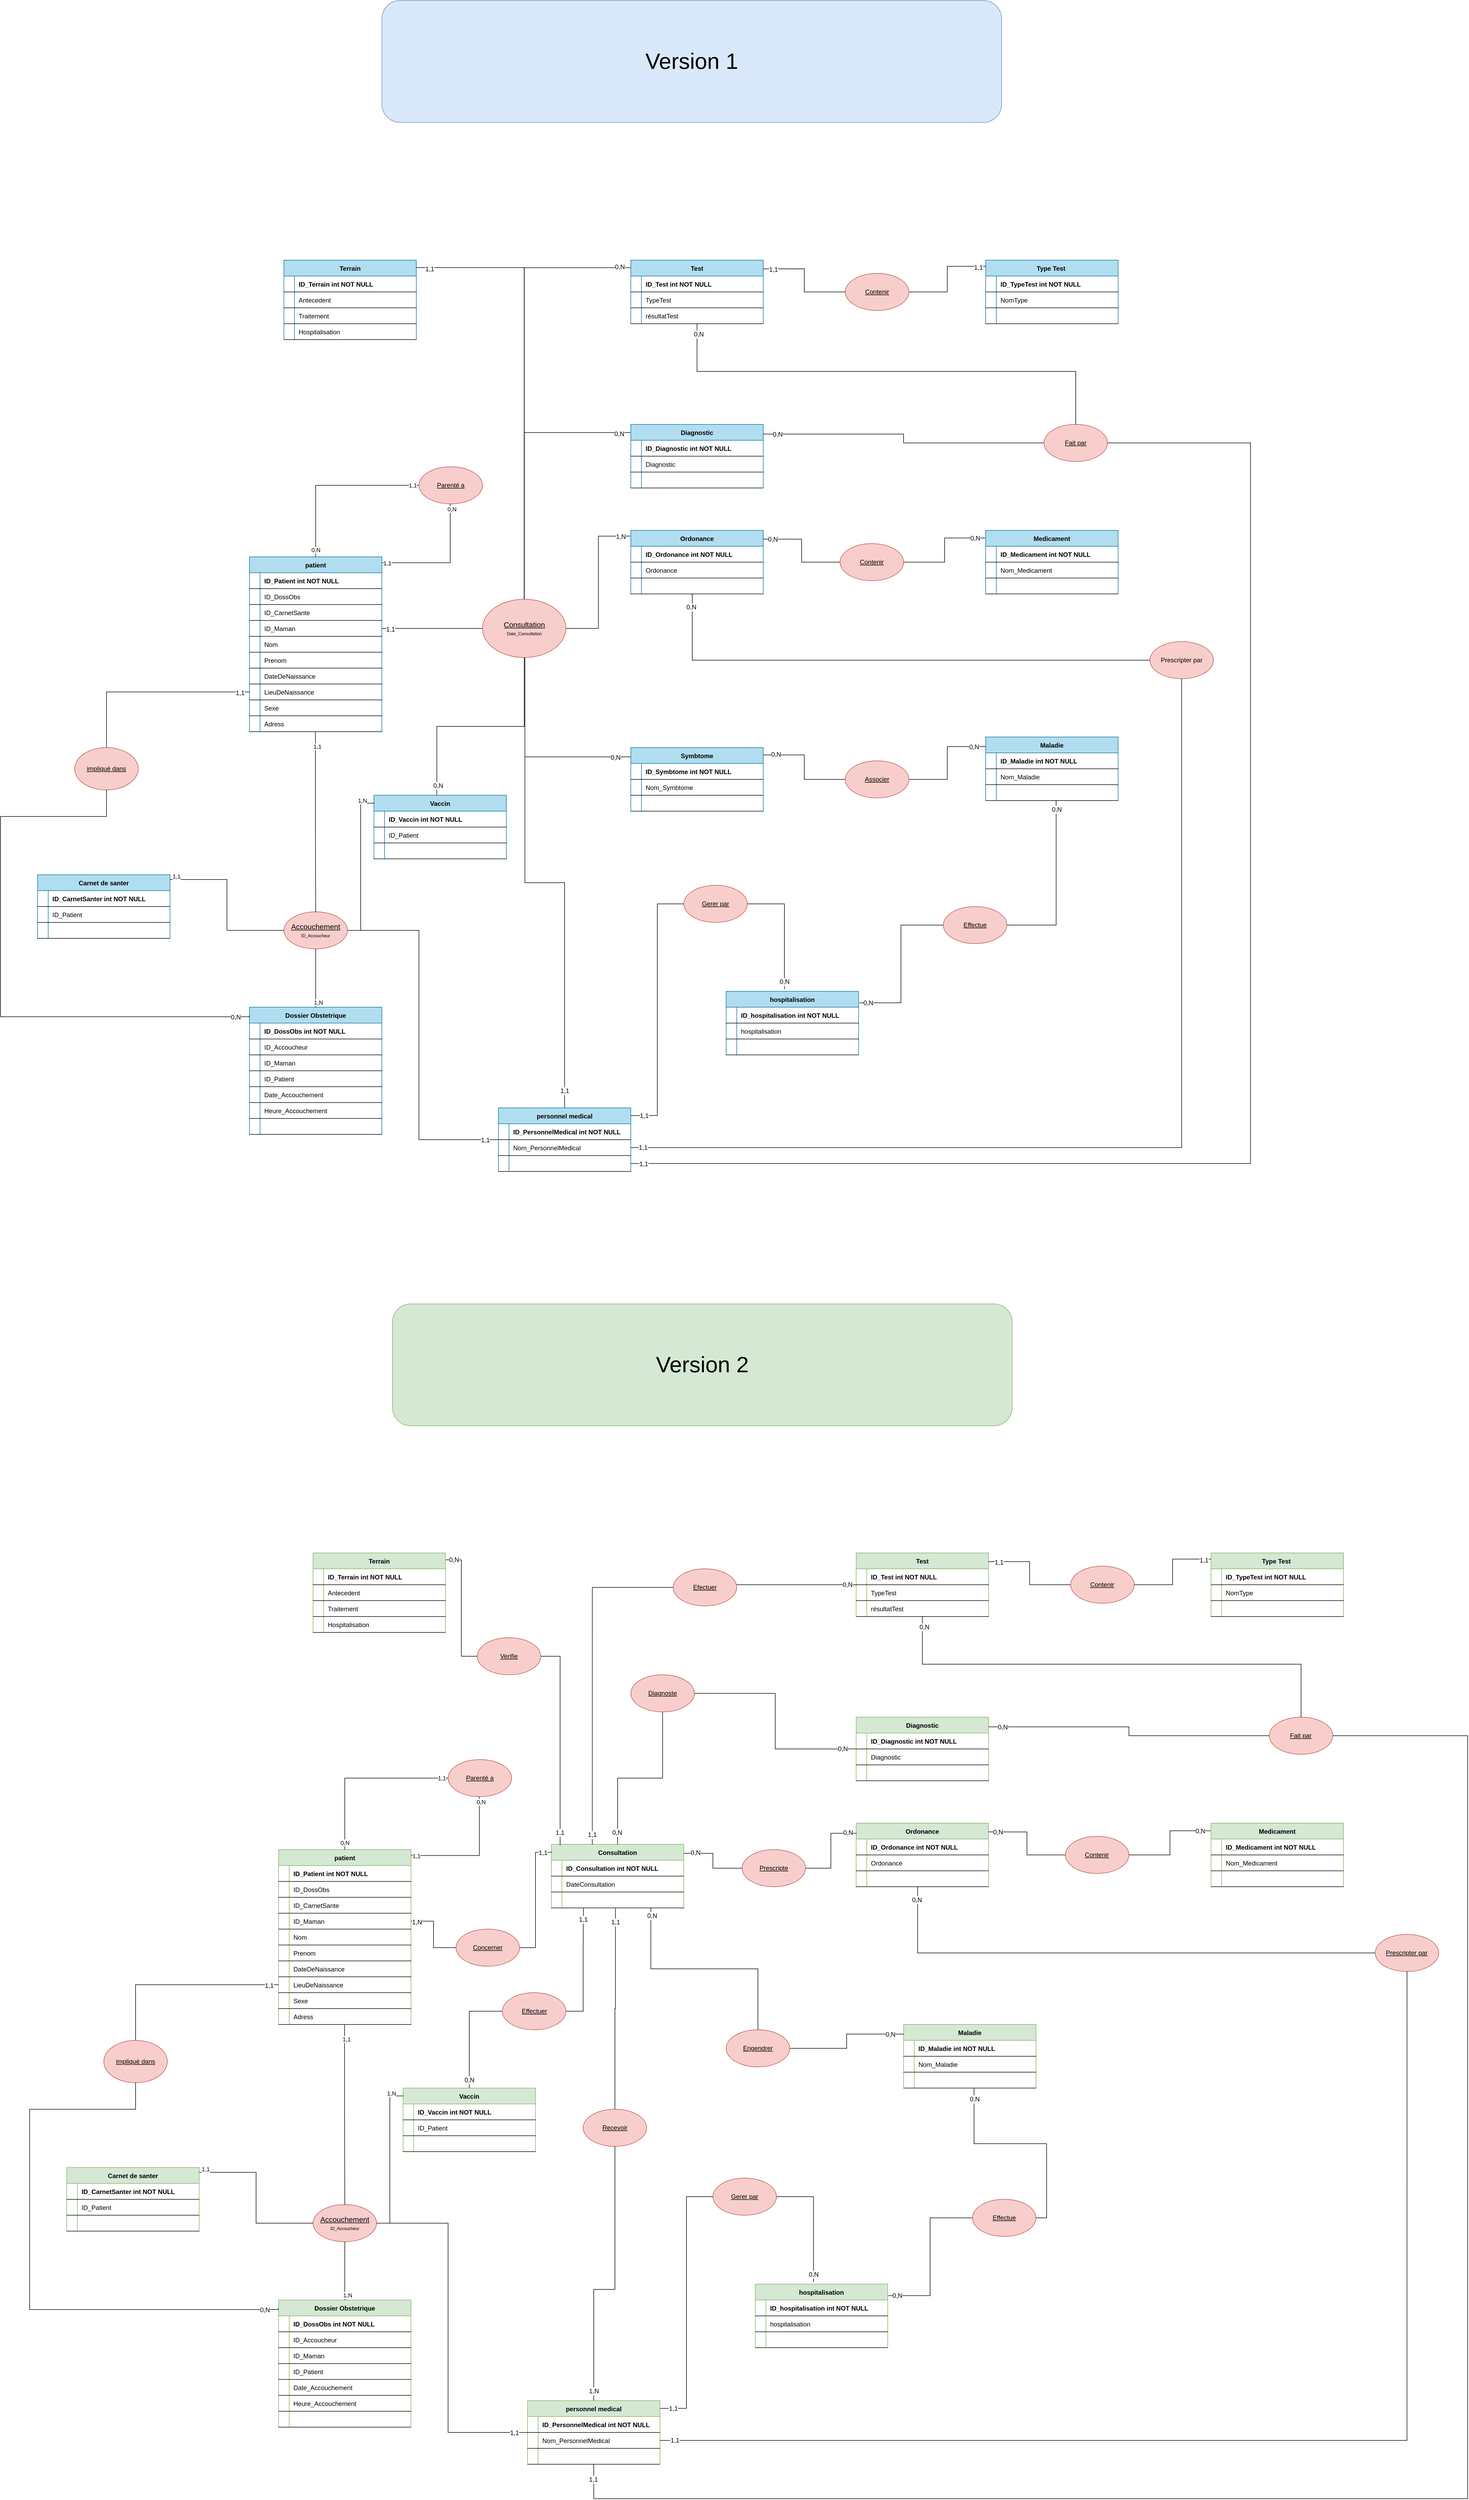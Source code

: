 <mxfile version="21.2.9" type="github">
  <diagram name="Page-1" id="83Nwqfm57sAP1iwrYhef">
    <mxGraphModel dx="2647" dy="3493" grid="1" gridSize="10" guides="1" tooltips="1" connect="1" arrows="1" fold="1" page="1" pageScale="1" pageWidth="850" pageHeight="1100" math="0" shadow="0">
      <root>
        <mxCell id="0" />
        <mxCell id="1" parent="0" />
        <mxCell id="zyiEja8BJtaWCT0rI3jD-1" value="patient" style="shape=table;startSize=30;container=1;collapsible=1;childLayout=tableLayout;fixedRows=1;rowLines=0;fontStyle=1;align=center;resizeLast=1;fillColor=#b1ddf0;strokeColor=#10739e;" vertex="1" parent="1">
          <mxGeometry x="880" y="290" width="250" height="330" as="geometry" />
        </mxCell>
        <mxCell id="zyiEja8BJtaWCT0rI3jD-2" value="" style="shape=partialRectangle;collapsible=0;dropTarget=0;pointerEvents=0;fillColor=none;points=[[0,0.5],[1,0.5]];portConstraint=eastwest;top=0;left=0;right=0;bottom=1;" vertex="1" parent="zyiEja8BJtaWCT0rI3jD-1">
          <mxGeometry y="30" width="250" height="30" as="geometry" />
        </mxCell>
        <mxCell id="zyiEja8BJtaWCT0rI3jD-3" value="" style="shape=partialRectangle;overflow=hidden;connectable=0;fillColor=none;top=0;left=0;bottom=0;right=0;fontStyle=1;" vertex="1" parent="zyiEja8BJtaWCT0rI3jD-2">
          <mxGeometry width="20" height="30" as="geometry">
            <mxRectangle width="20" height="30" as="alternateBounds" />
          </mxGeometry>
        </mxCell>
        <mxCell id="zyiEja8BJtaWCT0rI3jD-4" value="ID_Patient int NOT NULL " style="shape=partialRectangle;overflow=hidden;connectable=0;fillColor=none;top=0;left=0;bottom=0;right=0;align=left;spacingLeft=6;fontStyle=1;" vertex="1" parent="zyiEja8BJtaWCT0rI3jD-2">
          <mxGeometry x="20" width="230" height="30" as="geometry">
            <mxRectangle width="230" height="30" as="alternateBounds" />
          </mxGeometry>
        </mxCell>
        <mxCell id="zyiEja8BJtaWCT0rI3jD-5" value="" style="shape=partialRectangle;collapsible=0;dropTarget=0;pointerEvents=0;fillColor=none;points=[[0,0.5],[1,0.5]];portConstraint=eastwest;top=0;left=0;right=0;bottom=1;" vertex="1" parent="zyiEja8BJtaWCT0rI3jD-1">
          <mxGeometry y="60" width="250" height="30" as="geometry" />
        </mxCell>
        <mxCell id="zyiEja8BJtaWCT0rI3jD-6" value="" style="shape=partialRectangle;overflow=hidden;connectable=0;fillColor=none;top=0;left=0;bottom=0;right=0;fontStyle=1;" vertex="1" parent="zyiEja8BJtaWCT0rI3jD-5">
          <mxGeometry width="20" height="30" as="geometry">
            <mxRectangle width="20" height="30" as="alternateBounds" />
          </mxGeometry>
        </mxCell>
        <mxCell id="zyiEja8BJtaWCT0rI3jD-7" value="ID_DossObs" style="shape=partialRectangle;overflow=hidden;connectable=0;fillColor=none;top=0;left=0;bottom=0;right=0;align=left;spacingLeft=6;fontStyle=0;" vertex="1" parent="zyiEja8BJtaWCT0rI3jD-5">
          <mxGeometry x="20" width="230" height="30" as="geometry">
            <mxRectangle width="230" height="30" as="alternateBounds" />
          </mxGeometry>
        </mxCell>
        <mxCell id="zyiEja8BJtaWCT0rI3jD-8" value="" style="shape=partialRectangle;collapsible=0;dropTarget=0;pointerEvents=0;fillColor=none;points=[[0,0.5],[1,0.5]];portConstraint=eastwest;top=0;left=0;right=0;bottom=1;" vertex="1" parent="zyiEja8BJtaWCT0rI3jD-1">
          <mxGeometry y="90" width="250" height="30" as="geometry" />
        </mxCell>
        <mxCell id="zyiEja8BJtaWCT0rI3jD-9" value="" style="shape=partialRectangle;overflow=hidden;connectable=0;fillColor=none;top=0;left=0;bottom=0;right=0;fontStyle=1;" vertex="1" parent="zyiEja8BJtaWCT0rI3jD-8">
          <mxGeometry width="20" height="30" as="geometry">
            <mxRectangle width="20" height="30" as="alternateBounds" />
          </mxGeometry>
        </mxCell>
        <mxCell id="zyiEja8BJtaWCT0rI3jD-10" value="ID_CarnetSante " style="shape=partialRectangle;overflow=hidden;connectable=0;fillColor=none;top=0;left=0;bottom=0;right=0;align=left;spacingLeft=6;fontStyle=0;" vertex="1" parent="zyiEja8BJtaWCT0rI3jD-8">
          <mxGeometry x="20" width="230" height="30" as="geometry">
            <mxRectangle width="230" height="30" as="alternateBounds" />
          </mxGeometry>
        </mxCell>
        <mxCell id="zyiEja8BJtaWCT0rI3jD-23" value="" style="shape=partialRectangle;collapsible=0;dropTarget=0;pointerEvents=0;fillColor=none;points=[[0,0.5],[1,0.5]];portConstraint=eastwest;top=0;left=0;right=0;bottom=1;" vertex="1" parent="zyiEja8BJtaWCT0rI3jD-1">
          <mxGeometry y="120" width="250" height="30" as="geometry" />
        </mxCell>
        <mxCell id="zyiEja8BJtaWCT0rI3jD-24" value="" style="shape=partialRectangle;overflow=hidden;connectable=0;fillColor=none;top=0;left=0;bottom=0;right=0;fontStyle=1;" vertex="1" parent="zyiEja8BJtaWCT0rI3jD-23">
          <mxGeometry width="20" height="30" as="geometry">
            <mxRectangle width="20" height="30" as="alternateBounds" />
          </mxGeometry>
        </mxCell>
        <mxCell id="zyiEja8BJtaWCT0rI3jD-25" value="ID_Maman" style="shape=partialRectangle;overflow=hidden;connectable=0;fillColor=none;top=0;left=0;bottom=0;right=0;align=left;spacingLeft=6;fontStyle=0;" vertex="1" parent="zyiEja8BJtaWCT0rI3jD-23">
          <mxGeometry x="20" width="230" height="30" as="geometry">
            <mxRectangle width="230" height="30" as="alternateBounds" />
          </mxGeometry>
        </mxCell>
        <mxCell id="zyiEja8BJtaWCT0rI3jD-11" value="" style="shape=partialRectangle;collapsible=0;dropTarget=0;pointerEvents=0;fillColor=none;points=[[0,0.5],[1,0.5]];portConstraint=eastwest;top=0;left=0;right=0;bottom=1;" vertex="1" parent="zyiEja8BJtaWCT0rI3jD-1">
          <mxGeometry y="150" width="250" height="30" as="geometry" />
        </mxCell>
        <mxCell id="zyiEja8BJtaWCT0rI3jD-12" value="" style="shape=partialRectangle;overflow=hidden;connectable=0;fillColor=none;top=0;left=0;bottom=0;right=0;fontStyle=1;" vertex="1" parent="zyiEja8BJtaWCT0rI3jD-11">
          <mxGeometry width="20" height="30" as="geometry">
            <mxRectangle width="20" height="30" as="alternateBounds" />
          </mxGeometry>
        </mxCell>
        <mxCell id="zyiEja8BJtaWCT0rI3jD-13" value="Nom" style="shape=partialRectangle;overflow=hidden;connectable=0;fillColor=none;top=0;left=0;bottom=0;right=0;align=left;spacingLeft=6;fontStyle=0;" vertex="1" parent="zyiEja8BJtaWCT0rI3jD-11">
          <mxGeometry x="20" width="230" height="30" as="geometry">
            <mxRectangle width="230" height="30" as="alternateBounds" />
          </mxGeometry>
        </mxCell>
        <mxCell id="zyiEja8BJtaWCT0rI3jD-14" value="" style="shape=partialRectangle;collapsible=0;dropTarget=0;pointerEvents=0;fillColor=none;points=[[0,0.5],[1,0.5]];portConstraint=eastwest;top=0;left=0;right=0;bottom=1;" vertex="1" parent="zyiEja8BJtaWCT0rI3jD-1">
          <mxGeometry y="180" width="250" height="30" as="geometry" />
        </mxCell>
        <mxCell id="zyiEja8BJtaWCT0rI3jD-15" value="" style="shape=partialRectangle;overflow=hidden;connectable=0;fillColor=none;top=0;left=0;bottom=0;right=0;fontStyle=1;" vertex="1" parent="zyiEja8BJtaWCT0rI3jD-14">
          <mxGeometry width="20" height="30" as="geometry">
            <mxRectangle width="20" height="30" as="alternateBounds" />
          </mxGeometry>
        </mxCell>
        <mxCell id="zyiEja8BJtaWCT0rI3jD-16" value="Prenom" style="shape=partialRectangle;overflow=hidden;connectable=0;fillColor=none;top=0;left=0;bottom=0;right=0;align=left;spacingLeft=6;fontStyle=0;" vertex="1" parent="zyiEja8BJtaWCT0rI3jD-14">
          <mxGeometry x="20" width="230" height="30" as="geometry">
            <mxRectangle width="230" height="30" as="alternateBounds" />
          </mxGeometry>
        </mxCell>
        <mxCell id="zyiEja8BJtaWCT0rI3jD-17" value="" style="shape=partialRectangle;collapsible=0;dropTarget=0;pointerEvents=0;fillColor=none;points=[[0,0.5],[1,0.5]];portConstraint=eastwest;top=0;left=0;right=0;bottom=1;" vertex="1" parent="zyiEja8BJtaWCT0rI3jD-1">
          <mxGeometry y="210" width="250" height="30" as="geometry" />
        </mxCell>
        <mxCell id="zyiEja8BJtaWCT0rI3jD-18" value="" style="shape=partialRectangle;overflow=hidden;connectable=0;fillColor=none;top=0;left=0;bottom=0;right=0;fontStyle=1;" vertex="1" parent="zyiEja8BJtaWCT0rI3jD-17">
          <mxGeometry width="20" height="30" as="geometry">
            <mxRectangle width="20" height="30" as="alternateBounds" />
          </mxGeometry>
        </mxCell>
        <mxCell id="zyiEja8BJtaWCT0rI3jD-19" value="DateDeNaissance" style="shape=partialRectangle;overflow=hidden;connectable=0;fillColor=none;top=0;left=0;bottom=0;right=0;align=left;spacingLeft=6;fontStyle=0;" vertex="1" parent="zyiEja8BJtaWCT0rI3jD-17">
          <mxGeometry x="20" width="230" height="30" as="geometry">
            <mxRectangle width="230" height="30" as="alternateBounds" />
          </mxGeometry>
        </mxCell>
        <mxCell id="zyiEja8BJtaWCT0rI3jD-20" value="" style="shape=partialRectangle;collapsible=0;dropTarget=0;pointerEvents=0;fillColor=none;points=[[0,0.5],[1,0.5]];portConstraint=eastwest;top=0;left=0;right=0;bottom=1;" vertex="1" parent="zyiEja8BJtaWCT0rI3jD-1">
          <mxGeometry y="240" width="250" height="30" as="geometry" />
        </mxCell>
        <mxCell id="zyiEja8BJtaWCT0rI3jD-21" value="" style="shape=partialRectangle;overflow=hidden;connectable=0;fillColor=none;top=0;left=0;bottom=0;right=0;fontStyle=1;" vertex="1" parent="zyiEja8BJtaWCT0rI3jD-20">
          <mxGeometry width="20" height="30" as="geometry">
            <mxRectangle width="20" height="30" as="alternateBounds" />
          </mxGeometry>
        </mxCell>
        <mxCell id="zyiEja8BJtaWCT0rI3jD-22" value="LieuDeNaissance" style="shape=partialRectangle;overflow=hidden;connectable=0;fillColor=none;top=0;left=0;bottom=0;right=0;align=left;spacingLeft=6;fontStyle=0;" vertex="1" parent="zyiEja8BJtaWCT0rI3jD-20">
          <mxGeometry x="20" width="230" height="30" as="geometry">
            <mxRectangle width="230" height="30" as="alternateBounds" />
          </mxGeometry>
        </mxCell>
        <mxCell id="zyiEja8BJtaWCT0rI3jD-26" value="" style="shape=partialRectangle;collapsible=0;dropTarget=0;pointerEvents=0;fillColor=none;points=[[0,0.5],[1,0.5]];portConstraint=eastwest;top=0;left=0;right=0;bottom=1;" vertex="1" parent="zyiEja8BJtaWCT0rI3jD-1">
          <mxGeometry y="270" width="250" height="30" as="geometry" />
        </mxCell>
        <mxCell id="zyiEja8BJtaWCT0rI3jD-27" value="" style="shape=partialRectangle;overflow=hidden;connectable=0;fillColor=none;top=0;left=0;bottom=0;right=0;fontStyle=1;" vertex="1" parent="zyiEja8BJtaWCT0rI3jD-26">
          <mxGeometry width="20" height="30" as="geometry">
            <mxRectangle width="20" height="30" as="alternateBounds" />
          </mxGeometry>
        </mxCell>
        <mxCell id="zyiEja8BJtaWCT0rI3jD-28" value="Sexe " style="shape=partialRectangle;overflow=hidden;connectable=0;fillColor=none;top=0;left=0;bottom=0;right=0;align=left;spacingLeft=6;fontStyle=0;" vertex="1" parent="zyiEja8BJtaWCT0rI3jD-26">
          <mxGeometry x="20" width="230" height="30" as="geometry">
            <mxRectangle width="230" height="30" as="alternateBounds" />
          </mxGeometry>
        </mxCell>
        <mxCell id="zyiEja8BJtaWCT0rI3jD-29" value="" style="shape=partialRectangle;collapsible=0;dropTarget=0;pointerEvents=0;fillColor=none;points=[[0,0.5],[1,0.5]];portConstraint=eastwest;top=0;left=0;right=0;bottom=1;" vertex="1" parent="zyiEja8BJtaWCT0rI3jD-1">
          <mxGeometry y="300" width="250" height="30" as="geometry" />
        </mxCell>
        <mxCell id="zyiEja8BJtaWCT0rI3jD-30" value="" style="shape=partialRectangle;overflow=hidden;connectable=0;fillColor=none;top=0;left=0;bottom=0;right=0;fontStyle=1;" vertex="1" parent="zyiEja8BJtaWCT0rI3jD-29">
          <mxGeometry width="20" height="30" as="geometry">
            <mxRectangle width="20" height="30" as="alternateBounds" />
          </mxGeometry>
        </mxCell>
        <mxCell id="zyiEja8BJtaWCT0rI3jD-31" value="Adress" style="shape=partialRectangle;overflow=hidden;connectable=0;fillColor=none;top=0;left=0;bottom=0;right=0;align=left;spacingLeft=6;fontStyle=0;" vertex="1" parent="zyiEja8BJtaWCT0rI3jD-29">
          <mxGeometry x="20" width="230" height="30" as="geometry">
            <mxRectangle width="230" height="30" as="alternateBounds" />
          </mxGeometry>
        </mxCell>
        <mxCell id="zyiEja8BJtaWCT0rI3jD-40" value="Dossier Obstetrique" style="shape=table;startSize=30;container=1;collapsible=1;childLayout=tableLayout;fixedRows=1;rowLines=0;fontStyle=1;align=center;resizeLast=1;fillColor=#b1ddf0;strokeColor=#10739e;" vertex="1" parent="1">
          <mxGeometry x="880" y="1140" width="250" height="240" as="geometry" />
        </mxCell>
        <mxCell id="zyiEja8BJtaWCT0rI3jD-41" value="" style="shape=partialRectangle;collapsible=0;dropTarget=0;pointerEvents=0;fillColor=none;points=[[0,0.5],[1,0.5]];portConstraint=eastwest;top=0;left=0;right=0;bottom=1;" vertex="1" parent="zyiEja8BJtaWCT0rI3jD-40">
          <mxGeometry y="30" width="250" height="30" as="geometry" />
        </mxCell>
        <mxCell id="zyiEja8BJtaWCT0rI3jD-42" value="" style="shape=partialRectangle;overflow=hidden;connectable=0;fillColor=none;top=0;left=0;bottom=0;right=0;fontStyle=1;" vertex="1" parent="zyiEja8BJtaWCT0rI3jD-41">
          <mxGeometry width="20" height="30" as="geometry">
            <mxRectangle width="20" height="30" as="alternateBounds" />
          </mxGeometry>
        </mxCell>
        <mxCell id="zyiEja8BJtaWCT0rI3jD-43" value="ID_DossObs int NOT NULL " style="shape=partialRectangle;overflow=hidden;connectable=0;fillColor=none;top=0;left=0;bottom=0;right=0;align=left;spacingLeft=6;fontStyle=1;" vertex="1" parent="zyiEja8BJtaWCT0rI3jD-41">
          <mxGeometry x="20" width="230" height="30" as="geometry">
            <mxRectangle width="230" height="30" as="alternateBounds" />
          </mxGeometry>
        </mxCell>
        <mxCell id="zyiEja8BJtaWCT0rI3jD-44" value="" style="shape=partialRectangle;collapsible=0;dropTarget=0;pointerEvents=0;fillColor=none;points=[[0,0.5],[1,0.5]];portConstraint=eastwest;top=0;left=0;right=0;bottom=1;" vertex="1" parent="zyiEja8BJtaWCT0rI3jD-40">
          <mxGeometry y="60" width="250" height="30" as="geometry" />
        </mxCell>
        <mxCell id="zyiEja8BJtaWCT0rI3jD-45" value="" style="shape=partialRectangle;overflow=hidden;connectable=0;fillColor=none;top=0;left=0;bottom=0;right=0;fontStyle=1;" vertex="1" parent="zyiEja8BJtaWCT0rI3jD-44">
          <mxGeometry width="20" height="30" as="geometry">
            <mxRectangle width="20" height="30" as="alternateBounds" />
          </mxGeometry>
        </mxCell>
        <mxCell id="zyiEja8BJtaWCT0rI3jD-46" value="ID_Accoucheur" style="shape=partialRectangle;overflow=hidden;connectable=0;fillColor=none;top=0;left=0;bottom=0;right=0;align=left;spacingLeft=6;fontStyle=0;" vertex="1" parent="zyiEja8BJtaWCT0rI3jD-44">
          <mxGeometry x="20" width="230" height="30" as="geometry">
            <mxRectangle width="230" height="30" as="alternateBounds" />
          </mxGeometry>
        </mxCell>
        <mxCell id="zyiEja8BJtaWCT0rI3jD-47" value="" style="shape=partialRectangle;collapsible=0;dropTarget=0;pointerEvents=0;fillColor=none;points=[[0,0.5],[1,0.5]];portConstraint=eastwest;top=0;left=0;right=0;bottom=1;" vertex="1" parent="zyiEja8BJtaWCT0rI3jD-40">
          <mxGeometry y="90" width="250" height="30" as="geometry" />
        </mxCell>
        <mxCell id="zyiEja8BJtaWCT0rI3jD-48" value="" style="shape=partialRectangle;overflow=hidden;connectable=0;fillColor=none;top=0;left=0;bottom=0;right=0;fontStyle=1;" vertex="1" parent="zyiEja8BJtaWCT0rI3jD-47">
          <mxGeometry width="20" height="30" as="geometry">
            <mxRectangle width="20" height="30" as="alternateBounds" />
          </mxGeometry>
        </mxCell>
        <mxCell id="zyiEja8BJtaWCT0rI3jD-49" value="ID_Maman" style="shape=partialRectangle;overflow=hidden;connectable=0;fillColor=none;top=0;left=0;bottom=0;right=0;align=left;spacingLeft=6;fontStyle=0;" vertex="1" parent="zyiEja8BJtaWCT0rI3jD-47">
          <mxGeometry x="20" width="230" height="30" as="geometry">
            <mxRectangle width="230" height="30" as="alternateBounds" />
          </mxGeometry>
        </mxCell>
        <mxCell id="zyiEja8BJtaWCT0rI3jD-50" value="" style="shape=partialRectangle;collapsible=0;dropTarget=0;pointerEvents=0;fillColor=none;points=[[0,0.5],[1,0.5]];portConstraint=eastwest;top=0;left=0;right=0;bottom=1;" vertex="1" parent="zyiEja8BJtaWCT0rI3jD-40">
          <mxGeometry y="120" width="250" height="30" as="geometry" />
        </mxCell>
        <mxCell id="zyiEja8BJtaWCT0rI3jD-51" value="" style="shape=partialRectangle;overflow=hidden;connectable=0;fillColor=none;top=0;left=0;bottom=0;right=0;fontStyle=1;" vertex="1" parent="zyiEja8BJtaWCT0rI3jD-50">
          <mxGeometry width="20" height="30" as="geometry">
            <mxRectangle width="20" height="30" as="alternateBounds" />
          </mxGeometry>
        </mxCell>
        <mxCell id="zyiEja8BJtaWCT0rI3jD-52" value="ID_Patient" style="shape=partialRectangle;overflow=hidden;connectable=0;fillColor=none;top=0;left=0;bottom=0;right=0;align=left;spacingLeft=6;fontStyle=0;" vertex="1" parent="zyiEja8BJtaWCT0rI3jD-50">
          <mxGeometry x="20" width="230" height="30" as="geometry">
            <mxRectangle width="230" height="30" as="alternateBounds" />
          </mxGeometry>
        </mxCell>
        <mxCell id="zyiEja8BJtaWCT0rI3jD-53" value="" style="shape=partialRectangle;collapsible=0;dropTarget=0;pointerEvents=0;fillColor=none;points=[[0,0.5],[1,0.5]];portConstraint=eastwest;top=0;left=0;right=0;bottom=1;" vertex="1" parent="zyiEja8BJtaWCT0rI3jD-40">
          <mxGeometry y="150" width="250" height="30" as="geometry" />
        </mxCell>
        <mxCell id="zyiEja8BJtaWCT0rI3jD-54" value="" style="shape=partialRectangle;overflow=hidden;connectable=0;fillColor=none;top=0;left=0;bottom=0;right=0;fontStyle=1;" vertex="1" parent="zyiEja8BJtaWCT0rI3jD-53">
          <mxGeometry width="20" height="30" as="geometry">
            <mxRectangle width="20" height="30" as="alternateBounds" />
          </mxGeometry>
        </mxCell>
        <mxCell id="zyiEja8BJtaWCT0rI3jD-55" value="Date_Accouchement" style="shape=partialRectangle;overflow=hidden;connectable=0;fillColor=none;top=0;left=0;bottom=0;right=0;align=left;spacingLeft=6;fontStyle=0;" vertex="1" parent="zyiEja8BJtaWCT0rI3jD-53">
          <mxGeometry x="20" width="230" height="30" as="geometry">
            <mxRectangle width="230" height="30" as="alternateBounds" />
          </mxGeometry>
        </mxCell>
        <mxCell id="zyiEja8BJtaWCT0rI3jD-56" value="" style="shape=partialRectangle;collapsible=0;dropTarget=0;pointerEvents=0;fillColor=none;points=[[0,0.5],[1,0.5]];portConstraint=eastwest;top=0;left=0;right=0;bottom=1;" vertex="1" parent="zyiEja8BJtaWCT0rI3jD-40">
          <mxGeometry y="180" width="250" height="30" as="geometry" />
        </mxCell>
        <mxCell id="zyiEja8BJtaWCT0rI3jD-57" value="" style="shape=partialRectangle;overflow=hidden;connectable=0;fillColor=none;top=0;left=0;bottom=0;right=0;fontStyle=1;" vertex="1" parent="zyiEja8BJtaWCT0rI3jD-56">
          <mxGeometry width="20" height="30" as="geometry">
            <mxRectangle width="20" height="30" as="alternateBounds" />
          </mxGeometry>
        </mxCell>
        <mxCell id="zyiEja8BJtaWCT0rI3jD-58" value="Heure_Accouchement" style="shape=partialRectangle;overflow=hidden;connectable=0;fillColor=none;top=0;left=0;bottom=0;right=0;align=left;spacingLeft=6;fontStyle=0;" vertex="1" parent="zyiEja8BJtaWCT0rI3jD-56">
          <mxGeometry x="20" width="230" height="30" as="geometry">
            <mxRectangle width="230" height="30" as="alternateBounds" />
          </mxGeometry>
        </mxCell>
        <mxCell id="zyiEja8BJtaWCT0rI3jD-68" value="" style="shape=partialRectangle;collapsible=0;dropTarget=0;pointerEvents=0;fillColor=none;points=[[0,0.5],[1,0.5]];portConstraint=eastwest;top=0;left=0;right=0;bottom=1;" vertex="1" parent="zyiEja8BJtaWCT0rI3jD-40">
          <mxGeometry y="210" width="250" height="30" as="geometry" />
        </mxCell>
        <mxCell id="zyiEja8BJtaWCT0rI3jD-69" value="" style="shape=partialRectangle;overflow=hidden;connectable=0;fillColor=none;top=0;left=0;bottom=0;right=0;fontStyle=1;" vertex="1" parent="zyiEja8BJtaWCT0rI3jD-68">
          <mxGeometry width="20" height="30" as="geometry">
            <mxRectangle width="20" height="30" as="alternateBounds" />
          </mxGeometry>
        </mxCell>
        <mxCell id="zyiEja8BJtaWCT0rI3jD-70" value="" style="shape=partialRectangle;overflow=hidden;connectable=0;fillColor=none;top=0;left=0;bottom=0;right=0;align=left;spacingLeft=6;fontStyle=0;" vertex="1" parent="zyiEja8BJtaWCT0rI3jD-68">
          <mxGeometry x="20" width="230" height="30" as="geometry">
            <mxRectangle width="230" height="30" as="alternateBounds" />
          </mxGeometry>
        </mxCell>
        <mxCell id="zyiEja8BJtaWCT0rI3jD-72" style="edgeStyle=orthogonalEdgeStyle;rounded=0;orthogonalLoop=1;jettySize=auto;html=1;entryX=1.004;entryY=0.064;entryDx=0;entryDy=0;entryPerimeter=0;endArrow=none;endFill=0;" edge="1" parent="1">
          <mxGeometry relative="1" as="geometry">
            <mxPoint x="1259" y="180.0" as="sourcePoint" />
            <mxPoint x="1130" y="301.12" as="targetPoint" />
            <Array as="points">
              <mxPoint x="1259" y="301" />
            </Array>
          </mxGeometry>
        </mxCell>
        <mxCell id="zyiEja8BJtaWCT0rI3jD-74" value="0,N" style="edgeLabel;html=1;align=center;verticalAlign=middle;resizable=0;points=[];" vertex="1" connectable="0" parent="zyiEja8BJtaWCT0rI3jD-72">
          <mxGeometry x="-0.843" y="3" relative="1" as="geometry">
            <mxPoint as="offset" />
          </mxGeometry>
        </mxCell>
        <mxCell id="zyiEja8BJtaWCT0rI3jD-75" value="1,1" style="edgeLabel;html=1;align=center;verticalAlign=middle;resizable=0;points=[];" vertex="1" connectable="0" parent="zyiEja8BJtaWCT0rI3jD-72">
          <mxGeometry x="0.951" y="1" relative="1" as="geometry">
            <mxPoint x="4" as="offset" />
          </mxGeometry>
        </mxCell>
        <mxCell id="zyiEja8BJtaWCT0rI3jD-73" style="edgeStyle=orthogonalEdgeStyle;rounded=0;orthogonalLoop=1;jettySize=auto;html=1;entryX=0.5;entryY=0;entryDx=0;entryDy=0;endArrow=none;endFill=0;" edge="1" parent="1" source="zyiEja8BJtaWCT0rI3jD-71" target="zyiEja8BJtaWCT0rI3jD-1">
          <mxGeometry relative="1" as="geometry" />
        </mxCell>
        <mxCell id="zyiEja8BJtaWCT0rI3jD-76" value="1,1" style="edgeLabel;html=1;align=center;verticalAlign=middle;resizable=0;points=[];" vertex="1" connectable="0" parent="zyiEja8BJtaWCT0rI3jD-73">
          <mxGeometry x="-0.924" relative="1" as="geometry">
            <mxPoint as="offset" />
          </mxGeometry>
        </mxCell>
        <mxCell id="zyiEja8BJtaWCT0rI3jD-77" value="0,N" style="edgeLabel;html=1;align=center;verticalAlign=middle;resizable=0;points=[];" vertex="1" connectable="0" parent="zyiEja8BJtaWCT0rI3jD-73">
          <mxGeometry x="0.919" relative="1" as="geometry">
            <mxPoint as="offset" />
          </mxGeometry>
        </mxCell>
        <mxCell id="zyiEja8BJtaWCT0rI3jD-71" value="&lt;u&gt;Parenté a&lt;/u&gt;" style="ellipse;whiteSpace=wrap;html=1;align=center;fillColor=#f8cecc;strokeColor=#b85450;" vertex="1" parent="1">
          <mxGeometry x="1200" y="120" width="120" height="70" as="geometry" />
        </mxCell>
        <object label="&lt;u&gt;&lt;font style=&quot;font-size: 14px;&quot;&gt;Accouchement&lt;/font&gt;&lt;br&gt;&lt;/u&gt;&lt;font style=&quot;font-size: 8px;&quot;&gt;ID_Accoucheur&lt;/font&gt;&lt;u&gt;&lt;br&gt;&lt;/u&gt;" ID_Accoucheur="" placeholders="1" id="zyiEja8BJtaWCT0rI3jD-78">
          <mxCell style="ellipse;whiteSpace=wrap;html=1;align=center;fillColor=#f8cecc;strokeColor=#b85450;" vertex="1" parent="1">
            <mxGeometry x="945" y="960" width="120" height="70" as="geometry" />
          </mxCell>
        </object>
        <mxCell id="zyiEja8BJtaWCT0rI3jD-79" style="edgeStyle=orthogonalEdgeStyle;rounded=0;orthogonalLoop=1;jettySize=auto;html=1;endArrow=none;endFill=0;exitX=0.498;exitY=1.025;exitDx=0;exitDy=0;exitPerimeter=0;entryX=0.5;entryY=0;entryDx=0;entryDy=0;" edge="1" parent="1" source="zyiEja8BJtaWCT0rI3jD-29" target="zyiEja8BJtaWCT0rI3jD-78">
          <mxGeometry relative="1" as="geometry">
            <mxPoint x="1239" y="650" as="sourcePoint" />
            <mxPoint x="1030" y="700" as="targetPoint" />
            <Array as="points" />
          </mxGeometry>
        </mxCell>
        <mxCell id="zyiEja8BJtaWCT0rI3jD-80" value="1,1" style="edgeLabel;html=1;align=center;verticalAlign=middle;resizable=0;points=[];" vertex="1" connectable="0" parent="zyiEja8BJtaWCT0rI3jD-79">
          <mxGeometry x="-0.843" y="3" relative="1" as="geometry">
            <mxPoint as="offset" />
          </mxGeometry>
        </mxCell>
        <mxCell id="zyiEja8BJtaWCT0rI3jD-82" style="edgeStyle=orthogonalEdgeStyle;rounded=0;orthogonalLoop=1;jettySize=auto;html=1;endArrow=none;endFill=0;exitX=0.5;exitY=1;exitDx=0;exitDy=0;entryX=0.5;entryY=0;entryDx=0;entryDy=0;" edge="1" parent="1" source="zyiEja8BJtaWCT0rI3jD-78" target="zyiEja8BJtaWCT0rI3jD-40">
          <mxGeometry relative="1" as="geometry">
            <mxPoint x="1004.7" y="1050" as="sourcePoint" />
            <mxPoint x="1004.7" y="1169" as="targetPoint" />
            <Array as="points" />
          </mxGeometry>
        </mxCell>
        <mxCell id="zyiEja8BJtaWCT0rI3jD-84" value="1,N" style="edgeLabel;html=1;align=center;verticalAlign=middle;resizable=0;points=[];" vertex="1" connectable="0" parent="zyiEja8BJtaWCT0rI3jD-82">
          <mxGeometry x="0.951" y="1" relative="1" as="geometry">
            <mxPoint x="4" y="-7" as="offset" />
          </mxGeometry>
        </mxCell>
        <mxCell id="zyiEja8BJtaWCT0rI3jD-86" value="Carnet de santer" style="shape=table;startSize=30;container=1;collapsible=1;childLayout=tableLayout;fixedRows=1;rowLines=0;fontStyle=1;align=center;resizeLast=1;fillColor=#b1ddf0;strokeColor=#10739e;" vertex="1" parent="1">
          <mxGeometry x="480" y="890" width="250" height="120" as="geometry" />
        </mxCell>
        <mxCell id="zyiEja8BJtaWCT0rI3jD-87" value="" style="shape=partialRectangle;collapsible=0;dropTarget=0;pointerEvents=0;fillColor=none;points=[[0,0.5],[1,0.5]];portConstraint=eastwest;top=0;left=0;right=0;bottom=1;" vertex="1" parent="zyiEja8BJtaWCT0rI3jD-86">
          <mxGeometry y="30" width="250" height="30" as="geometry" />
        </mxCell>
        <mxCell id="zyiEja8BJtaWCT0rI3jD-88" value="" style="shape=partialRectangle;overflow=hidden;connectable=0;fillColor=none;top=0;left=0;bottom=0;right=0;fontStyle=1;" vertex="1" parent="zyiEja8BJtaWCT0rI3jD-87">
          <mxGeometry width="20" height="30" as="geometry">
            <mxRectangle width="20" height="30" as="alternateBounds" />
          </mxGeometry>
        </mxCell>
        <mxCell id="zyiEja8BJtaWCT0rI3jD-89" value="ID_CarnetSanter int NOT NULL " style="shape=partialRectangle;overflow=hidden;connectable=0;fillColor=none;top=0;left=0;bottom=0;right=0;align=left;spacingLeft=6;fontStyle=1;" vertex="1" parent="zyiEja8BJtaWCT0rI3jD-87">
          <mxGeometry x="20" width="230" height="30" as="geometry">
            <mxRectangle width="230" height="30" as="alternateBounds" />
          </mxGeometry>
        </mxCell>
        <mxCell id="zyiEja8BJtaWCT0rI3jD-96" value="" style="shape=partialRectangle;collapsible=0;dropTarget=0;pointerEvents=0;fillColor=none;points=[[0,0.5],[1,0.5]];portConstraint=eastwest;top=0;left=0;right=0;bottom=1;" vertex="1" parent="zyiEja8BJtaWCT0rI3jD-86">
          <mxGeometry y="60" width="250" height="30" as="geometry" />
        </mxCell>
        <mxCell id="zyiEja8BJtaWCT0rI3jD-97" value="" style="shape=partialRectangle;overflow=hidden;connectable=0;fillColor=none;top=0;left=0;bottom=0;right=0;fontStyle=1;" vertex="1" parent="zyiEja8BJtaWCT0rI3jD-96">
          <mxGeometry width="20" height="30" as="geometry">
            <mxRectangle width="20" height="30" as="alternateBounds" />
          </mxGeometry>
        </mxCell>
        <mxCell id="zyiEja8BJtaWCT0rI3jD-98" value="ID_Patient" style="shape=partialRectangle;overflow=hidden;connectable=0;fillColor=none;top=0;left=0;bottom=0;right=0;align=left;spacingLeft=6;fontStyle=0;" vertex="1" parent="zyiEja8BJtaWCT0rI3jD-96">
          <mxGeometry x="20" width="230" height="30" as="geometry">
            <mxRectangle width="230" height="30" as="alternateBounds" />
          </mxGeometry>
        </mxCell>
        <mxCell id="zyiEja8BJtaWCT0rI3jD-105" value="" style="shape=partialRectangle;collapsible=0;dropTarget=0;pointerEvents=0;fillColor=none;points=[[0,0.5],[1,0.5]];portConstraint=eastwest;top=0;left=0;right=0;bottom=1;" vertex="1" parent="zyiEja8BJtaWCT0rI3jD-86">
          <mxGeometry y="90" width="250" height="30" as="geometry" />
        </mxCell>
        <mxCell id="zyiEja8BJtaWCT0rI3jD-106" value="" style="shape=partialRectangle;overflow=hidden;connectable=0;fillColor=none;top=0;left=0;bottom=0;right=0;fontStyle=1;" vertex="1" parent="zyiEja8BJtaWCT0rI3jD-105">
          <mxGeometry width="20" height="30" as="geometry">
            <mxRectangle width="20" height="30" as="alternateBounds" />
          </mxGeometry>
        </mxCell>
        <mxCell id="zyiEja8BJtaWCT0rI3jD-107" value="" style="shape=partialRectangle;overflow=hidden;connectable=0;fillColor=none;top=0;left=0;bottom=0;right=0;align=left;spacingLeft=6;fontStyle=0;" vertex="1" parent="zyiEja8BJtaWCT0rI3jD-105">
          <mxGeometry x="20" width="230" height="30" as="geometry">
            <mxRectangle width="230" height="30" as="alternateBounds" />
          </mxGeometry>
        </mxCell>
        <mxCell id="zyiEja8BJtaWCT0rI3jD-108" style="edgeStyle=orthogonalEdgeStyle;rounded=0;orthogonalLoop=1;jettySize=auto;html=1;endArrow=none;endFill=0;exitX=0;exitY=0.5;exitDx=0;exitDy=0;entryX=1.001;entryY=0.075;entryDx=0;entryDy=0;entryPerimeter=0;" edge="1" parent="1" source="zyiEja8BJtaWCT0rI3jD-78" target="zyiEja8BJtaWCT0rI3jD-86">
          <mxGeometry relative="1" as="geometry">
            <mxPoint x="820" y="770" as="sourcePoint" />
            <mxPoint x="821" y="889" as="targetPoint" />
            <Array as="points" />
          </mxGeometry>
        </mxCell>
        <mxCell id="zyiEja8BJtaWCT0rI3jD-110" value="1,1" style="edgeLabel;html=1;align=center;verticalAlign=middle;resizable=0;points=[];" vertex="1" connectable="0" parent="zyiEja8BJtaWCT0rI3jD-108">
          <mxGeometry x="0.951" y="1" relative="1" as="geometry">
            <mxPoint x="4" y="-7" as="offset" />
          </mxGeometry>
        </mxCell>
        <mxCell id="zyiEja8BJtaWCT0rI3jD-111" value="Vaccin" style="shape=table;startSize=30;container=1;collapsible=1;childLayout=tableLayout;fixedRows=1;rowLines=0;fontStyle=1;align=center;resizeLast=1;fillColor=#b1ddf0;strokeColor=#10739e;" vertex="1" parent="1">
          <mxGeometry x="1115" y="740" width="250" height="120" as="geometry" />
        </mxCell>
        <mxCell id="zyiEja8BJtaWCT0rI3jD-112" value="" style="shape=partialRectangle;collapsible=0;dropTarget=0;pointerEvents=0;fillColor=none;points=[[0,0.5],[1,0.5]];portConstraint=eastwest;top=0;left=0;right=0;bottom=1;" vertex="1" parent="zyiEja8BJtaWCT0rI3jD-111">
          <mxGeometry y="30" width="250" height="30" as="geometry" />
        </mxCell>
        <mxCell id="zyiEja8BJtaWCT0rI3jD-113" value="" style="shape=partialRectangle;overflow=hidden;connectable=0;fillColor=none;top=0;left=0;bottom=0;right=0;fontStyle=1;" vertex="1" parent="zyiEja8BJtaWCT0rI3jD-112">
          <mxGeometry width="20" height="30" as="geometry">
            <mxRectangle width="20" height="30" as="alternateBounds" />
          </mxGeometry>
        </mxCell>
        <mxCell id="zyiEja8BJtaWCT0rI3jD-114" value="ID_Vaccin int NOT NULL " style="shape=partialRectangle;overflow=hidden;connectable=0;fillColor=none;top=0;left=0;bottom=0;right=0;align=left;spacingLeft=6;fontStyle=1;" vertex="1" parent="zyiEja8BJtaWCT0rI3jD-112">
          <mxGeometry x="20" width="230" height="30" as="geometry">
            <mxRectangle width="230" height="30" as="alternateBounds" />
          </mxGeometry>
        </mxCell>
        <mxCell id="zyiEja8BJtaWCT0rI3jD-115" value="" style="shape=partialRectangle;collapsible=0;dropTarget=0;pointerEvents=0;fillColor=none;points=[[0,0.5],[1,0.5]];portConstraint=eastwest;top=0;left=0;right=0;bottom=1;" vertex="1" parent="zyiEja8BJtaWCT0rI3jD-111">
          <mxGeometry y="60" width="250" height="30" as="geometry" />
        </mxCell>
        <mxCell id="zyiEja8BJtaWCT0rI3jD-116" value="" style="shape=partialRectangle;overflow=hidden;connectable=0;fillColor=none;top=0;left=0;bottom=0;right=0;fontStyle=1;" vertex="1" parent="zyiEja8BJtaWCT0rI3jD-115">
          <mxGeometry width="20" height="30" as="geometry">
            <mxRectangle width="20" height="30" as="alternateBounds" />
          </mxGeometry>
        </mxCell>
        <mxCell id="zyiEja8BJtaWCT0rI3jD-117" value="ID_Patient" style="shape=partialRectangle;overflow=hidden;connectable=0;fillColor=none;top=0;left=0;bottom=0;right=0;align=left;spacingLeft=6;fontStyle=0;" vertex="1" parent="zyiEja8BJtaWCT0rI3jD-115">
          <mxGeometry x="20" width="230" height="30" as="geometry">
            <mxRectangle width="230" height="30" as="alternateBounds" />
          </mxGeometry>
        </mxCell>
        <mxCell id="zyiEja8BJtaWCT0rI3jD-118" value="" style="shape=partialRectangle;collapsible=0;dropTarget=0;pointerEvents=0;fillColor=none;points=[[0,0.5],[1,0.5]];portConstraint=eastwest;top=0;left=0;right=0;bottom=1;" vertex="1" parent="zyiEja8BJtaWCT0rI3jD-111">
          <mxGeometry y="90" width="250" height="30" as="geometry" />
        </mxCell>
        <mxCell id="zyiEja8BJtaWCT0rI3jD-119" value="" style="shape=partialRectangle;overflow=hidden;connectable=0;fillColor=none;top=0;left=0;bottom=0;right=0;fontStyle=1;" vertex="1" parent="zyiEja8BJtaWCT0rI3jD-118">
          <mxGeometry width="20" height="30" as="geometry">
            <mxRectangle width="20" height="30" as="alternateBounds" />
          </mxGeometry>
        </mxCell>
        <mxCell id="zyiEja8BJtaWCT0rI3jD-120" value="" style="shape=partialRectangle;overflow=hidden;connectable=0;fillColor=none;top=0;left=0;bottom=0;right=0;align=left;spacingLeft=6;fontStyle=0;" vertex="1" parent="zyiEja8BJtaWCT0rI3jD-118">
          <mxGeometry x="20" width="230" height="30" as="geometry">
            <mxRectangle width="230" height="30" as="alternateBounds" />
          </mxGeometry>
        </mxCell>
        <mxCell id="zyiEja8BJtaWCT0rI3jD-121" style="edgeStyle=orthogonalEdgeStyle;rounded=0;orthogonalLoop=1;jettySize=auto;html=1;endArrow=none;endFill=0;exitX=1;exitY=0.5;exitDx=0;exitDy=0;entryX=0.004;entryY=0.124;entryDx=0;entryDy=0;entryPerimeter=0;" edge="1" parent="1" source="zyiEja8BJtaWCT0rI3jD-78" target="zyiEja8BJtaWCT0rI3jD-111">
          <mxGeometry relative="1" as="geometry">
            <mxPoint x="955" y="785" as="sourcePoint" />
            <mxPoint x="1260" y="700" as="targetPoint" />
            <Array as="points" />
          </mxGeometry>
        </mxCell>
        <mxCell id="zyiEja8BJtaWCT0rI3jD-123" value="1,N" style="edgeLabel;html=1;align=center;verticalAlign=middle;resizable=0;points=[];" vertex="1" connectable="0" parent="zyiEja8BJtaWCT0rI3jD-121">
          <mxGeometry x="0.951" y="1" relative="1" as="geometry">
            <mxPoint x="-16" y="-4" as="offset" />
          </mxGeometry>
        </mxCell>
        <mxCell id="zyiEja8BJtaWCT0rI3jD-129" style="edgeStyle=orthogonalEdgeStyle;rounded=0;orthogonalLoop=1;jettySize=auto;html=1;entryX=1;entryY=0.5;entryDx=0;entryDy=0;fontFamily=Helvetica;fontSize=12;fontColor=default;endArrow=none;endFill=0;" edge="1" parent="1" source="zyiEja8BJtaWCT0rI3jD-128" target="zyiEja8BJtaWCT0rI3jD-23">
          <mxGeometry relative="1" as="geometry" />
        </mxCell>
        <mxCell id="zyiEja8BJtaWCT0rI3jD-452" value="1,1" style="edgeLabel;html=1;align=center;verticalAlign=middle;resizable=0;points=[];fontSize=12;fontFamily=Helvetica;fontColor=default;" vertex="1" connectable="0" parent="zyiEja8BJtaWCT0rI3jD-129">
          <mxGeometry x="0.835" y="2" relative="1" as="geometry">
            <mxPoint as="offset" />
          </mxGeometry>
        </mxCell>
        <mxCell id="zyiEja8BJtaWCT0rI3jD-340" style="edgeStyle=orthogonalEdgeStyle;rounded=0;orthogonalLoop=1;jettySize=auto;html=1;entryX=0.001;entryY=0.128;entryDx=0;entryDy=0;entryPerimeter=0;fontFamily=Helvetica;fontSize=12;fontColor=default;exitX=0.5;exitY=0;exitDx=0;exitDy=0;endArrow=none;endFill=0;" edge="1" parent="1" source="zyiEja8BJtaWCT0rI3jD-128" target="zyiEja8BJtaWCT0rI3jD-130">
          <mxGeometry relative="1" as="geometry" />
        </mxCell>
        <mxCell id="zyiEja8BJtaWCT0rI3jD-343" value="0,N" style="edgeLabel;html=1;align=center;verticalAlign=middle;resizable=0;points=[];fontSize=12;fontFamily=Helvetica;fontColor=default;" vertex="1" connectable="0" parent="zyiEja8BJtaWCT0rI3jD-340">
          <mxGeometry x="0.914" y="-2" relative="1" as="geometry">
            <mxPoint as="offset" />
          </mxGeometry>
        </mxCell>
        <mxCell id="zyiEja8BJtaWCT0rI3jD-341" style="edgeStyle=orthogonalEdgeStyle;rounded=0;orthogonalLoop=1;jettySize=auto;html=1;entryX=-0.004;entryY=0.091;entryDx=0;entryDy=0;entryPerimeter=0;fontFamily=Helvetica;fontSize=12;fontColor=default;endArrow=none;endFill=0;" edge="1" parent="1" source="zyiEja8BJtaWCT0rI3jD-128" target="zyiEja8BJtaWCT0rI3jD-140">
          <mxGeometry relative="1" as="geometry" />
        </mxCell>
        <mxCell id="zyiEja8BJtaWCT0rI3jD-344" value="1,N" style="edgeLabel;html=1;align=center;verticalAlign=middle;resizable=0;points=[];fontSize=12;fontFamily=Helvetica;fontColor=default;" vertex="1" connectable="0" parent="zyiEja8BJtaWCT0rI3jD-341">
          <mxGeometry x="0.877" y="-1" relative="1" as="geometry">
            <mxPoint as="offset" />
          </mxGeometry>
        </mxCell>
        <mxCell id="zyiEja8BJtaWCT0rI3jD-342" style="edgeStyle=orthogonalEdgeStyle;rounded=0;orthogonalLoop=1;jettySize=auto;html=1;entryX=0.01;entryY=0.146;entryDx=0;entryDy=0;entryPerimeter=0;fontFamily=Helvetica;fontSize=12;fontColor=default;endArrow=none;endFill=0;" edge="1" parent="1" source="zyiEja8BJtaWCT0rI3jD-128" target="zyiEja8BJtaWCT0rI3jD-160">
          <mxGeometry relative="1" as="geometry">
            <Array as="points">
              <mxPoint x="1400" y="667" />
            </Array>
          </mxGeometry>
        </mxCell>
        <mxCell id="zyiEja8BJtaWCT0rI3jD-345" value="0,N" style="edgeLabel;html=1;align=center;verticalAlign=middle;resizable=0;points=[];fontSize=12;fontFamily=Helvetica;fontColor=default;" vertex="1" connectable="0" parent="zyiEja8BJtaWCT0rI3jD-342">
          <mxGeometry x="0.838" y="-1" relative="1" as="geometry">
            <mxPoint as="offset" />
          </mxGeometry>
        </mxCell>
        <mxCell id="zyiEja8BJtaWCT0rI3jD-389" style="edgeStyle=orthogonalEdgeStyle;rounded=0;orthogonalLoop=1;jettySize=auto;html=1;entryX=0.5;entryY=0;entryDx=0;entryDy=0;fontFamily=Helvetica;fontSize=12;fontColor=default;endArrow=none;endFill=0;" edge="1" parent="1" source="zyiEja8BJtaWCT0rI3jD-128" target="zyiEja8BJtaWCT0rI3jD-371">
          <mxGeometry relative="1" as="geometry">
            <Array as="points">
              <mxPoint x="1400" y="905" />
              <mxPoint x="1475" y="905" />
            </Array>
          </mxGeometry>
        </mxCell>
        <mxCell id="zyiEja8BJtaWCT0rI3jD-390" value="1,1" style="edgeLabel;html=1;align=center;verticalAlign=middle;resizable=0;points=[];fontSize=12;fontFamily=Helvetica;fontColor=default;" vertex="1" connectable="0" parent="zyiEja8BJtaWCT0rI3jD-389">
          <mxGeometry x="0.93" relative="1" as="geometry">
            <mxPoint as="offset" />
          </mxGeometry>
        </mxCell>
        <mxCell id="zyiEja8BJtaWCT0rI3jD-428" style="edgeStyle=orthogonalEdgeStyle;rounded=0;orthogonalLoop=1;jettySize=auto;html=1;entryX=-0.002;entryY=0.119;entryDx=0;entryDy=0;fontFamily=Helvetica;fontSize=12;fontColor=default;entryPerimeter=0;endArrow=none;endFill=0;" edge="1" parent="1" source="zyiEja8BJtaWCT0rI3jD-128" target="zyiEja8BJtaWCT0rI3jD-403">
          <mxGeometry relative="1" as="geometry">
            <Array as="points">
              <mxPoint x="1399" y="-256" />
            </Array>
          </mxGeometry>
        </mxCell>
        <mxCell id="zyiEja8BJtaWCT0rI3jD-429" value="0,N" style="edgeLabel;html=1;align=center;verticalAlign=middle;resizable=0;points=[];fontSize=12;fontFamily=Helvetica;fontColor=default;" vertex="1" connectable="0" parent="zyiEja8BJtaWCT0rI3jD-428">
          <mxGeometry x="0.947" y="2" relative="1" as="geometry">
            <mxPoint x="1" as="offset" />
          </mxGeometry>
        </mxCell>
        <mxCell id="zyiEja8BJtaWCT0rI3jD-442" style="edgeStyle=orthogonalEdgeStyle;rounded=0;orthogonalLoop=1;jettySize=auto;html=1;entryX=0.994;entryY=0.095;entryDx=0;entryDy=0;fontFamily=Helvetica;fontSize=12;fontColor=default;entryPerimeter=0;endArrow=none;endFill=0;" edge="1" parent="1" source="zyiEja8BJtaWCT0rI3jD-128" target="zyiEja8BJtaWCT0rI3jD-432">
          <mxGeometry relative="1" as="geometry">
            <Array as="points">
              <mxPoint x="1399" y="-256" />
              <mxPoint x="1194" y="-256" />
            </Array>
          </mxGeometry>
        </mxCell>
        <mxCell id="zyiEja8BJtaWCT0rI3jD-453" value="1,1" style="edgeLabel;html=1;align=center;verticalAlign=middle;resizable=0;points=[];fontSize=12;fontFamily=Helvetica;fontColor=default;" vertex="1" connectable="0" parent="zyiEja8BJtaWCT0rI3jD-442">
          <mxGeometry x="0.937" y="3" relative="1" as="geometry">
            <mxPoint as="offset" />
          </mxGeometry>
        </mxCell>
        <mxCell id="zyiEja8BJtaWCT0rI3jD-1006" style="edgeStyle=orthogonalEdgeStyle;rounded=0;orthogonalLoop=1;jettySize=auto;html=1;entryX=0.475;entryY=-0.003;entryDx=0;entryDy=0;entryPerimeter=0;fontFamily=Helvetica;fontSize=12;fontColor=default;endArrow=none;endFill=0;" edge="1" parent="1" source="zyiEja8BJtaWCT0rI3jD-128" target="zyiEja8BJtaWCT0rI3jD-111">
          <mxGeometry relative="1" as="geometry">
            <Array as="points">
              <mxPoint x="1399" y="610" />
              <mxPoint x="1234" y="610" />
            </Array>
          </mxGeometry>
        </mxCell>
        <mxCell id="zyiEja8BJtaWCT0rI3jD-1007" value="0,N" style="edgeLabel;html=1;align=center;verticalAlign=middle;resizable=0;points=[];fontSize=12;fontFamily=Helvetica;fontColor=default;" vertex="1" connectable="0" parent="zyiEja8BJtaWCT0rI3jD-1006">
          <mxGeometry x="0.917" y="2" relative="1" as="geometry">
            <mxPoint as="offset" />
          </mxGeometry>
        </mxCell>
        <object label="&lt;u&gt;&lt;font style=&quot;font-size: 14px;&quot;&gt;Consultation&lt;/font&gt;&lt;br&gt;&lt;/u&gt;&lt;font style=&quot;font-size: 8px;&quot;&gt;Date_Consultation&lt;/font&gt;&lt;u&gt;&lt;br&gt;&lt;/u&gt;" ID_Accoucheur="" placeholders="1" id="zyiEja8BJtaWCT0rI3jD-128">
          <mxCell style="ellipse;whiteSpace=wrap;html=1;align=center;fillColor=#f8cecc;strokeColor=#b85450;" vertex="1" parent="1">
            <mxGeometry x="1320" y="370" width="157.5" height="110" as="geometry" />
          </mxCell>
        </object>
        <mxCell id="zyiEja8BJtaWCT0rI3jD-130" value="Diagnostic" style="shape=table;startSize=30;container=1;collapsible=1;childLayout=tableLayout;fixedRows=1;rowLines=0;fontStyle=1;align=center;resizeLast=1;fillColor=#b1ddf0;strokeColor=#10739e;" vertex="1" parent="1">
          <mxGeometry x="1600" y="40" width="250" height="120" as="geometry" />
        </mxCell>
        <mxCell id="zyiEja8BJtaWCT0rI3jD-131" value="" style="shape=partialRectangle;collapsible=0;dropTarget=0;pointerEvents=0;fillColor=none;points=[[0,0.5],[1,0.5]];portConstraint=eastwest;top=0;left=0;right=0;bottom=1;" vertex="1" parent="zyiEja8BJtaWCT0rI3jD-130">
          <mxGeometry y="30" width="250" height="30" as="geometry" />
        </mxCell>
        <mxCell id="zyiEja8BJtaWCT0rI3jD-132" value="" style="shape=partialRectangle;overflow=hidden;connectable=0;fillColor=none;top=0;left=0;bottom=0;right=0;fontStyle=1;" vertex="1" parent="zyiEja8BJtaWCT0rI3jD-131">
          <mxGeometry width="20" height="30" as="geometry">
            <mxRectangle width="20" height="30" as="alternateBounds" />
          </mxGeometry>
        </mxCell>
        <mxCell id="zyiEja8BJtaWCT0rI3jD-133" value="ID_Diagnostic int NOT NULL " style="shape=partialRectangle;overflow=hidden;connectable=0;fillColor=none;top=0;left=0;bottom=0;right=0;align=left;spacingLeft=6;fontStyle=1;" vertex="1" parent="zyiEja8BJtaWCT0rI3jD-131">
          <mxGeometry x="20" width="230" height="30" as="geometry">
            <mxRectangle width="230" height="30" as="alternateBounds" />
          </mxGeometry>
        </mxCell>
        <mxCell id="zyiEja8BJtaWCT0rI3jD-134" value="" style="shape=partialRectangle;collapsible=0;dropTarget=0;pointerEvents=0;fillColor=none;points=[[0,0.5],[1,0.5]];portConstraint=eastwest;top=0;left=0;right=0;bottom=1;" vertex="1" parent="zyiEja8BJtaWCT0rI3jD-130">
          <mxGeometry y="60" width="250" height="30" as="geometry" />
        </mxCell>
        <mxCell id="zyiEja8BJtaWCT0rI3jD-135" value="" style="shape=partialRectangle;overflow=hidden;connectable=0;fillColor=none;top=0;left=0;bottom=0;right=0;fontStyle=1;" vertex="1" parent="zyiEja8BJtaWCT0rI3jD-134">
          <mxGeometry width="20" height="30" as="geometry">
            <mxRectangle width="20" height="30" as="alternateBounds" />
          </mxGeometry>
        </mxCell>
        <mxCell id="zyiEja8BJtaWCT0rI3jD-136" value="Diagnostic" style="shape=partialRectangle;overflow=hidden;connectable=0;fillColor=none;top=0;left=0;bottom=0;right=0;align=left;spacingLeft=6;fontStyle=0;" vertex="1" parent="zyiEja8BJtaWCT0rI3jD-134">
          <mxGeometry x="20" width="230" height="30" as="geometry">
            <mxRectangle width="230" height="30" as="alternateBounds" />
          </mxGeometry>
        </mxCell>
        <mxCell id="zyiEja8BJtaWCT0rI3jD-137" value="" style="shape=partialRectangle;collapsible=0;dropTarget=0;pointerEvents=0;fillColor=none;points=[[0,0.5],[1,0.5]];portConstraint=eastwest;top=0;left=0;right=0;bottom=1;" vertex="1" parent="zyiEja8BJtaWCT0rI3jD-130">
          <mxGeometry y="90" width="250" height="30" as="geometry" />
        </mxCell>
        <mxCell id="zyiEja8BJtaWCT0rI3jD-138" value="" style="shape=partialRectangle;overflow=hidden;connectable=0;fillColor=none;top=0;left=0;bottom=0;right=0;fontStyle=1;" vertex="1" parent="zyiEja8BJtaWCT0rI3jD-137">
          <mxGeometry width="20" height="30" as="geometry">
            <mxRectangle width="20" height="30" as="alternateBounds" />
          </mxGeometry>
        </mxCell>
        <mxCell id="zyiEja8BJtaWCT0rI3jD-139" value="" style="shape=partialRectangle;overflow=hidden;connectable=0;fillColor=none;top=0;left=0;bottom=0;right=0;align=left;spacingLeft=6;fontStyle=0;" vertex="1" parent="zyiEja8BJtaWCT0rI3jD-137">
          <mxGeometry x="20" width="230" height="30" as="geometry">
            <mxRectangle width="230" height="30" as="alternateBounds" />
          </mxGeometry>
        </mxCell>
        <mxCell id="zyiEja8BJtaWCT0rI3jD-140" value="Ordonance" style="shape=table;startSize=30;container=1;collapsible=1;childLayout=tableLayout;fixedRows=1;rowLines=0;fontStyle=1;align=center;resizeLast=1;fillColor=#b1ddf0;strokeColor=#10739e;" vertex="1" parent="1">
          <mxGeometry x="1600" y="240" width="250" height="120" as="geometry" />
        </mxCell>
        <mxCell id="zyiEja8BJtaWCT0rI3jD-141" value="" style="shape=partialRectangle;collapsible=0;dropTarget=0;pointerEvents=0;fillColor=none;points=[[0,0.5],[1,0.5]];portConstraint=eastwest;top=0;left=0;right=0;bottom=1;" vertex="1" parent="zyiEja8BJtaWCT0rI3jD-140">
          <mxGeometry y="30" width="250" height="30" as="geometry" />
        </mxCell>
        <mxCell id="zyiEja8BJtaWCT0rI3jD-142" value="" style="shape=partialRectangle;overflow=hidden;connectable=0;fillColor=none;top=0;left=0;bottom=0;right=0;fontStyle=1;" vertex="1" parent="zyiEja8BJtaWCT0rI3jD-141">
          <mxGeometry width="20" height="30" as="geometry">
            <mxRectangle width="20" height="30" as="alternateBounds" />
          </mxGeometry>
        </mxCell>
        <mxCell id="zyiEja8BJtaWCT0rI3jD-143" value="ID_Ordonance int NOT NULL " style="shape=partialRectangle;overflow=hidden;connectable=0;fillColor=none;top=0;left=0;bottom=0;right=0;align=left;spacingLeft=6;fontStyle=1;" vertex="1" parent="zyiEja8BJtaWCT0rI3jD-141">
          <mxGeometry x="20" width="230" height="30" as="geometry">
            <mxRectangle width="230" height="30" as="alternateBounds" />
          </mxGeometry>
        </mxCell>
        <mxCell id="zyiEja8BJtaWCT0rI3jD-144" value="" style="shape=partialRectangle;collapsible=0;dropTarget=0;pointerEvents=0;fillColor=none;points=[[0,0.5],[1,0.5]];portConstraint=eastwest;top=0;left=0;right=0;bottom=1;" vertex="1" parent="zyiEja8BJtaWCT0rI3jD-140">
          <mxGeometry y="60" width="250" height="30" as="geometry" />
        </mxCell>
        <mxCell id="zyiEja8BJtaWCT0rI3jD-145" value="" style="shape=partialRectangle;overflow=hidden;connectable=0;fillColor=none;top=0;left=0;bottom=0;right=0;fontStyle=1;" vertex="1" parent="zyiEja8BJtaWCT0rI3jD-144">
          <mxGeometry width="20" height="30" as="geometry">
            <mxRectangle width="20" height="30" as="alternateBounds" />
          </mxGeometry>
        </mxCell>
        <mxCell id="zyiEja8BJtaWCT0rI3jD-146" value="Ordonance " style="shape=partialRectangle;overflow=hidden;connectable=0;fillColor=none;top=0;left=0;bottom=0;right=0;align=left;spacingLeft=6;fontStyle=0;" vertex="1" parent="zyiEja8BJtaWCT0rI3jD-144">
          <mxGeometry x="20" width="230" height="30" as="geometry">
            <mxRectangle width="230" height="30" as="alternateBounds" />
          </mxGeometry>
        </mxCell>
        <mxCell id="zyiEja8BJtaWCT0rI3jD-147" value="" style="shape=partialRectangle;collapsible=0;dropTarget=0;pointerEvents=0;fillColor=none;points=[[0,0.5],[1,0.5]];portConstraint=eastwest;top=0;left=0;right=0;bottom=1;" vertex="1" parent="zyiEja8BJtaWCT0rI3jD-140">
          <mxGeometry y="90" width="250" height="30" as="geometry" />
        </mxCell>
        <mxCell id="zyiEja8BJtaWCT0rI3jD-148" value="" style="shape=partialRectangle;overflow=hidden;connectable=0;fillColor=none;top=0;left=0;bottom=0;right=0;fontStyle=1;" vertex="1" parent="zyiEja8BJtaWCT0rI3jD-147">
          <mxGeometry width="20" height="30" as="geometry">
            <mxRectangle width="20" height="30" as="alternateBounds" />
          </mxGeometry>
        </mxCell>
        <mxCell id="zyiEja8BJtaWCT0rI3jD-149" value="" style="shape=partialRectangle;overflow=hidden;connectable=0;fillColor=none;top=0;left=0;bottom=0;right=0;align=left;spacingLeft=6;fontStyle=0;" vertex="1" parent="zyiEja8BJtaWCT0rI3jD-147">
          <mxGeometry x="20" width="230" height="30" as="geometry">
            <mxRectangle width="230" height="30" as="alternateBounds" />
          </mxGeometry>
        </mxCell>
        <mxCell id="zyiEja8BJtaWCT0rI3jD-150" value="Medicament" style="shape=table;startSize=30;container=1;collapsible=1;childLayout=tableLayout;fixedRows=1;rowLines=0;fontStyle=1;align=center;resizeLast=1;fillColor=#b1ddf0;strokeColor=#10739e;" vertex="1" parent="1">
          <mxGeometry x="2270" y="240" width="250" height="120" as="geometry" />
        </mxCell>
        <mxCell id="zyiEja8BJtaWCT0rI3jD-151" value="" style="shape=partialRectangle;collapsible=0;dropTarget=0;pointerEvents=0;fillColor=none;points=[[0,0.5],[1,0.5]];portConstraint=eastwest;top=0;left=0;right=0;bottom=1;" vertex="1" parent="zyiEja8BJtaWCT0rI3jD-150">
          <mxGeometry y="30" width="250" height="30" as="geometry" />
        </mxCell>
        <mxCell id="zyiEja8BJtaWCT0rI3jD-152" value="" style="shape=partialRectangle;overflow=hidden;connectable=0;fillColor=none;top=0;left=0;bottom=0;right=0;fontStyle=1;" vertex="1" parent="zyiEja8BJtaWCT0rI3jD-151">
          <mxGeometry width="20" height="30" as="geometry">
            <mxRectangle width="20" height="30" as="alternateBounds" />
          </mxGeometry>
        </mxCell>
        <mxCell id="zyiEja8BJtaWCT0rI3jD-153" value="ID_Medicament int NOT NULL " style="shape=partialRectangle;overflow=hidden;connectable=0;fillColor=none;top=0;left=0;bottom=0;right=0;align=left;spacingLeft=6;fontStyle=1;" vertex="1" parent="zyiEja8BJtaWCT0rI3jD-151">
          <mxGeometry x="20" width="230" height="30" as="geometry">
            <mxRectangle width="230" height="30" as="alternateBounds" />
          </mxGeometry>
        </mxCell>
        <mxCell id="zyiEja8BJtaWCT0rI3jD-154" value="" style="shape=partialRectangle;collapsible=0;dropTarget=0;pointerEvents=0;fillColor=none;points=[[0,0.5],[1,0.5]];portConstraint=eastwest;top=0;left=0;right=0;bottom=1;" vertex="1" parent="zyiEja8BJtaWCT0rI3jD-150">
          <mxGeometry y="60" width="250" height="30" as="geometry" />
        </mxCell>
        <mxCell id="zyiEja8BJtaWCT0rI3jD-155" value="" style="shape=partialRectangle;overflow=hidden;connectable=0;fillColor=none;top=0;left=0;bottom=0;right=0;fontStyle=1;" vertex="1" parent="zyiEja8BJtaWCT0rI3jD-154">
          <mxGeometry width="20" height="30" as="geometry">
            <mxRectangle width="20" height="30" as="alternateBounds" />
          </mxGeometry>
        </mxCell>
        <mxCell id="zyiEja8BJtaWCT0rI3jD-156" value="Nom_Medicament" style="shape=partialRectangle;overflow=hidden;connectable=0;fillColor=none;top=0;left=0;bottom=0;right=0;align=left;spacingLeft=6;fontStyle=0;" vertex="1" parent="zyiEja8BJtaWCT0rI3jD-154">
          <mxGeometry x="20" width="230" height="30" as="geometry">
            <mxRectangle width="230" height="30" as="alternateBounds" />
          </mxGeometry>
        </mxCell>
        <mxCell id="zyiEja8BJtaWCT0rI3jD-157" value="" style="shape=partialRectangle;collapsible=0;dropTarget=0;pointerEvents=0;fillColor=none;points=[[0,0.5],[1,0.5]];portConstraint=eastwest;top=0;left=0;right=0;bottom=1;" vertex="1" parent="zyiEja8BJtaWCT0rI3jD-150">
          <mxGeometry y="90" width="250" height="30" as="geometry" />
        </mxCell>
        <mxCell id="zyiEja8BJtaWCT0rI3jD-158" value="" style="shape=partialRectangle;overflow=hidden;connectable=0;fillColor=none;top=0;left=0;bottom=0;right=0;fontStyle=1;" vertex="1" parent="zyiEja8BJtaWCT0rI3jD-157">
          <mxGeometry width="20" height="30" as="geometry">
            <mxRectangle width="20" height="30" as="alternateBounds" />
          </mxGeometry>
        </mxCell>
        <mxCell id="zyiEja8BJtaWCT0rI3jD-159" value="" style="shape=partialRectangle;overflow=hidden;connectable=0;fillColor=none;top=0;left=0;bottom=0;right=0;align=left;spacingLeft=6;fontStyle=0;" vertex="1" parent="zyiEja8BJtaWCT0rI3jD-157">
          <mxGeometry x="20" width="230" height="30" as="geometry">
            <mxRectangle width="230" height="30" as="alternateBounds" />
          </mxGeometry>
        </mxCell>
        <mxCell id="zyiEja8BJtaWCT0rI3jD-352" style="edgeStyle=orthogonalEdgeStyle;rounded=0;orthogonalLoop=1;jettySize=auto;html=1;fontFamily=Helvetica;fontSize=12;fontColor=default;exitX=1.001;exitY=0.116;exitDx=0;exitDy=0;exitPerimeter=0;endArrow=none;endFill=0;" edge="1" parent="1" source="zyiEja8BJtaWCT0rI3jD-160" target="zyiEja8BJtaWCT0rI3jD-347">
          <mxGeometry relative="1" as="geometry" />
        </mxCell>
        <mxCell id="zyiEja8BJtaWCT0rI3jD-355" value="0,N" style="edgeLabel;html=1;align=center;verticalAlign=middle;resizable=0;points=[];fontSize=12;fontFamily=Helvetica;fontColor=default;" vertex="1" connectable="0" parent="zyiEja8BJtaWCT0rI3jD-352">
          <mxGeometry x="-0.759" y="1" relative="1" as="geometry">
            <mxPoint as="offset" />
          </mxGeometry>
        </mxCell>
        <mxCell id="zyiEja8BJtaWCT0rI3jD-160" value="Symbtome" style="shape=table;startSize=30;container=1;collapsible=1;childLayout=tableLayout;fixedRows=1;rowLines=0;fontStyle=1;align=center;resizeLast=1;fillColor=#b1ddf0;strokeColor=#10739e;" vertex="1" parent="1">
          <mxGeometry x="1600" y="650" width="250" height="120" as="geometry" />
        </mxCell>
        <mxCell id="zyiEja8BJtaWCT0rI3jD-161" value="" style="shape=partialRectangle;collapsible=0;dropTarget=0;pointerEvents=0;fillColor=none;points=[[0,0.5],[1,0.5]];portConstraint=eastwest;top=0;left=0;right=0;bottom=1;" vertex="1" parent="zyiEja8BJtaWCT0rI3jD-160">
          <mxGeometry y="30" width="250" height="30" as="geometry" />
        </mxCell>
        <mxCell id="zyiEja8BJtaWCT0rI3jD-162" value="" style="shape=partialRectangle;overflow=hidden;connectable=0;fillColor=none;top=0;left=0;bottom=0;right=0;fontStyle=1;" vertex="1" parent="zyiEja8BJtaWCT0rI3jD-161">
          <mxGeometry width="20" height="30" as="geometry">
            <mxRectangle width="20" height="30" as="alternateBounds" />
          </mxGeometry>
        </mxCell>
        <mxCell id="zyiEja8BJtaWCT0rI3jD-163" value="ID_Symbtome int NOT NULL " style="shape=partialRectangle;overflow=hidden;connectable=0;fillColor=none;top=0;left=0;bottom=0;right=0;align=left;spacingLeft=6;fontStyle=1;" vertex="1" parent="zyiEja8BJtaWCT0rI3jD-161">
          <mxGeometry x="20" width="230" height="30" as="geometry">
            <mxRectangle width="230" height="30" as="alternateBounds" />
          </mxGeometry>
        </mxCell>
        <mxCell id="zyiEja8BJtaWCT0rI3jD-164" value="" style="shape=partialRectangle;collapsible=0;dropTarget=0;pointerEvents=0;fillColor=none;points=[[0,0.5],[1,0.5]];portConstraint=eastwest;top=0;left=0;right=0;bottom=1;" vertex="1" parent="zyiEja8BJtaWCT0rI3jD-160">
          <mxGeometry y="60" width="250" height="30" as="geometry" />
        </mxCell>
        <mxCell id="zyiEja8BJtaWCT0rI3jD-165" value="" style="shape=partialRectangle;overflow=hidden;connectable=0;fillColor=none;top=0;left=0;bottom=0;right=0;fontStyle=1;" vertex="1" parent="zyiEja8BJtaWCT0rI3jD-164">
          <mxGeometry width="20" height="30" as="geometry">
            <mxRectangle width="20" height="30" as="alternateBounds" />
          </mxGeometry>
        </mxCell>
        <mxCell id="zyiEja8BJtaWCT0rI3jD-166" value="Nom_Symbtome" style="shape=partialRectangle;overflow=hidden;connectable=0;fillColor=none;top=0;left=0;bottom=0;right=0;align=left;spacingLeft=6;fontStyle=0;" vertex="1" parent="zyiEja8BJtaWCT0rI3jD-164">
          <mxGeometry x="20" width="230" height="30" as="geometry">
            <mxRectangle width="230" height="30" as="alternateBounds" />
          </mxGeometry>
        </mxCell>
        <mxCell id="zyiEja8BJtaWCT0rI3jD-167" value="" style="shape=partialRectangle;collapsible=0;dropTarget=0;pointerEvents=0;fillColor=none;points=[[0,0.5],[1,0.5]];portConstraint=eastwest;top=0;left=0;right=0;bottom=1;" vertex="1" parent="zyiEja8BJtaWCT0rI3jD-160">
          <mxGeometry y="90" width="250" height="30" as="geometry" />
        </mxCell>
        <mxCell id="zyiEja8BJtaWCT0rI3jD-168" value="" style="shape=partialRectangle;overflow=hidden;connectable=0;fillColor=none;top=0;left=0;bottom=0;right=0;fontStyle=1;" vertex="1" parent="zyiEja8BJtaWCT0rI3jD-167">
          <mxGeometry width="20" height="30" as="geometry">
            <mxRectangle width="20" height="30" as="alternateBounds" />
          </mxGeometry>
        </mxCell>
        <mxCell id="zyiEja8BJtaWCT0rI3jD-169" value="" style="shape=partialRectangle;overflow=hidden;connectable=0;fillColor=none;top=0;left=0;bottom=0;right=0;align=left;spacingLeft=6;fontStyle=0;" vertex="1" parent="zyiEja8BJtaWCT0rI3jD-167">
          <mxGeometry x="20" width="230" height="30" as="geometry">
            <mxRectangle width="230" height="30" as="alternateBounds" />
          </mxGeometry>
        </mxCell>
        <mxCell id="zyiEja8BJtaWCT0rI3jD-170" value="Maladie" style="shape=table;startSize=30;container=1;collapsible=1;childLayout=tableLayout;fixedRows=1;rowLines=0;fontStyle=1;align=center;resizeLast=1;fillColor=#b1ddf0;strokeColor=#10739e;" vertex="1" parent="1">
          <mxGeometry x="2270" y="630" width="250" height="120" as="geometry" />
        </mxCell>
        <mxCell id="zyiEja8BJtaWCT0rI3jD-171" value="" style="shape=partialRectangle;collapsible=0;dropTarget=0;pointerEvents=0;fillColor=none;points=[[0,0.5],[1,0.5]];portConstraint=eastwest;top=0;left=0;right=0;bottom=1;" vertex="1" parent="zyiEja8BJtaWCT0rI3jD-170">
          <mxGeometry y="30" width="250" height="30" as="geometry" />
        </mxCell>
        <mxCell id="zyiEja8BJtaWCT0rI3jD-172" value="" style="shape=partialRectangle;overflow=hidden;connectable=0;fillColor=none;top=0;left=0;bottom=0;right=0;fontStyle=1;" vertex="1" parent="zyiEja8BJtaWCT0rI3jD-171">
          <mxGeometry width="20" height="30" as="geometry">
            <mxRectangle width="20" height="30" as="alternateBounds" />
          </mxGeometry>
        </mxCell>
        <mxCell id="zyiEja8BJtaWCT0rI3jD-173" value="ID_Maladie int NOT NULL " style="shape=partialRectangle;overflow=hidden;connectable=0;fillColor=none;top=0;left=0;bottom=0;right=0;align=left;spacingLeft=6;fontStyle=1;" vertex="1" parent="zyiEja8BJtaWCT0rI3jD-171">
          <mxGeometry x="20" width="230" height="30" as="geometry">
            <mxRectangle width="230" height="30" as="alternateBounds" />
          </mxGeometry>
        </mxCell>
        <mxCell id="zyiEja8BJtaWCT0rI3jD-174" value="" style="shape=partialRectangle;collapsible=0;dropTarget=0;pointerEvents=0;fillColor=none;points=[[0,0.5],[1,0.5]];portConstraint=eastwest;top=0;left=0;right=0;bottom=1;" vertex="1" parent="zyiEja8BJtaWCT0rI3jD-170">
          <mxGeometry y="60" width="250" height="30" as="geometry" />
        </mxCell>
        <mxCell id="zyiEja8BJtaWCT0rI3jD-175" value="" style="shape=partialRectangle;overflow=hidden;connectable=0;fillColor=none;top=0;left=0;bottom=0;right=0;fontStyle=1;" vertex="1" parent="zyiEja8BJtaWCT0rI3jD-174">
          <mxGeometry width="20" height="30" as="geometry">
            <mxRectangle width="20" height="30" as="alternateBounds" />
          </mxGeometry>
        </mxCell>
        <mxCell id="zyiEja8BJtaWCT0rI3jD-176" value="Nom_Maladie" style="shape=partialRectangle;overflow=hidden;connectable=0;fillColor=none;top=0;left=0;bottom=0;right=0;align=left;spacingLeft=6;fontStyle=0;" vertex="1" parent="zyiEja8BJtaWCT0rI3jD-174">
          <mxGeometry x="20" width="230" height="30" as="geometry">
            <mxRectangle width="230" height="30" as="alternateBounds" />
          </mxGeometry>
        </mxCell>
        <mxCell id="zyiEja8BJtaWCT0rI3jD-177" value="" style="shape=partialRectangle;collapsible=0;dropTarget=0;pointerEvents=0;fillColor=none;points=[[0,0.5],[1,0.5]];portConstraint=eastwest;top=0;left=0;right=0;bottom=1;" vertex="1" parent="zyiEja8BJtaWCT0rI3jD-170">
          <mxGeometry y="90" width="250" height="30" as="geometry" />
        </mxCell>
        <mxCell id="zyiEja8BJtaWCT0rI3jD-178" value="" style="shape=partialRectangle;overflow=hidden;connectable=0;fillColor=none;top=0;left=0;bottom=0;right=0;fontStyle=1;" vertex="1" parent="zyiEja8BJtaWCT0rI3jD-177">
          <mxGeometry width="20" height="30" as="geometry">
            <mxRectangle width="20" height="30" as="alternateBounds" />
          </mxGeometry>
        </mxCell>
        <mxCell id="zyiEja8BJtaWCT0rI3jD-179" value="" style="shape=partialRectangle;overflow=hidden;connectable=0;fillColor=none;top=0;left=0;bottom=0;right=0;align=left;spacingLeft=6;fontStyle=0;" vertex="1" parent="zyiEja8BJtaWCT0rI3jD-177">
          <mxGeometry x="20" width="230" height="30" as="geometry">
            <mxRectangle width="230" height="30" as="alternateBounds" />
          </mxGeometry>
        </mxCell>
        <mxCell id="zyiEja8BJtaWCT0rI3jD-335" style="edgeStyle=orthogonalEdgeStyle;rounded=0;orthogonalLoop=1;jettySize=auto;html=1;entryX=0;entryY=0.5;entryDx=0;entryDy=0;fontFamily=Helvetica;fontSize=12;fontColor=default;endArrow=none;endFill=0;" edge="1" parent="1" source="zyiEja8BJtaWCT0rI3jD-334" target="zyiEja8BJtaWCT0rI3jD-20">
          <mxGeometry relative="1" as="geometry" />
        </mxCell>
        <mxCell id="zyiEja8BJtaWCT0rI3jD-339" value="1,1" style="edgeLabel;html=1;align=center;verticalAlign=middle;resizable=0;points=[];fontSize=12;fontFamily=Helvetica;fontColor=default;" vertex="1" connectable="0" parent="zyiEja8BJtaWCT0rI3jD-335">
          <mxGeometry x="0.9" y="-2" relative="1" as="geometry">
            <mxPoint as="offset" />
          </mxGeometry>
        </mxCell>
        <mxCell id="zyiEja8BJtaWCT0rI3jD-334" value="&lt;u&gt;impliqué dans&lt;/u&gt;" style="ellipse;whiteSpace=wrap;html=1;fillColor=#f8cecc;strokeColor=#b85450;" vertex="1" parent="1">
          <mxGeometry x="550" y="650" width="120" height="80" as="geometry" />
        </mxCell>
        <mxCell id="zyiEja8BJtaWCT0rI3jD-336" style="edgeStyle=orthogonalEdgeStyle;rounded=0;orthogonalLoop=1;jettySize=auto;html=1;fontFamily=Helvetica;fontSize=12;fontColor=default;endArrow=none;endFill=0;exitX=0.5;exitY=1;exitDx=0;exitDy=0;entryX=-0.002;entryY=0.066;entryDx=0;entryDy=0;entryPerimeter=0;" edge="1" parent="1" source="zyiEja8BJtaWCT0rI3jD-334" target="zyiEja8BJtaWCT0rI3jD-40">
          <mxGeometry relative="1" as="geometry">
            <mxPoint x="620" y="660" as="sourcePoint" />
            <mxPoint x="750" y="1130" as="targetPoint" />
            <Array as="points">
              <mxPoint x="610" y="780" />
              <mxPoint x="410" y="780" />
              <mxPoint x="410" y="1158" />
              <mxPoint x="880" y="1158" />
            </Array>
          </mxGeometry>
        </mxCell>
        <mxCell id="zyiEja8BJtaWCT0rI3jD-338" value="0,N" style="edgeLabel;html=1;align=center;verticalAlign=middle;resizable=0;points=[];fontSize=12;fontFamily=Helvetica;fontColor=default;" vertex="1" connectable="0" parent="zyiEja8BJtaWCT0rI3jD-336">
          <mxGeometry x="0.949" y="-1" relative="1" as="geometry">
            <mxPoint as="offset" />
          </mxGeometry>
        </mxCell>
        <mxCell id="zyiEja8BJtaWCT0rI3jD-349" style="edgeStyle=orthogonalEdgeStyle;rounded=0;orthogonalLoop=1;jettySize=auto;html=1;entryX=-0.004;entryY=0.12;entryDx=0;entryDy=0;entryPerimeter=0;fontFamily=Helvetica;fontSize=12;fontColor=default;endArrow=none;endFill=0;" edge="1" parent="1" source="zyiEja8BJtaWCT0rI3jD-346" target="zyiEja8BJtaWCT0rI3jD-150">
          <mxGeometry relative="1" as="geometry" />
        </mxCell>
        <mxCell id="zyiEja8BJtaWCT0rI3jD-351" value="0,N" style="edgeLabel;html=1;align=center;verticalAlign=middle;resizable=0;points=[];fontSize=12;fontFamily=Helvetica;fontColor=default;" vertex="1" connectable="0" parent="zyiEja8BJtaWCT0rI3jD-349">
          <mxGeometry x="0.802" relative="1" as="geometry">
            <mxPoint as="offset" />
          </mxGeometry>
        </mxCell>
        <mxCell id="zyiEja8BJtaWCT0rI3jD-346" value="&lt;u&gt;Contenir&lt;/u&gt;" style="ellipse;whiteSpace=wrap;html=1;align=center;fillColor=#f8cecc;strokeColor=#b85450;" vertex="1" parent="1">
          <mxGeometry x="1995" y="265" width="120" height="70" as="geometry" />
        </mxCell>
        <mxCell id="zyiEja8BJtaWCT0rI3jD-353" style="edgeStyle=orthogonalEdgeStyle;rounded=0;orthogonalLoop=1;jettySize=auto;html=1;entryX=0.001;entryY=0.151;entryDx=0;entryDy=0;entryPerimeter=0;fontFamily=Helvetica;fontSize=12;fontColor=default;endArrow=none;endFill=0;" edge="1" parent="1" source="zyiEja8BJtaWCT0rI3jD-347" target="zyiEja8BJtaWCT0rI3jD-170">
          <mxGeometry relative="1" as="geometry" />
        </mxCell>
        <mxCell id="zyiEja8BJtaWCT0rI3jD-354" value="0,N" style="edgeLabel;html=1;align=center;verticalAlign=middle;resizable=0;points=[];fontSize=12;fontFamily=Helvetica;fontColor=default;" vertex="1" connectable="0" parent="zyiEja8BJtaWCT0rI3jD-353">
          <mxGeometry x="0.787" y="-1" relative="1" as="geometry">
            <mxPoint as="offset" />
          </mxGeometry>
        </mxCell>
        <mxCell id="zyiEja8BJtaWCT0rI3jD-347" value="&lt;u&gt;Associer&lt;/u&gt;" style="ellipse;whiteSpace=wrap;html=1;align=center;fillColor=#f8cecc;strokeColor=#b85450;" vertex="1" parent="1">
          <mxGeometry x="2005" y="675" width="120" height="70" as="geometry" />
        </mxCell>
        <mxCell id="zyiEja8BJtaWCT0rI3jD-348" style="edgeStyle=orthogonalEdgeStyle;rounded=0;orthogonalLoop=1;jettySize=auto;html=1;fontFamily=Helvetica;fontSize=12;fontColor=default;exitX=0.998;exitY=0.138;exitDx=0;exitDy=0;exitPerimeter=0;endArrow=none;endFill=0;" edge="1" parent="1" source="zyiEja8BJtaWCT0rI3jD-140" target="zyiEja8BJtaWCT0rI3jD-346">
          <mxGeometry relative="1" as="geometry" />
        </mxCell>
        <mxCell id="zyiEja8BJtaWCT0rI3jD-350" value="0,N" style="edgeLabel;html=1;align=center;verticalAlign=middle;resizable=0;points=[];fontSize=12;fontFamily=Helvetica;fontColor=default;" vertex="1" connectable="0" parent="zyiEja8BJtaWCT0rI3jD-348">
          <mxGeometry x="-0.811" relative="1" as="geometry">
            <mxPoint as="offset" />
          </mxGeometry>
        </mxCell>
        <mxCell id="zyiEja8BJtaWCT0rI3jD-356" value="hospitalisation" style="shape=table;startSize=30;container=1;collapsible=1;childLayout=tableLayout;fixedRows=1;rowLines=0;fontStyle=1;align=center;resizeLast=1;fillColor=#b1ddf0;strokeColor=#10739e;" vertex="1" parent="1">
          <mxGeometry x="1780" y="1110" width="250" height="120" as="geometry" />
        </mxCell>
        <mxCell id="zyiEja8BJtaWCT0rI3jD-357" value="" style="shape=partialRectangle;collapsible=0;dropTarget=0;pointerEvents=0;fillColor=none;points=[[0,0.5],[1,0.5]];portConstraint=eastwest;top=0;left=0;right=0;bottom=1;" vertex="1" parent="zyiEja8BJtaWCT0rI3jD-356">
          <mxGeometry y="30" width="250" height="30" as="geometry" />
        </mxCell>
        <mxCell id="zyiEja8BJtaWCT0rI3jD-358" value="" style="shape=partialRectangle;overflow=hidden;connectable=0;fillColor=none;top=0;left=0;bottom=0;right=0;fontStyle=1;" vertex="1" parent="zyiEja8BJtaWCT0rI3jD-357">
          <mxGeometry width="20" height="30" as="geometry">
            <mxRectangle width="20" height="30" as="alternateBounds" />
          </mxGeometry>
        </mxCell>
        <mxCell id="zyiEja8BJtaWCT0rI3jD-359" value="ID_hospitalisation int NOT NULL " style="shape=partialRectangle;overflow=hidden;connectable=0;fillColor=none;top=0;left=0;bottom=0;right=0;align=left;spacingLeft=6;fontStyle=1;" vertex="1" parent="zyiEja8BJtaWCT0rI3jD-357">
          <mxGeometry x="20" width="230" height="30" as="geometry">
            <mxRectangle width="230" height="30" as="alternateBounds" />
          </mxGeometry>
        </mxCell>
        <mxCell id="zyiEja8BJtaWCT0rI3jD-360" value="" style="shape=partialRectangle;collapsible=0;dropTarget=0;pointerEvents=0;fillColor=none;points=[[0,0.5],[1,0.5]];portConstraint=eastwest;top=0;left=0;right=0;bottom=1;" vertex="1" parent="zyiEja8BJtaWCT0rI3jD-356">
          <mxGeometry y="60" width="250" height="30" as="geometry" />
        </mxCell>
        <mxCell id="zyiEja8BJtaWCT0rI3jD-361" value="" style="shape=partialRectangle;overflow=hidden;connectable=0;fillColor=none;top=0;left=0;bottom=0;right=0;fontStyle=1;" vertex="1" parent="zyiEja8BJtaWCT0rI3jD-360">
          <mxGeometry width="20" height="30" as="geometry">
            <mxRectangle width="20" height="30" as="alternateBounds" />
          </mxGeometry>
        </mxCell>
        <mxCell id="zyiEja8BJtaWCT0rI3jD-362" value="hospitalisation" style="shape=partialRectangle;overflow=hidden;connectable=0;fillColor=none;top=0;left=0;bottom=0;right=0;align=left;spacingLeft=6;fontStyle=0;" vertex="1" parent="zyiEja8BJtaWCT0rI3jD-360">
          <mxGeometry x="20" width="230" height="30" as="geometry">
            <mxRectangle width="230" height="30" as="alternateBounds" />
          </mxGeometry>
        </mxCell>
        <mxCell id="zyiEja8BJtaWCT0rI3jD-363" value="" style="shape=partialRectangle;collapsible=0;dropTarget=0;pointerEvents=0;fillColor=none;points=[[0,0.5],[1,0.5]];portConstraint=eastwest;top=0;left=0;right=0;bottom=1;" vertex="1" parent="zyiEja8BJtaWCT0rI3jD-356">
          <mxGeometry y="90" width="250" height="30" as="geometry" />
        </mxCell>
        <mxCell id="zyiEja8BJtaWCT0rI3jD-364" value="" style="shape=partialRectangle;overflow=hidden;connectable=0;fillColor=none;top=0;left=0;bottom=0;right=0;fontStyle=1;" vertex="1" parent="zyiEja8BJtaWCT0rI3jD-363">
          <mxGeometry width="20" height="30" as="geometry">
            <mxRectangle width="20" height="30" as="alternateBounds" />
          </mxGeometry>
        </mxCell>
        <mxCell id="zyiEja8BJtaWCT0rI3jD-365" value="" style="shape=partialRectangle;overflow=hidden;connectable=0;fillColor=none;top=0;left=0;bottom=0;right=0;align=left;spacingLeft=6;fontStyle=0;" vertex="1" parent="zyiEja8BJtaWCT0rI3jD-363">
          <mxGeometry x="20" width="230" height="30" as="geometry">
            <mxRectangle width="230" height="30" as="alternateBounds" />
          </mxGeometry>
        </mxCell>
        <mxCell id="zyiEja8BJtaWCT0rI3jD-367" style="edgeStyle=orthogonalEdgeStyle;rounded=0;orthogonalLoop=1;jettySize=auto;html=1;entryX=0.532;entryY=1.011;entryDx=0;entryDy=0;entryPerimeter=0;fontFamily=Helvetica;fontSize=12;fontColor=default;exitX=1;exitY=0.5;exitDx=0;exitDy=0;endArrow=none;endFill=0;" edge="1" parent="1" source="zyiEja8BJtaWCT0rI3jD-366" target="zyiEja8BJtaWCT0rI3jD-177">
          <mxGeometry relative="1" as="geometry" />
        </mxCell>
        <mxCell id="zyiEja8BJtaWCT0rI3jD-370" value="0,N" style="edgeLabel;html=1;align=center;verticalAlign=middle;resizable=0;points=[];fontSize=12;fontFamily=Helvetica;fontColor=default;" vertex="1" connectable="0" parent="zyiEja8BJtaWCT0rI3jD-367">
          <mxGeometry x="0.898" y="-1" relative="1" as="geometry">
            <mxPoint as="offset" />
          </mxGeometry>
        </mxCell>
        <mxCell id="zyiEja8BJtaWCT0rI3jD-368" style="edgeStyle=orthogonalEdgeStyle;rounded=0;orthogonalLoop=1;jettySize=auto;html=1;entryX=1.004;entryY=0.181;entryDx=0;entryDy=0;entryPerimeter=0;fontFamily=Helvetica;fontSize=12;fontColor=default;endArrow=none;endFill=0;" edge="1" parent="1" source="zyiEja8BJtaWCT0rI3jD-366" target="zyiEja8BJtaWCT0rI3jD-356">
          <mxGeometry relative="1" as="geometry" />
        </mxCell>
        <mxCell id="zyiEja8BJtaWCT0rI3jD-369" value="0,N" style="edgeLabel;html=1;align=center;verticalAlign=middle;resizable=0;points=[];fontSize=12;fontFamily=Helvetica;fontColor=default;" vertex="1" connectable="0" parent="zyiEja8BJtaWCT0rI3jD-368">
          <mxGeometry x="0.891" relative="1" as="geometry">
            <mxPoint as="offset" />
          </mxGeometry>
        </mxCell>
        <mxCell id="zyiEja8BJtaWCT0rI3jD-366" value="&lt;u&gt;Effectue&lt;/u&gt;" style="ellipse;whiteSpace=wrap;html=1;align=center;fillColor=#f8cecc;strokeColor=#b85450;" vertex="1" parent="1">
          <mxGeometry x="2190" y="950" width="120" height="70" as="geometry" />
        </mxCell>
        <mxCell id="zyiEja8BJtaWCT0rI3jD-387" style="edgeStyle=orthogonalEdgeStyle;rounded=0;orthogonalLoop=1;jettySize=auto;html=1;fontFamily=Helvetica;fontSize=12;fontColor=default;endArrow=none;endFill=0;" edge="1" parent="1" source="zyiEja8BJtaWCT0rI3jD-371">
          <mxGeometry relative="1" as="geometry">
            <mxPoint x="1070" y="995" as="targetPoint" />
            <Array as="points">
              <mxPoint x="1200" y="1390" />
              <mxPoint x="1200" y="995" />
            </Array>
          </mxGeometry>
        </mxCell>
        <mxCell id="zyiEja8BJtaWCT0rI3jD-388" value="1,1" style="edgeLabel;html=1;align=center;verticalAlign=middle;resizable=0;points=[];fontSize=12;fontFamily=Helvetica;fontColor=default;" vertex="1" connectable="0" parent="zyiEja8BJtaWCT0rI3jD-387">
          <mxGeometry x="-0.926" y="1" relative="1" as="geometry">
            <mxPoint as="offset" />
          </mxGeometry>
        </mxCell>
        <mxCell id="zyiEja8BJtaWCT0rI3jD-371" value="personnel medical" style="shape=table;startSize=30;container=1;collapsible=1;childLayout=tableLayout;fixedRows=1;rowLines=0;fontStyle=1;align=center;resizeLast=1;fillColor=#b1ddf0;strokeColor=#10739e;" vertex="1" parent="1">
          <mxGeometry x="1350" y="1330" width="250" height="120" as="geometry" />
        </mxCell>
        <mxCell id="zyiEja8BJtaWCT0rI3jD-372" value="" style="shape=partialRectangle;collapsible=0;dropTarget=0;pointerEvents=0;fillColor=none;points=[[0,0.5],[1,0.5]];portConstraint=eastwest;top=0;left=0;right=0;bottom=1;" vertex="1" parent="zyiEja8BJtaWCT0rI3jD-371">
          <mxGeometry y="30" width="250" height="30" as="geometry" />
        </mxCell>
        <mxCell id="zyiEja8BJtaWCT0rI3jD-373" value="" style="shape=partialRectangle;overflow=hidden;connectable=0;fillColor=none;top=0;left=0;bottom=0;right=0;fontStyle=1;" vertex="1" parent="zyiEja8BJtaWCT0rI3jD-372">
          <mxGeometry width="20" height="30" as="geometry">
            <mxRectangle width="20" height="30" as="alternateBounds" />
          </mxGeometry>
        </mxCell>
        <mxCell id="zyiEja8BJtaWCT0rI3jD-374" value="ID_PersonnelMedical int NOT NULL " style="shape=partialRectangle;overflow=hidden;connectable=0;fillColor=none;top=0;left=0;bottom=0;right=0;align=left;spacingLeft=6;fontStyle=1;" vertex="1" parent="zyiEja8BJtaWCT0rI3jD-372">
          <mxGeometry x="20" width="230" height="30" as="geometry">
            <mxRectangle width="230" height="30" as="alternateBounds" />
          </mxGeometry>
        </mxCell>
        <mxCell id="zyiEja8BJtaWCT0rI3jD-375" value="" style="shape=partialRectangle;collapsible=0;dropTarget=0;pointerEvents=0;fillColor=none;points=[[0,0.5],[1,0.5]];portConstraint=eastwest;top=0;left=0;right=0;bottom=1;" vertex="1" parent="zyiEja8BJtaWCT0rI3jD-371">
          <mxGeometry y="60" width="250" height="30" as="geometry" />
        </mxCell>
        <mxCell id="zyiEja8BJtaWCT0rI3jD-376" value="" style="shape=partialRectangle;overflow=hidden;connectable=0;fillColor=none;top=0;left=0;bottom=0;right=0;fontStyle=1;" vertex="1" parent="zyiEja8BJtaWCT0rI3jD-375">
          <mxGeometry width="20" height="30" as="geometry">
            <mxRectangle width="20" height="30" as="alternateBounds" />
          </mxGeometry>
        </mxCell>
        <mxCell id="zyiEja8BJtaWCT0rI3jD-377" value="Nom_PersonnelMedical" style="shape=partialRectangle;overflow=hidden;connectable=0;fillColor=none;top=0;left=0;bottom=0;right=0;align=left;spacingLeft=6;fontStyle=0;" vertex="1" parent="zyiEja8BJtaWCT0rI3jD-375">
          <mxGeometry x="20" width="230" height="30" as="geometry">
            <mxRectangle width="230" height="30" as="alternateBounds" />
          </mxGeometry>
        </mxCell>
        <mxCell id="zyiEja8BJtaWCT0rI3jD-378" value="" style="shape=partialRectangle;collapsible=0;dropTarget=0;pointerEvents=0;fillColor=none;points=[[0,0.5],[1,0.5]];portConstraint=eastwest;top=0;left=0;right=0;bottom=1;" vertex="1" parent="zyiEja8BJtaWCT0rI3jD-371">
          <mxGeometry y="90" width="250" height="30" as="geometry" />
        </mxCell>
        <mxCell id="zyiEja8BJtaWCT0rI3jD-379" value="" style="shape=partialRectangle;overflow=hidden;connectable=0;fillColor=none;top=0;left=0;bottom=0;right=0;fontStyle=1;" vertex="1" parent="zyiEja8BJtaWCT0rI3jD-378">
          <mxGeometry width="20" height="30" as="geometry">
            <mxRectangle width="20" height="30" as="alternateBounds" />
          </mxGeometry>
        </mxCell>
        <mxCell id="zyiEja8BJtaWCT0rI3jD-380" value="" style="shape=partialRectangle;overflow=hidden;connectable=0;fillColor=none;top=0;left=0;bottom=0;right=0;align=left;spacingLeft=6;fontStyle=0;" vertex="1" parent="zyiEja8BJtaWCT0rI3jD-378">
          <mxGeometry x="20" width="230" height="30" as="geometry">
            <mxRectangle width="230" height="30" as="alternateBounds" />
          </mxGeometry>
        </mxCell>
        <mxCell id="zyiEja8BJtaWCT0rI3jD-382" style="edgeStyle=orthogonalEdgeStyle;rounded=0;orthogonalLoop=1;jettySize=auto;html=1;entryX=1.002;entryY=0.121;entryDx=0;entryDy=0;entryPerimeter=0;fontFamily=Helvetica;fontSize=12;fontColor=default;endArrow=none;endFill=0;exitX=0;exitY=0.5;exitDx=0;exitDy=0;" edge="1" parent="1" source="zyiEja8BJtaWCT0rI3jD-381" target="zyiEja8BJtaWCT0rI3jD-371">
          <mxGeometry relative="1" as="geometry">
            <Array as="points">
              <mxPoint x="1650" y="945" />
              <mxPoint x="1650" y="1344" />
            </Array>
          </mxGeometry>
        </mxCell>
        <mxCell id="zyiEja8BJtaWCT0rI3jD-386" value="1,1" style="edgeLabel;html=1;align=center;verticalAlign=middle;resizable=0;points=[];fontSize=12;fontFamily=Helvetica;fontColor=default;" vertex="1" connectable="0" parent="zyiEja8BJtaWCT0rI3jD-382">
          <mxGeometry x="0.95" relative="1" as="geometry">
            <mxPoint x="12" as="offset" />
          </mxGeometry>
        </mxCell>
        <mxCell id="zyiEja8BJtaWCT0rI3jD-383" style="edgeStyle=orthogonalEdgeStyle;rounded=0;orthogonalLoop=1;jettySize=auto;html=1;entryX=0.44;entryY=-0.033;entryDx=0;entryDy=0;fontFamily=Helvetica;fontSize=12;fontColor=default;endArrow=none;endFill=0;entryPerimeter=0;exitX=1;exitY=0.5;exitDx=0;exitDy=0;" edge="1" parent="1" source="zyiEja8BJtaWCT0rI3jD-381" target="zyiEja8BJtaWCT0rI3jD-356">
          <mxGeometry relative="1" as="geometry">
            <Array as="points">
              <mxPoint x="1890" y="945" />
            </Array>
          </mxGeometry>
        </mxCell>
        <mxCell id="zyiEja8BJtaWCT0rI3jD-385" value="0,N" style="edgeLabel;html=1;align=center;verticalAlign=middle;resizable=0;points=[];fontSize=12;fontFamily=Helvetica;fontColor=default;" vertex="1" connectable="0" parent="zyiEja8BJtaWCT0rI3jD-383">
          <mxGeometry x="0.972" y="1" relative="1" as="geometry">
            <mxPoint x="-1" y="-11" as="offset" />
          </mxGeometry>
        </mxCell>
        <mxCell id="zyiEja8BJtaWCT0rI3jD-381" value="&lt;u&gt;Gerer par&lt;/u&gt;" style="ellipse;whiteSpace=wrap;html=1;align=center;fillColor=#f8cecc;strokeColor=#b85450;" vertex="1" parent="1">
          <mxGeometry x="1700" y="910" width="120" height="70" as="geometry" />
        </mxCell>
        <mxCell id="zyiEja8BJtaWCT0rI3jD-398" style="edgeStyle=orthogonalEdgeStyle;rounded=0;orthogonalLoop=1;jettySize=auto;html=1;entryX=0.464;entryY=0.996;entryDx=0;entryDy=0;entryPerimeter=0;fontFamily=Helvetica;fontSize=12;fontColor=default;exitX=0;exitY=0.5;exitDx=0;exitDy=0;endArrow=none;endFill=0;" edge="1" parent="1" source="zyiEja8BJtaWCT0rI3jD-391" target="zyiEja8BJtaWCT0rI3jD-147">
          <mxGeometry relative="1" as="geometry">
            <Array as="points">
              <mxPoint x="1716" y="485" />
            </Array>
          </mxGeometry>
        </mxCell>
        <mxCell id="zyiEja8BJtaWCT0rI3jD-399" value="0,N" style="edgeLabel;html=1;align=center;verticalAlign=middle;resizable=0;points=[];fontSize=12;fontFamily=Helvetica;fontColor=default;" vertex="1" connectable="0" parent="zyiEja8BJtaWCT0rI3jD-398">
          <mxGeometry x="0.949" y="2" relative="1" as="geometry">
            <mxPoint as="offset" />
          </mxGeometry>
        </mxCell>
        <mxCell id="zyiEja8BJtaWCT0rI3jD-391" value="Prescripter par" style="ellipse;whiteSpace=wrap;html=1;align=center;fillColor=#f8cecc;strokeColor=#b85450;" vertex="1" parent="1">
          <mxGeometry x="2580" y="450" width="120" height="70" as="geometry" />
        </mxCell>
        <mxCell id="zyiEja8BJtaWCT0rI3jD-400" style="edgeStyle=orthogonalEdgeStyle;rounded=0;orthogonalLoop=1;jettySize=auto;html=1;entryX=1.001;entryY=0.152;entryDx=0;entryDy=0;entryPerimeter=0;fontFamily=Helvetica;fontSize=12;fontColor=default;endArrow=none;endFill=0;" edge="1" parent="1" source="zyiEja8BJtaWCT0rI3jD-392" target="zyiEja8BJtaWCT0rI3jD-130">
          <mxGeometry relative="1" as="geometry" />
        </mxCell>
        <mxCell id="zyiEja8BJtaWCT0rI3jD-401" value="0,N" style="edgeLabel;html=1;align=center;verticalAlign=middle;resizable=0;points=[];fontSize=12;fontFamily=Helvetica;fontColor=default;" vertex="1" connectable="0" parent="zyiEja8BJtaWCT0rI3jD-400">
          <mxGeometry x="0.902" y="1" relative="1" as="geometry">
            <mxPoint as="offset" />
          </mxGeometry>
        </mxCell>
        <mxCell id="zyiEja8BJtaWCT0rI3jD-392" value="&lt;u&gt;Fait par&lt;/u&gt;" style="ellipse;whiteSpace=wrap;html=1;align=center;fillColor=#f8cecc;strokeColor=#b85450;" vertex="1" parent="1">
          <mxGeometry x="2380" y="40" width="120" height="70" as="geometry" />
        </mxCell>
        <mxCell id="zyiEja8BJtaWCT0rI3jD-393" style="edgeStyle=orthogonalEdgeStyle;rounded=0;orthogonalLoop=1;jettySize=auto;html=1;entryX=1;entryY=0.5;entryDx=0;entryDy=0;fontFamily=Helvetica;fontSize=12;fontColor=default;endArrow=none;endFill=0;" edge="1" parent="1" source="zyiEja8BJtaWCT0rI3jD-378" target="zyiEja8BJtaWCT0rI3jD-392">
          <mxGeometry relative="1" as="geometry">
            <Array as="points">
              <mxPoint x="2770" y="1435" />
              <mxPoint x="2770" y="75" />
            </Array>
          </mxGeometry>
        </mxCell>
        <mxCell id="zyiEja8BJtaWCT0rI3jD-402" value="1,1" style="edgeLabel;html=1;align=center;verticalAlign=middle;resizable=0;points=[];fontSize=12;fontFamily=Helvetica;fontColor=default;" vertex="1" connectable="0" parent="zyiEja8BJtaWCT0rI3jD-393">
          <mxGeometry x="-0.983" y="-1" relative="1" as="geometry">
            <mxPoint as="offset" />
          </mxGeometry>
        </mxCell>
        <mxCell id="zyiEja8BJtaWCT0rI3jD-395" style="edgeStyle=orthogonalEdgeStyle;rounded=0;orthogonalLoop=1;jettySize=auto;html=1;entryX=0.5;entryY=1;entryDx=0;entryDy=0;fontFamily=Helvetica;fontSize=12;fontColor=default;endArrow=none;endFill=0;" edge="1" parent="1" source="zyiEja8BJtaWCT0rI3jD-375" target="zyiEja8BJtaWCT0rI3jD-391">
          <mxGeometry relative="1" as="geometry" />
        </mxCell>
        <mxCell id="zyiEja8BJtaWCT0rI3jD-397" value="1,1" style="edgeLabel;html=1;align=center;verticalAlign=middle;resizable=0;points=[];fontSize=12;fontFamily=Helvetica;fontColor=default;" vertex="1" connectable="0" parent="zyiEja8BJtaWCT0rI3jD-395">
          <mxGeometry x="-0.976" relative="1" as="geometry">
            <mxPoint as="offset" />
          </mxGeometry>
        </mxCell>
        <mxCell id="zyiEja8BJtaWCT0rI3jD-430" style="edgeStyle=orthogonalEdgeStyle;rounded=0;orthogonalLoop=1;jettySize=auto;html=1;entryX=0.5;entryY=0;entryDx=0;entryDy=0;fontFamily=Helvetica;fontSize=12;fontColor=default;endArrow=none;endFill=0;" edge="1" parent="1" source="zyiEja8BJtaWCT0rI3jD-410" target="zyiEja8BJtaWCT0rI3jD-392">
          <mxGeometry relative="1" as="geometry">
            <Array as="points">
              <mxPoint x="1725" y="-60" />
              <mxPoint x="2440" y="-60" />
            </Array>
          </mxGeometry>
        </mxCell>
        <mxCell id="zyiEja8BJtaWCT0rI3jD-431" value="0,N" style="edgeLabel;html=1;align=center;verticalAlign=middle;resizable=0;points=[];fontSize=12;fontFamily=Helvetica;fontColor=default;" vertex="1" connectable="0" parent="zyiEja8BJtaWCT0rI3jD-430">
          <mxGeometry x="-0.957" y="3" relative="1" as="geometry">
            <mxPoint as="offset" />
          </mxGeometry>
        </mxCell>
        <mxCell id="zyiEja8BJtaWCT0rI3jD-403" value="Test" style="shape=table;startSize=30;container=1;collapsible=1;childLayout=tableLayout;fixedRows=1;rowLines=0;fontStyle=1;align=center;resizeLast=1;fillColor=#b1ddf0;strokeColor=#10739e;" vertex="1" parent="1">
          <mxGeometry x="1600" y="-270" width="250" height="120" as="geometry" />
        </mxCell>
        <mxCell id="zyiEja8BJtaWCT0rI3jD-404" value="" style="shape=partialRectangle;collapsible=0;dropTarget=0;pointerEvents=0;fillColor=none;points=[[0,0.5],[1,0.5]];portConstraint=eastwest;top=0;left=0;right=0;bottom=1;" vertex="1" parent="zyiEja8BJtaWCT0rI3jD-403">
          <mxGeometry y="30" width="250" height="30" as="geometry" />
        </mxCell>
        <mxCell id="zyiEja8BJtaWCT0rI3jD-405" value="" style="shape=partialRectangle;overflow=hidden;connectable=0;fillColor=none;top=0;left=0;bottom=0;right=0;fontStyle=1;" vertex="1" parent="zyiEja8BJtaWCT0rI3jD-404">
          <mxGeometry width="20" height="30" as="geometry">
            <mxRectangle width="20" height="30" as="alternateBounds" />
          </mxGeometry>
        </mxCell>
        <mxCell id="zyiEja8BJtaWCT0rI3jD-406" value="ID_Test int NOT NULL " style="shape=partialRectangle;overflow=hidden;connectable=0;fillColor=none;top=0;left=0;bottom=0;right=0;align=left;spacingLeft=6;fontStyle=1;" vertex="1" parent="zyiEja8BJtaWCT0rI3jD-404">
          <mxGeometry x="20" width="230" height="30" as="geometry">
            <mxRectangle width="230" height="30" as="alternateBounds" />
          </mxGeometry>
        </mxCell>
        <mxCell id="zyiEja8BJtaWCT0rI3jD-407" value="" style="shape=partialRectangle;collapsible=0;dropTarget=0;pointerEvents=0;fillColor=none;points=[[0,0.5],[1,0.5]];portConstraint=eastwest;top=0;left=0;right=0;bottom=1;" vertex="1" parent="zyiEja8BJtaWCT0rI3jD-403">
          <mxGeometry y="60" width="250" height="30" as="geometry" />
        </mxCell>
        <mxCell id="zyiEja8BJtaWCT0rI3jD-408" value="" style="shape=partialRectangle;overflow=hidden;connectable=0;fillColor=none;top=0;left=0;bottom=0;right=0;fontStyle=1;" vertex="1" parent="zyiEja8BJtaWCT0rI3jD-407">
          <mxGeometry width="20" height="30" as="geometry">
            <mxRectangle width="20" height="30" as="alternateBounds" />
          </mxGeometry>
        </mxCell>
        <mxCell id="zyiEja8BJtaWCT0rI3jD-409" value="TypeTest" style="shape=partialRectangle;overflow=hidden;connectable=0;fillColor=none;top=0;left=0;bottom=0;right=0;align=left;spacingLeft=6;fontStyle=0;" vertex="1" parent="zyiEja8BJtaWCT0rI3jD-407">
          <mxGeometry x="20" width="230" height="30" as="geometry">
            <mxRectangle width="230" height="30" as="alternateBounds" />
          </mxGeometry>
        </mxCell>
        <mxCell id="zyiEja8BJtaWCT0rI3jD-410" value="" style="shape=partialRectangle;collapsible=0;dropTarget=0;pointerEvents=0;fillColor=none;points=[[0,0.5],[1,0.5]];portConstraint=eastwest;top=0;left=0;right=0;bottom=1;" vertex="1" parent="zyiEja8BJtaWCT0rI3jD-403">
          <mxGeometry y="90" width="250" height="30" as="geometry" />
        </mxCell>
        <mxCell id="zyiEja8BJtaWCT0rI3jD-411" value="" style="shape=partialRectangle;overflow=hidden;connectable=0;fillColor=none;top=0;left=0;bottom=0;right=0;fontStyle=1;" vertex="1" parent="zyiEja8BJtaWCT0rI3jD-410">
          <mxGeometry width="20" height="30" as="geometry">
            <mxRectangle width="20" height="30" as="alternateBounds" />
          </mxGeometry>
        </mxCell>
        <mxCell id="zyiEja8BJtaWCT0rI3jD-412" value="résultatTest" style="shape=partialRectangle;overflow=hidden;connectable=0;fillColor=none;top=0;left=0;bottom=0;right=0;align=left;spacingLeft=6;fontStyle=0;" vertex="1" parent="zyiEja8BJtaWCT0rI3jD-410">
          <mxGeometry x="20" width="230" height="30" as="geometry">
            <mxRectangle width="230" height="30" as="alternateBounds" />
          </mxGeometry>
        </mxCell>
        <mxCell id="zyiEja8BJtaWCT0rI3jD-413" value="Type Test " style="shape=table;startSize=30;container=1;collapsible=1;childLayout=tableLayout;fixedRows=1;rowLines=0;fontStyle=1;align=center;resizeLast=1;fillColor=#b1ddf0;strokeColor=#10739e;" vertex="1" parent="1">
          <mxGeometry x="2270" y="-270" width="250" height="120" as="geometry" />
        </mxCell>
        <mxCell id="zyiEja8BJtaWCT0rI3jD-414" value="" style="shape=partialRectangle;collapsible=0;dropTarget=0;pointerEvents=0;fillColor=none;points=[[0,0.5],[1,0.5]];portConstraint=eastwest;top=0;left=0;right=0;bottom=1;" vertex="1" parent="zyiEja8BJtaWCT0rI3jD-413">
          <mxGeometry y="30" width="250" height="30" as="geometry" />
        </mxCell>
        <mxCell id="zyiEja8BJtaWCT0rI3jD-415" value="" style="shape=partialRectangle;overflow=hidden;connectable=0;fillColor=none;top=0;left=0;bottom=0;right=0;fontStyle=1;" vertex="1" parent="zyiEja8BJtaWCT0rI3jD-414">
          <mxGeometry width="20" height="30" as="geometry">
            <mxRectangle width="20" height="30" as="alternateBounds" />
          </mxGeometry>
        </mxCell>
        <mxCell id="zyiEja8BJtaWCT0rI3jD-416" value="ID_TypeTest int NOT NULL " style="shape=partialRectangle;overflow=hidden;connectable=0;fillColor=none;top=0;left=0;bottom=0;right=0;align=left;spacingLeft=6;fontStyle=1;" vertex="1" parent="zyiEja8BJtaWCT0rI3jD-414">
          <mxGeometry x="20" width="230" height="30" as="geometry">
            <mxRectangle width="230" height="30" as="alternateBounds" />
          </mxGeometry>
        </mxCell>
        <mxCell id="zyiEja8BJtaWCT0rI3jD-417" value="" style="shape=partialRectangle;collapsible=0;dropTarget=0;pointerEvents=0;fillColor=none;points=[[0,0.5],[1,0.5]];portConstraint=eastwest;top=0;left=0;right=0;bottom=1;" vertex="1" parent="zyiEja8BJtaWCT0rI3jD-413">
          <mxGeometry y="60" width="250" height="30" as="geometry" />
        </mxCell>
        <mxCell id="zyiEja8BJtaWCT0rI3jD-418" value="" style="shape=partialRectangle;overflow=hidden;connectable=0;fillColor=none;top=0;left=0;bottom=0;right=0;fontStyle=1;" vertex="1" parent="zyiEja8BJtaWCT0rI3jD-417">
          <mxGeometry width="20" height="30" as="geometry">
            <mxRectangle width="20" height="30" as="alternateBounds" />
          </mxGeometry>
        </mxCell>
        <mxCell id="zyiEja8BJtaWCT0rI3jD-419" value="NomType" style="shape=partialRectangle;overflow=hidden;connectable=0;fillColor=none;top=0;left=0;bottom=0;right=0;align=left;spacingLeft=6;fontStyle=0;" vertex="1" parent="zyiEja8BJtaWCT0rI3jD-417">
          <mxGeometry x="20" width="230" height="30" as="geometry">
            <mxRectangle width="230" height="30" as="alternateBounds" />
          </mxGeometry>
        </mxCell>
        <mxCell id="zyiEja8BJtaWCT0rI3jD-420" value="" style="shape=partialRectangle;collapsible=0;dropTarget=0;pointerEvents=0;fillColor=none;points=[[0,0.5],[1,0.5]];portConstraint=eastwest;top=0;left=0;right=0;bottom=1;" vertex="1" parent="zyiEja8BJtaWCT0rI3jD-413">
          <mxGeometry y="90" width="250" height="30" as="geometry" />
        </mxCell>
        <mxCell id="zyiEja8BJtaWCT0rI3jD-421" value="" style="shape=partialRectangle;overflow=hidden;connectable=0;fillColor=none;top=0;left=0;bottom=0;right=0;fontStyle=1;" vertex="1" parent="zyiEja8BJtaWCT0rI3jD-420">
          <mxGeometry width="20" height="30" as="geometry">
            <mxRectangle width="20" height="30" as="alternateBounds" />
          </mxGeometry>
        </mxCell>
        <mxCell id="zyiEja8BJtaWCT0rI3jD-422" value="" style="shape=partialRectangle;overflow=hidden;connectable=0;fillColor=none;top=0;left=0;bottom=0;right=0;align=left;spacingLeft=6;fontStyle=0;" vertex="1" parent="zyiEja8BJtaWCT0rI3jD-420">
          <mxGeometry x="20" width="230" height="30" as="geometry">
            <mxRectangle width="230" height="30" as="alternateBounds" />
          </mxGeometry>
        </mxCell>
        <mxCell id="zyiEja8BJtaWCT0rI3jD-424" style="edgeStyle=orthogonalEdgeStyle;rounded=0;orthogonalLoop=1;jettySize=auto;html=1;entryX=0.998;entryY=0.137;entryDx=0;entryDy=0;entryPerimeter=0;fontFamily=Helvetica;fontSize=12;fontColor=default;endArrow=none;endFill=0;" edge="1" parent="1" source="zyiEja8BJtaWCT0rI3jD-423" target="zyiEja8BJtaWCT0rI3jD-403">
          <mxGeometry relative="1" as="geometry" />
        </mxCell>
        <mxCell id="zyiEja8BJtaWCT0rI3jD-426" value="1,1" style="edgeLabel;html=1;align=center;verticalAlign=middle;resizable=0;points=[];fontSize=12;fontFamily=Helvetica;fontColor=default;" vertex="1" connectable="0" parent="zyiEja8BJtaWCT0rI3jD-424">
          <mxGeometry x="0.802" y="1" relative="1" as="geometry">
            <mxPoint as="offset" />
          </mxGeometry>
        </mxCell>
        <mxCell id="zyiEja8BJtaWCT0rI3jD-425" style="edgeStyle=orthogonalEdgeStyle;rounded=0;orthogonalLoop=1;jettySize=auto;html=1;entryX=0.001;entryY=0.097;entryDx=0;entryDy=0;entryPerimeter=0;fontFamily=Helvetica;fontSize=12;fontColor=default;endArrow=none;endFill=0;" edge="1" parent="1" source="zyiEja8BJtaWCT0rI3jD-423" target="zyiEja8BJtaWCT0rI3jD-413">
          <mxGeometry relative="1" as="geometry" />
        </mxCell>
        <mxCell id="zyiEja8BJtaWCT0rI3jD-427" value="1,1" style="edgeLabel;html=1;align=center;verticalAlign=middle;resizable=0;points=[];fontSize=12;fontFamily=Helvetica;fontColor=default;" vertex="1" connectable="0" parent="zyiEja8BJtaWCT0rI3jD-425">
          <mxGeometry x="0.852" y="-2" relative="1" as="geometry">
            <mxPoint as="offset" />
          </mxGeometry>
        </mxCell>
        <mxCell id="zyiEja8BJtaWCT0rI3jD-423" value="&lt;u&gt;Contenir&lt;/u&gt;" style="ellipse;whiteSpace=wrap;html=1;align=center;fillColor=#f8cecc;strokeColor=#b85450;" vertex="1" parent="1">
          <mxGeometry x="2005" y="-245" width="120" height="70" as="geometry" />
        </mxCell>
        <mxCell id="zyiEja8BJtaWCT0rI3jD-432" value="Terrain" style="shape=table;startSize=30;container=1;collapsible=1;childLayout=tableLayout;fixedRows=1;rowLines=0;fontStyle=1;align=center;resizeLast=1;fillColor=#b1ddf0;strokeColor=#10739e;" vertex="1" parent="1">
          <mxGeometry x="945" y="-270" width="250" height="150" as="geometry" />
        </mxCell>
        <mxCell id="zyiEja8BJtaWCT0rI3jD-433" value="" style="shape=partialRectangle;collapsible=0;dropTarget=0;pointerEvents=0;fillColor=none;points=[[0,0.5],[1,0.5]];portConstraint=eastwest;top=0;left=0;right=0;bottom=1;" vertex="1" parent="zyiEja8BJtaWCT0rI3jD-432">
          <mxGeometry y="30" width="250" height="30" as="geometry" />
        </mxCell>
        <mxCell id="zyiEja8BJtaWCT0rI3jD-434" value="" style="shape=partialRectangle;overflow=hidden;connectable=0;fillColor=none;top=0;left=0;bottom=0;right=0;fontStyle=1;" vertex="1" parent="zyiEja8BJtaWCT0rI3jD-433">
          <mxGeometry width="20" height="30" as="geometry">
            <mxRectangle width="20" height="30" as="alternateBounds" />
          </mxGeometry>
        </mxCell>
        <mxCell id="zyiEja8BJtaWCT0rI3jD-435" value="ID_Terrain int NOT NULL " style="shape=partialRectangle;overflow=hidden;connectable=0;fillColor=none;top=0;left=0;bottom=0;right=0;align=left;spacingLeft=6;fontStyle=1;" vertex="1" parent="zyiEja8BJtaWCT0rI3jD-433">
          <mxGeometry x="20" width="230" height="30" as="geometry">
            <mxRectangle width="230" height="30" as="alternateBounds" />
          </mxGeometry>
        </mxCell>
        <mxCell id="zyiEja8BJtaWCT0rI3jD-436" value="" style="shape=partialRectangle;collapsible=0;dropTarget=0;pointerEvents=0;fillColor=none;points=[[0,0.5],[1,0.5]];portConstraint=eastwest;top=0;left=0;right=0;bottom=1;" vertex="1" parent="zyiEja8BJtaWCT0rI3jD-432">
          <mxGeometry y="60" width="250" height="30" as="geometry" />
        </mxCell>
        <mxCell id="zyiEja8BJtaWCT0rI3jD-437" value="" style="shape=partialRectangle;overflow=hidden;connectable=0;fillColor=none;top=0;left=0;bottom=0;right=0;fontStyle=1;" vertex="1" parent="zyiEja8BJtaWCT0rI3jD-436">
          <mxGeometry width="20" height="30" as="geometry">
            <mxRectangle width="20" height="30" as="alternateBounds" />
          </mxGeometry>
        </mxCell>
        <mxCell id="zyiEja8BJtaWCT0rI3jD-438" value="Antecedent" style="shape=partialRectangle;overflow=hidden;connectable=0;fillColor=none;top=0;left=0;bottom=0;right=0;align=left;spacingLeft=6;fontStyle=0;" vertex="1" parent="zyiEja8BJtaWCT0rI3jD-436">
          <mxGeometry x="20" width="230" height="30" as="geometry">
            <mxRectangle width="230" height="30" as="alternateBounds" />
          </mxGeometry>
        </mxCell>
        <mxCell id="zyiEja8BJtaWCT0rI3jD-439" value="" style="shape=partialRectangle;collapsible=0;dropTarget=0;pointerEvents=0;fillColor=none;points=[[0,0.5],[1,0.5]];portConstraint=eastwest;top=0;left=0;right=0;bottom=1;" vertex="1" parent="zyiEja8BJtaWCT0rI3jD-432">
          <mxGeometry y="90" width="250" height="30" as="geometry" />
        </mxCell>
        <mxCell id="zyiEja8BJtaWCT0rI3jD-440" value="" style="shape=partialRectangle;overflow=hidden;connectable=0;fillColor=none;top=0;left=0;bottom=0;right=0;fontStyle=1;" vertex="1" parent="zyiEja8BJtaWCT0rI3jD-439">
          <mxGeometry width="20" height="30" as="geometry">
            <mxRectangle width="20" height="30" as="alternateBounds" />
          </mxGeometry>
        </mxCell>
        <mxCell id="zyiEja8BJtaWCT0rI3jD-441" value="Traitement" style="shape=partialRectangle;overflow=hidden;connectable=0;fillColor=none;top=0;left=0;bottom=0;right=0;align=left;spacingLeft=6;fontStyle=0;" vertex="1" parent="zyiEja8BJtaWCT0rI3jD-439">
          <mxGeometry x="20" width="230" height="30" as="geometry">
            <mxRectangle width="230" height="30" as="alternateBounds" />
          </mxGeometry>
        </mxCell>
        <mxCell id="zyiEja8BJtaWCT0rI3jD-446" value="" style="shape=partialRectangle;collapsible=0;dropTarget=0;pointerEvents=0;fillColor=none;points=[[0,0.5],[1,0.5]];portConstraint=eastwest;top=0;left=0;right=0;bottom=1;" vertex="1" parent="zyiEja8BJtaWCT0rI3jD-432">
          <mxGeometry y="120" width="250" height="30" as="geometry" />
        </mxCell>
        <mxCell id="zyiEja8BJtaWCT0rI3jD-447" value="" style="shape=partialRectangle;overflow=hidden;connectable=0;fillColor=none;top=0;left=0;bottom=0;right=0;fontStyle=1;" vertex="1" parent="zyiEja8BJtaWCT0rI3jD-446">
          <mxGeometry width="20" height="30" as="geometry">
            <mxRectangle width="20" height="30" as="alternateBounds" />
          </mxGeometry>
        </mxCell>
        <mxCell id="zyiEja8BJtaWCT0rI3jD-448" value="Hospitalisation" style="shape=partialRectangle;overflow=hidden;connectable=0;fillColor=none;top=0;left=0;bottom=0;right=0;align=left;spacingLeft=6;fontStyle=0;" vertex="1" parent="zyiEja8BJtaWCT0rI3jD-446">
          <mxGeometry x="20" width="230" height="30" as="geometry">
            <mxRectangle width="230" height="30" as="alternateBounds" />
          </mxGeometry>
        </mxCell>
        <mxCell id="zyiEja8BJtaWCT0rI3jD-704" value="patient" style="shape=table;startSize=30;container=1;collapsible=1;childLayout=tableLayout;fixedRows=1;rowLines=0;fontStyle=1;align=center;resizeLast=1;fillColor=#d5e8d4;strokeColor=#82b366;" vertex="1" parent="1">
          <mxGeometry x="935" y="2730" width="250" height="330" as="geometry" />
        </mxCell>
        <mxCell id="zyiEja8BJtaWCT0rI3jD-705" value="" style="shape=partialRectangle;collapsible=0;dropTarget=0;pointerEvents=0;fillColor=none;points=[[0,0.5],[1,0.5]];portConstraint=eastwest;top=0;left=0;right=0;bottom=1;" vertex="1" parent="zyiEja8BJtaWCT0rI3jD-704">
          <mxGeometry y="30" width="250" height="30" as="geometry" />
        </mxCell>
        <mxCell id="zyiEja8BJtaWCT0rI3jD-706" value="" style="shape=partialRectangle;overflow=hidden;connectable=0;fillColor=none;top=0;left=0;bottom=0;right=0;fontStyle=1;" vertex="1" parent="zyiEja8BJtaWCT0rI3jD-705">
          <mxGeometry width="20" height="30" as="geometry">
            <mxRectangle width="20" height="30" as="alternateBounds" />
          </mxGeometry>
        </mxCell>
        <mxCell id="zyiEja8BJtaWCT0rI3jD-707" value="ID_Patient int NOT NULL " style="shape=partialRectangle;overflow=hidden;connectable=0;fillColor=none;top=0;left=0;bottom=0;right=0;align=left;spacingLeft=6;fontStyle=1;" vertex="1" parent="zyiEja8BJtaWCT0rI3jD-705">
          <mxGeometry x="20" width="230" height="30" as="geometry">
            <mxRectangle width="230" height="30" as="alternateBounds" />
          </mxGeometry>
        </mxCell>
        <mxCell id="zyiEja8BJtaWCT0rI3jD-708" value="" style="shape=partialRectangle;collapsible=0;dropTarget=0;pointerEvents=0;fillColor=none;points=[[0,0.5],[1,0.5]];portConstraint=eastwest;top=0;left=0;right=0;bottom=1;" vertex="1" parent="zyiEja8BJtaWCT0rI3jD-704">
          <mxGeometry y="60" width="250" height="30" as="geometry" />
        </mxCell>
        <mxCell id="zyiEja8BJtaWCT0rI3jD-709" value="" style="shape=partialRectangle;overflow=hidden;connectable=0;fillColor=none;top=0;left=0;bottom=0;right=0;fontStyle=1;" vertex="1" parent="zyiEja8BJtaWCT0rI3jD-708">
          <mxGeometry width="20" height="30" as="geometry">
            <mxRectangle width="20" height="30" as="alternateBounds" />
          </mxGeometry>
        </mxCell>
        <mxCell id="zyiEja8BJtaWCT0rI3jD-710" value="ID_DossObs" style="shape=partialRectangle;overflow=hidden;connectable=0;fillColor=none;top=0;left=0;bottom=0;right=0;align=left;spacingLeft=6;fontStyle=0;" vertex="1" parent="zyiEja8BJtaWCT0rI3jD-708">
          <mxGeometry x="20" width="230" height="30" as="geometry">
            <mxRectangle width="230" height="30" as="alternateBounds" />
          </mxGeometry>
        </mxCell>
        <mxCell id="zyiEja8BJtaWCT0rI3jD-711" value="" style="shape=partialRectangle;collapsible=0;dropTarget=0;pointerEvents=0;fillColor=none;points=[[0,0.5],[1,0.5]];portConstraint=eastwest;top=0;left=0;right=0;bottom=1;" vertex="1" parent="zyiEja8BJtaWCT0rI3jD-704">
          <mxGeometry y="90" width="250" height="30" as="geometry" />
        </mxCell>
        <mxCell id="zyiEja8BJtaWCT0rI3jD-712" value="" style="shape=partialRectangle;overflow=hidden;connectable=0;fillColor=none;top=0;left=0;bottom=0;right=0;fontStyle=1;" vertex="1" parent="zyiEja8BJtaWCT0rI3jD-711">
          <mxGeometry width="20" height="30" as="geometry">
            <mxRectangle width="20" height="30" as="alternateBounds" />
          </mxGeometry>
        </mxCell>
        <mxCell id="zyiEja8BJtaWCT0rI3jD-713" value="ID_CarnetSante " style="shape=partialRectangle;overflow=hidden;connectable=0;fillColor=none;top=0;left=0;bottom=0;right=0;align=left;spacingLeft=6;fontStyle=0;" vertex="1" parent="zyiEja8BJtaWCT0rI3jD-711">
          <mxGeometry x="20" width="230" height="30" as="geometry">
            <mxRectangle width="230" height="30" as="alternateBounds" />
          </mxGeometry>
        </mxCell>
        <mxCell id="zyiEja8BJtaWCT0rI3jD-714" value="" style="shape=partialRectangle;collapsible=0;dropTarget=0;pointerEvents=0;fillColor=none;points=[[0,0.5],[1,0.5]];portConstraint=eastwest;top=0;left=0;right=0;bottom=1;" vertex="1" parent="zyiEja8BJtaWCT0rI3jD-704">
          <mxGeometry y="120" width="250" height="30" as="geometry" />
        </mxCell>
        <mxCell id="zyiEja8BJtaWCT0rI3jD-715" value="" style="shape=partialRectangle;overflow=hidden;connectable=0;fillColor=none;top=0;left=0;bottom=0;right=0;fontStyle=1;" vertex="1" parent="zyiEja8BJtaWCT0rI3jD-714">
          <mxGeometry width="20" height="30" as="geometry">
            <mxRectangle width="20" height="30" as="alternateBounds" />
          </mxGeometry>
        </mxCell>
        <mxCell id="zyiEja8BJtaWCT0rI3jD-716" value="ID_Maman" style="shape=partialRectangle;overflow=hidden;connectable=0;fillColor=none;top=0;left=0;bottom=0;right=0;align=left;spacingLeft=6;fontStyle=0;" vertex="1" parent="zyiEja8BJtaWCT0rI3jD-714">
          <mxGeometry x="20" width="230" height="30" as="geometry">
            <mxRectangle width="230" height="30" as="alternateBounds" />
          </mxGeometry>
        </mxCell>
        <mxCell id="zyiEja8BJtaWCT0rI3jD-717" value="" style="shape=partialRectangle;collapsible=0;dropTarget=0;pointerEvents=0;fillColor=none;points=[[0,0.5],[1,0.5]];portConstraint=eastwest;top=0;left=0;right=0;bottom=1;" vertex="1" parent="zyiEja8BJtaWCT0rI3jD-704">
          <mxGeometry y="150" width="250" height="30" as="geometry" />
        </mxCell>
        <mxCell id="zyiEja8BJtaWCT0rI3jD-718" value="" style="shape=partialRectangle;overflow=hidden;connectable=0;fillColor=none;top=0;left=0;bottom=0;right=0;fontStyle=1;" vertex="1" parent="zyiEja8BJtaWCT0rI3jD-717">
          <mxGeometry width="20" height="30" as="geometry">
            <mxRectangle width="20" height="30" as="alternateBounds" />
          </mxGeometry>
        </mxCell>
        <mxCell id="zyiEja8BJtaWCT0rI3jD-719" value="Nom" style="shape=partialRectangle;overflow=hidden;connectable=0;fillColor=none;top=0;left=0;bottom=0;right=0;align=left;spacingLeft=6;fontStyle=0;" vertex="1" parent="zyiEja8BJtaWCT0rI3jD-717">
          <mxGeometry x="20" width="230" height="30" as="geometry">
            <mxRectangle width="230" height="30" as="alternateBounds" />
          </mxGeometry>
        </mxCell>
        <mxCell id="zyiEja8BJtaWCT0rI3jD-720" value="" style="shape=partialRectangle;collapsible=0;dropTarget=0;pointerEvents=0;fillColor=none;points=[[0,0.5],[1,0.5]];portConstraint=eastwest;top=0;left=0;right=0;bottom=1;" vertex="1" parent="zyiEja8BJtaWCT0rI3jD-704">
          <mxGeometry y="180" width="250" height="30" as="geometry" />
        </mxCell>
        <mxCell id="zyiEja8BJtaWCT0rI3jD-721" value="" style="shape=partialRectangle;overflow=hidden;connectable=0;fillColor=none;top=0;left=0;bottom=0;right=0;fontStyle=1;" vertex="1" parent="zyiEja8BJtaWCT0rI3jD-720">
          <mxGeometry width="20" height="30" as="geometry">
            <mxRectangle width="20" height="30" as="alternateBounds" />
          </mxGeometry>
        </mxCell>
        <mxCell id="zyiEja8BJtaWCT0rI3jD-722" value="Prenom" style="shape=partialRectangle;overflow=hidden;connectable=0;fillColor=none;top=0;left=0;bottom=0;right=0;align=left;spacingLeft=6;fontStyle=0;" vertex="1" parent="zyiEja8BJtaWCT0rI3jD-720">
          <mxGeometry x="20" width="230" height="30" as="geometry">
            <mxRectangle width="230" height="30" as="alternateBounds" />
          </mxGeometry>
        </mxCell>
        <mxCell id="zyiEja8BJtaWCT0rI3jD-723" value="" style="shape=partialRectangle;collapsible=0;dropTarget=0;pointerEvents=0;fillColor=none;points=[[0,0.5],[1,0.5]];portConstraint=eastwest;top=0;left=0;right=0;bottom=1;" vertex="1" parent="zyiEja8BJtaWCT0rI3jD-704">
          <mxGeometry y="210" width="250" height="30" as="geometry" />
        </mxCell>
        <mxCell id="zyiEja8BJtaWCT0rI3jD-724" value="" style="shape=partialRectangle;overflow=hidden;connectable=0;fillColor=none;top=0;left=0;bottom=0;right=0;fontStyle=1;" vertex="1" parent="zyiEja8BJtaWCT0rI3jD-723">
          <mxGeometry width="20" height="30" as="geometry">
            <mxRectangle width="20" height="30" as="alternateBounds" />
          </mxGeometry>
        </mxCell>
        <mxCell id="zyiEja8BJtaWCT0rI3jD-725" value="DateDeNaissance" style="shape=partialRectangle;overflow=hidden;connectable=0;fillColor=none;top=0;left=0;bottom=0;right=0;align=left;spacingLeft=6;fontStyle=0;" vertex="1" parent="zyiEja8BJtaWCT0rI3jD-723">
          <mxGeometry x="20" width="230" height="30" as="geometry">
            <mxRectangle width="230" height="30" as="alternateBounds" />
          </mxGeometry>
        </mxCell>
        <mxCell id="zyiEja8BJtaWCT0rI3jD-726" value="" style="shape=partialRectangle;collapsible=0;dropTarget=0;pointerEvents=0;fillColor=none;points=[[0,0.5],[1,0.5]];portConstraint=eastwest;top=0;left=0;right=0;bottom=1;" vertex="1" parent="zyiEja8BJtaWCT0rI3jD-704">
          <mxGeometry y="240" width="250" height="30" as="geometry" />
        </mxCell>
        <mxCell id="zyiEja8BJtaWCT0rI3jD-727" value="" style="shape=partialRectangle;overflow=hidden;connectable=0;fillColor=none;top=0;left=0;bottom=0;right=0;fontStyle=1;" vertex="1" parent="zyiEja8BJtaWCT0rI3jD-726">
          <mxGeometry width="20" height="30" as="geometry">
            <mxRectangle width="20" height="30" as="alternateBounds" />
          </mxGeometry>
        </mxCell>
        <mxCell id="zyiEja8BJtaWCT0rI3jD-728" value="LieuDeNaissance" style="shape=partialRectangle;overflow=hidden;connectable=0;fillColor=none;top=0;left=0;bottom=0;right=0;align=left;spacingLeft=6;fontStyle=0;" vertex="1" parent="zyiEja8BJtaWCT0rI3jD-726">
          <mxGeometry x="20" width="230" height="30" as="geometry">
            <mxRectangle width="230" height="30" as="alternateBounds" />
          </mxGeometry>
        </mxCell>
        <mxCell id="zyiEja8BJtaWCT0rI3jD-729" value="" style="shape=partialRectangle;collapsible=0;dropTarget=0;pointerEvents=0;fillColor=none;points=[[0,0.5],[1,0.5]];portConstraint=eastwest;top=0;left=0;right=0;bottom=1;" vertex="1" parent="zyiEja8BJtaWCT0rI3jD-704">
          <mxGeometry y="270" width="250" height="30" as="geometry" />
        </mxCell>
        <mxCell id="zyiEja8BJtaWCT0rI3jD-730" value="" style="shape=partialRectangle;overflow=hidden;connectable=0;fillColor=none;top=0;left=0;bottom=0;right=0;fontStyle=1;" vertex="1" parent="zyiEja8BJtaWCT0rI3jD-729">
          <mxGeometry width="20" height="30" as="geometry">
            <mxRectangle width="20" height="30" as="alternateBounds" />
          </mxGeometry>
        </mxCell>
        <mxCell id="zyiEja8BJtaWCT0rI3jD-731" value="Sexe " style="shape=partialRectangle;overflow=hidden;connectable=0;fillColor=none;top=0;left=0;bottom=0;right=0;align=left;spacingLeft=6;fontStyle=0;" vertex="1" parent="zyiEja8BJtaWCT0rI3jD-729">
          <mxGeometry x="20" width="230" height="30" as="geometry">
            <mxRectangle width="230" height="30" as="alternateBounds" />
          </mxGeometry>
        </mxCell>
        <mxCell id="zyiEja8BJtaWCT0rI3jD-732" value="" style="shape=partialRectangle;collapsible=0;dropTarget=0;pointerEvents=0;fillColor=none;points=[[0,0.5],[1,0.5]];portConstraint=eastwest;top=0;left=0;right=0;bottom=1;" vertex="1" parent="zyiEja8BJtaWCT0rI3jD-704">
          <mxGeometry y="300" width="250" height="30" as="geometry" />
        </mxCell>
        <mxCell id="zyiEja8BJtaWCT0rI3jD-733" value="" style="shape=partialRectangle;overflow=hidden;connectable=0;fillColor=none;top=0;left=0;bottom=0;right=0;fontStyle=1;" vertex="1" parent="zyiEja8BJtaWCT0rI3jD-732">
          <mxGeometry width="20" height="30" as="geometry">
            <mxRectangle width="20" height="30" as="alternateBounds" />
          </mxGeometry>
        </mxCell>
        <mxCell id="zyiEja8BJtaWCT0rI3jD-734" value="Adress" style="shape=partialRectangle;overflow=hidden;connectable=0;fillColor=none;top=0;left=0;bottom=0;right=0;align=left;spacingLeft=6;fontStyle=0;" vertex="1" parent="zyiEja8BJtaWCT0rI3jD-732">
          <mxGeometry x="20" width="230" height="30" as="geometry">
            <mxRectangle width="230" height="30" as="alternateBounds" />
          </mxGeometry>
        </mxCell>
        <mxCell id="zyiEja8BJtaWCT0rI3jD-735" value="Dossier Obstetrique" style="shape=table;startSize=30;container=1;collapsible=1;childLayout=tableLayout;fixedRows=1;rowLines=0;fontStyle=1;align=center;resizeLast=1;fillColor=#d5e8d4;strokeColor=#82b366;" vertex="1" parent="1">
          <mxGeometry x="935" y="3580" width="250" height="240" as="geometry" />
        </mxCell>
        <mxCell id="zyiEja8BJtaWCT0rI3jD-736" value="" style="shape=partialRectangle;collapsible=0;dropTarget=0;pointerEvents=0;fillColor=none;points=[[0,0.5],[1,0.5]];portConstraint=eastwest;top=0;left=0;right=0;bottom=1;" vertex="1" parent="zyiEja8BJtaWCT0rI3jD-735">
          <mxGeometry y="30" width="250" height="30" as="geometry" />
        </mxCell>
        <mxCell id="zyiEja8BJtaWCT0rI3jD-737" value="" style="shape=partialRectangle;overflow=hidden;connectable=0;fillColor=none;top=0;left=0;bottom=0;right=0;fontStyle=1;" vertex="1" parent="zyiEja8BJtaWCT0rI3jD-736">
          <mxGeometry width="20" height="30" as="geometry">
            <mxRectangle width="20" height="30" as="alternateBounds" />
          </mxGeometry>
        </mxCell>
        <mxCell id="zyiEja8BJtaWCT0rI3jD-738" value="ID_DossObs int NOT NULL " style="shape=partialRectangle;overflow=hidden;connectable=0;fillColor=none;top=0;left=0;bottom=0;right=0;align=left;spacingLeft=6;fontStyle=1;" vertex="1" parent="zyiEja8BJtaWCT0rI3jD-736">
          <mxGeometry x="20" width="230" height="30" as="geometry">
            <mxRectangle width="230" height="30" as="alternateBounds" />
          </mxGeometry>
        </mxCell>
        <mxCell id="zyiEja8BJtaWCT0rI3jD-739" value="" style="shape=partialRectangle;collapsible=0;dropTarget=0;pointerEvents=0;fillColor=none;points=[[0,0.5],[1,0.5]];portConstraint=eastwest;top=0;left=0;right=0;bottom=1;" vertex="1" parent="zyiEja8BJtaWCT0rI3jD-735">
          <mxGeometry y="60" width="250" height="30" as="geometry" />
        </mxCell>
        <mxCell id="zyiEja8BJtaWCT0rI3jD-740" value="" style="shape=partialRectangle;overflow=hidden;connectable=0;fillColor=none;top=0;left=0;bottom=0;right=0;fontStyle=1;" vertex="1" parent="zyiEja8BJtaWCT0rI3jD-739">
          <mxGeometry width="20" height="30" as="geometry">
            <mxRectangle width="20" height="30" as="alternateBounds" />
          </mxGeometry>
        </mxCell>
        <mxCell id="zyiEja8BJtaWCT0rI3jD-741" value="ID_Accoucheur" style="shape=partialRectangle;overflow=hidden;connectable=0;fillColor=none;top=0;left=0;bottom=0;right=0;align=left;spacingLeft=6;fontStyle=0;" vertex="1" parent="zyiEja8BJtaWCT0rI3jD-739">
          <mxGeometry x="20" width="230" height="30" as="geometry">
            <mxRectangle width="230" height="30" as="alternateBounds" />
          </mxGeometry>
        </mxCell>
        <mxCell id="zyiEja8BJtaWCT0rI3jD-742" value="" style="shape=partialRectangle;collapsible=0;dropTarget=0;pointerEvents=0;fillColor=none;points=[[0,0.5],[1,0.5]];portConstraint=eastwest;top=0;left=0;right=0;bottom=1;" vertex="1" parent="zyiEja8BJtaWCT0rI3jD-735">
          <mxGeometry y="90" width="250" height="30" as="geometry" />
        </mxCell>
        <mxCell id="zyiEja8BJtaWCT0rI3jD-743" value="" style="shape=partialRectangle;overflow=hidden;connectable=0;fillColor=none;top=0;left=0;bottom=0;right=0;fontStyle=1;" vertex="1" parent="zyiEja8BJtaWCT0rI3jD-742">
          <mxGeometry width="20" height="30" as="geometry">
            <mxRectangle width="20" height="30" as="alternateBounds" />
          </mxGeometry>
        </mxCell>
        <mxCell id="zyiEja8BJtaWCT0rI3jD-744" value="ID_Maman" style="shape=partialRectangle;overflow=hidden;connectable=0;fillColor=none;top=0;left=0;bottom=0;right=0;align=left;spacingLeft=6;fontStyle=0;" vertex="1" parent="zyiEja8BJtaWCT0rI3jD-742">
          <mxGeometry x="20" width="230" height="30" as="geometry">
            <mxRectangle width="230" height="30" as="alternateBounds" />
          </mxGeometry>
        </mxCell>
        <mxCell id="zyiEja8BJtaWCT0rI3jD-745" value="" style="shape=partialRectangle;collapsible=0;dropTarget=0;pointerEvents=0;fillColor=none;points=[[0,0.5],[1,0.5]];portConstraint=eastwest;top=0;left=0;right=0;bottom=1;" vertex="1" parent="zyiEja8BJtaWCT0rI3jD-735">
          <mxGeometry y="120" width="250" height="30" as="geometry" />
        </mxCell>
        <mxCell id="zyiEja8BJtaWCT0rI3jD-746" value="" style="shape=partialRectangle;overflow=hidden;connectable=0;fillColor=none;top=0;left=0;bottom=0;right=0;fontStyle=1;" vertex="1" parent="zyiEja8BJtaWCT0rI3jD-745">
          <mxGeometry width="20" height="30" as="geometry">
            <mxRectangle width="20" height="30" as="alternateBounds" />
          </mxGeometry>
        </mxCell>
        <mxCell id="zyiEja8BJtaWCT0rI3jD-747" value="ID_Patient" style="shape=partialRectangle;overflow=hidden;connectable=0;fillColor=none;top=0;left=0;bottom=0;right=0;align=left;spacingLeft=6;fontStyle=0;" vertex="1" parent="zyiEja8BJtaWCT0rI3jD-745">
          <mxGeometry x="20" width="230" height="30" as="geometry">
            <mxRectangle width="230" height="30" as="alternateBounds" />
          </mxGeometry>
        </mxCell>
        <mxCell id="zyiEja8BJtaWCT0rI3jD-748" value="" style="shape=partialRectangle;collapsible=0;dropTarget=0;pointerEvents=0;fillColor=none;points=[[0,0.5],[1,0.5]];portConstraint=eastwest;top=0;left=0;right=0;bottom=1;" vertex="1" parent="zyiEja8BJtaWCT0rI3jD-735">
          <mxGeometry y="150" width="250" height="30" as="geometry" />
        </mxCell>
        <mxCell id="zyiEja8BJtaWCT0rI3jD-749" value="" style="shape=partialRectangle;overflow=hidden;connectable=0;fillColor=none;top=0;left=0;bottom=0;right=0;fontStyle=1;" vertex="1" parent="zyiEja8BJtaWCT0rI3jD-748">
          <mxGeometry width="20" height="30" as="geometry">
            <mxRectangle width="20" height="30" as="alternateBounds" />
          </mxGeometry>
        </mxCell>
        <mxCell id="zyiEja8BJtaWCT0rI3jD-750" value="Date_Accouchement" style="shape=partialRectangle;overflow=hidden;connectable=0;fillColor=none;top=0;left=0;bottom=0;right=0;align=left;spacingLeft=6;fontStyle=0;" vertex="1" parent="zyiEja8BJtaWCT0rI3jD-748">
          <mxGeometry x="20" width="230" height="30" as="geometry">
            <mxRectangle width="230" height="30" as="alternateBounds" />
          </mxGeometry>
        </mxCell>
        <mxCell id="zyiEja8BJtaWCT0rI3jD-751" value="" style="shape=partialRectangle;collapsible=0;dropTarget=0;pointerEvents=0;fillColor=none;points=[[0,0.5],[1,0.5]];portConstraint=eastwest;top=0;left=0;right=0;bottom=1;" vertex="1" parent="zyiEja8BJtaWCT0rI3jD-735">
          <mxGeometry y="180" width="250" height="30" as="geometry" />
        </mxCell>
        <mxCell id="zyiEja8BJtaWCT0rI3jD-752" value="" style="shape=partialRectangle;overflow=hidden;connectable=0;fillColor=none;top=0;left=0;bottom=0;right=0;fontStyle=1;" vertex="1" parent="zyiEja8BJtaWCT0rI3jD-751">
          <mxGeometry width="20" height="30" as="geometry">
            <mxRectangle width="20" height="30" as="alternateBounds" />
          </mxGeometry>
        </mxCell>
        <mxCell id="zyiEja8BJtaWCT0rI3jD-753" value="Heure_Accouchement" style="shape=partialRectangle;overflow=hidden;connectable=0;fillColor=none;top=0;left=0;bottom=0;right=0;align=left;spacingLeft=6;fontStyle=0;" vertex="1" parent="zyiEja8BJtaWCT0rI3jD-751">
          <mxGeometry x="20" width="230" height="30" as="geometry">
            <mxRectangle width="230" height="30" as="alternateBounds" />
          </mxGeometry>
        </mxCell>
        <mxCell id="zyiEja8BJtaWCT0rI3jD-754" value="" style="shape=partialRectangle;collapsible=0;dropTarget=0;pointerEvents=0;fillColor=none;points=[[0,0.5],[1,0.5]];portConstraint=eastwest;top=0;left=0;right=0;bottom=1;" vertex="1" parent="zyiEja8BJtaWCT0rI3jD-735">
          <mxGeometry y="210" width="250" height="30" as="geometry" />
        </mxCell>
        <mxCell id="zyiEja8BJtaWCT0rI3jD-755" value="" style="shape=partialRectangle;overflow=hidden;connectable=0;fillColor=none;top=0;left=0;bottom=0;right=0;fontStyle=1;" vertex="1" parent="zyiEja8BJtaWCT0rI3jD-754">
          <mxGeometry width="20" height="30" as="geometry">
            <mxRectangle width="20" height="30" as="alternateBounds" />
          </mxGeometry>
        </mxCell>
        <mxCell id="zyiEja8BJtaWCT0rI3jD-756" value="" style="shape=partialRectangle;overflow=hidden;connectable=0;fillColor=none;top=0;left=0;bottom=0;right=0;align=left;spacingLeft=6;fontStyle=0;" vertex="1" parent="zyiEja8BJtaWCT0rI3jD-754">
          <mxGeometry x="20" width="230" height="30" as="geometry">
            <mxRectangle width="230" height="30" as="alternateBounds" />
          </mxGeometry>
        </mxCell>
        <mxCell id="zyiEja8BJtaWCT0rI3jD-757" style="edgeStyle=orthogonalEdgeStyle;rounded=0;orthogonalLoop=1;jettySize=auto;html=1;entryX=1.004;entryY=0.064;entryDx=0;entryDy=0;entryPerimeter=0;endArrow=none;endFill=0;" edge="1" parent="1">
          <mxGeometry relative="1" as="geometry">
            <mxPoint x="1314" y="2620" as="sourcePoint" />
            <mxPoint x="1185" y="2741.12" as="targetPoint" />
            <Array as="points">
              <mxPoint x="1314" y="2741" />
            </Array>
          </mxGeometry>
        </mxCell>
        <mxCell id="zyiEja8BJtaWCT0rI3jD-758" value="0,N" style="edgeLabel;html=1;align=center;verticalAlign=middle;resizable=0;points=[];" vertex="1" connectable="0" parent="zyiEja8BJtaWCT0rI3jD-757">
          <mxGeometry x="-0.843" y="3" relative="1" as="geometry">
            <mxPoint as="offset" />
          </mxGeometry>
        </mxCell>
        <mxCell id="zyiEja8BJtaWCT0rI3jD-759" value="1,1" style="edgeLabel;html=1;align=center;verticalAlign=middle;resizable=0;points=[];" vertex="1" connectable="0" parent="zyiEja8BJtaWCT0rI3jD-757">
          <mxGeometry x="0.951" y="1" relative="1" as="geometry">
            <mxPoint x="4" as="offset" />
          </mxGeometry>
        </mxCell>
        <mxCell id="zyiEja8BJtaWCT0rI3jD-760" style="edgeStyle=orthogonalEdgeStyle;rounded=0;orthogonalLoop=1;jettySize=auto;html=1;entryX=0.5;entryY=0;entryDx=0;entryDy=0;endArrow=none;endFill=0;" edge="1" parent="1" source="zyiEja8BJtaWCT0rI3jD-763" target="zyiEja8BJtaWCT0rI3jD-704">
          <mxGeometry relative="1" as="geometry" />
        </mxCell>
        <mxCell id="zyiEja8BJtaWCT0rI3jD-761" value="1,1" style="edgeLabel;html=1;align=center;verticalAlign=middle;resizable=0;points=[];" vertex="1" connectable="0" parent="zyiEja8BJtaWCT0rI3jD-760">
          <mxGeometry x="-0.924" relative="1" as="geometry">
            <mxPoint as="offset" />
          </mxGeometry>
        </mxCell>
        <mxCell id="zyiEja8BJtaWCT0rI3jD-762" value="0,N" style="edgeLabel;html=1;align=center;verticalAlign=middle;resizable=0;points=[];" vertex="1" connectable="0" parent="zyiEja8BJtaWCT0rI3jD-760">
          <mxGeometry x="0.919" relative="1" as="geometry">
            <mxPoint as="offset" />
          </mxGeometry>
        </mxCell>
        <mxCell id="zyiEja8BJtaWCT0rI3jD-763" value="&lt;u&gt;Parenté a&lt;/u&gt;" style="ellipse;whiteSpace=wrap;html=1;align=center;fillColor=#f8cecc;strokeColor=#b85450;" vertex="1" parent="1">
          <mxGeometry x="1255" y="2560" width="120" height="70" as="geometry" />
        </mxCell>
        <object label="&lt;u&gt;&lt;font style=&quot;font-size: 14px;&quot;&gt;Accouchement&lt;/font&gt;&lt;br&gt;&lt;/u&gt;&lt;font style=&quot;font-size: 8px;&quot;&gt;ID_Accoucheur&lt;/font&gt;&lt;u&gt;&lt;br&gt;&lt;/u&gt;" ID_Accoucheur="" placeholders="1" id="zyiEja8BJtaWCT0rI3jD-764">
          <mxCell style="ellipse;whiteSpace=wrap;html=1;align=center;fillColor=#f8cecc;strokeColor=#b85450;" vertex="1" parent="1">
            <mxGeometry x="1000" y="3400" width="120" height="70" as="geometry" />
          </mxCell>
        </object>
        <mxCell id="zyiEja8BJtaWCT0rI3jD-765" style="edgeStyle=orthogonalEdgeStyle;rounded=0;orthogonalLoop=1;jettySize=auto;html=1;endArrow=none;endFill=0;exitX=0.498;exitY=1.025;exitDx=0;exitDy=0;exitPerimeter=0;entryX=0.5;entryY=0;entryDx=0;entryDy=0;" edge="1" parent="1" source="zyiEja8BJtaWCT0rI3jD-732" target="zyiEja8BJtaWCT0rI3jD-764">
          <mxGeometry relative="1" as="geometry">
            <mxPoint x="1294" y="3090" as="sourcePoint" />
            <mxPoint x="1085" y="3140" as="targetPoint" />
            <Array as="points" />
          </mxGeometry>
        </mxCell>
        <mxCell id="zyiEja8BJtaWCT0rI3jD-766" value="1,1" style="edgeLabel;html=1;align=center;verticalAlign=middle;resizable=0;points=[];" vertex="1" connectable="0" parent="zyiEja8BJtaWCT0rI3jD-765">
          <mxGeometry x="-0.843" y="3" relative="1" as="geometry">
            <mxPoint as="offset" />
          </mxGeometry>
        </mxCell>
        <mxCell id="zyiEja8BJtaWCT0rI3jD-767" style="edgeStyle=orthogonalEdgeStyle;rounded=0;orthogonalLoop=1;jettySize=auto;html=1;endArrow=none;endFill=0;exitX=0.5;exitY=1;exitDx=0;exitDy=0;entryX=0.5;entryY=0;entryDx=0;entryDy=0;" edge="1" parent="1" source="zyiEja8BJtaWCT0rI3jD-764" target="zyiEja8BJtaWCT0rI3jD-735">
          <mxGeometry relative="1" as="geometry">
            <mxPoint x="1059.7" y="3490" as="sourcePoint" />
            <mxPoint x="1059.7" y="3609" as="targetPoint" />
            <Array as="points" />
          </mxGeometry>
        </mxCell>
        <mxCell id="zyiEja8BJtaWCT0rI3jD-768" value="1,N" style="edgeLabel;html=1;align=center;verticalAlign=middle;resizable=0;points=[];" vertex="1" connectable="0" parent="zyiEja8BJtaWCT0rI3jD-767">
          <mxGeometry x="0.951" y="1" relative="1" as="geometry">
            <mxPoint x="4" y="-7" as="offset" />
          </mxGeometry>
        </mxCell>
        <mxCell id="zyiEja8BJtaWCT0rI3jD-769" value="Carnet de santer" style="shape=table;startSize=30;container=1;collapsible=1;childLayout=tableLayout;fixedRows=1;rowLines=0;fontStyle=1;align=center;resizeLast=1;fillColor=#d5e8d4;strokeColor=#82b366;" vertex="1" parent="1">
          <mxGeometry x="535" y="3330" width="250" height="120" as="geometry" />
        </mxCell>
        <mxCell id="zyiEja8BJtaWCT0rI3jD-770" value="" style="shape=partialRectangle;collapsible=0;dropTarget=0;pointerEvents=0;fillColor=none;points=[[0,0.5],[1,0.5]];portConstraint=eastwest;top=0;left=0;right=0;bottom=1;" vertex="1" parent="zyiEja8BJtaWCT0rI3jD-769">
          <mxGeometry y="30" width="250" height="30" as="geometry" />
        </mxCell>
        <mxCell id="zyiEja8BJtaWCT0rI3jD-771" value="" style="shape=partialRectangle;overflow=hidden;connectable=0;fillColor=none;top=0;left=0;bottom=0;right=0;fontStyle=1;" vertex="1" parent="zyiEja8BJtaWCT0rI3jD-770">
          <mxGeometry width="20" height="30" as="geometry">
            <mxRectangle width="20" height="30" as="alternateBounds" />
          </mxGeometry>
        </mxCell>
        <mxCell id="zyiEja8BJtaWCT0rI3jD-772" value="ID_CarnetSanter int NOT NULL " style="shape=partialRectangle;overflow=hidden;connectable=0;fillColor=none;top=0;left=0;bottom=0;right=0;align=left;spacingLeft=6;fontStyle=1;" vertex="1" parent="zyiEja8BJtaWCT0rI3jD-770">
          <mxGeometry x="20" width="230" height="30" as="geometry">
            <mxRectangle width="230" height="30" as="alternateBounds" />
          </mxGeometry>
        </mxCell>
        <mxCell id="zyiEja8BJtaWCT0rI3jD-773" value="" style="shape=partialRectangle;collapsible=0;dropTarget=0;pointerEvents=0;fillColor=none;points=[[0,0.5],[1,0.5]];portConstraint=eastwest;top=0;left=0;right=0;bottom=1;" vertex="1" parent="zyiEja8BJtaWCT0rI3jD-769">
          <mxGeometry y="60" width="250" height="30" as="geometry" />
        </mxCell>
        <mxCell id="zyiEja8BJtaWCT0rI3jD-774" value="" style="shape=partialRectangle;overflow=hidden;connectable=0;fillColor=none;top=0;left=0;bottom=0;right=0;fontStyle=1;" vertex="1" parent="zyiEja8BJtaWCT0rI3jD-773">
          <mxGeometry width="20" height="30" as="geometry">
            <mxRectangle width="20" height="30" as="alternateBounds" />
          </mxGeometry>
        </mxCell>
        <mxCell id="zyiEja8BJtaWCT0rI3jD-775" value="ID_Patient" style="shape=partialRectangle;overflow=hidden;connectable=0;fillColor=none;top=0;left=0;bottom=0;right=0;align=left;spacingLeft=6;fontStyle=0;" vertex="1" parent="zyiEja8BJtaWCT0rI3jD-773">
          <mxGeometry x="20" width="230" height="30" as="geometry">
            <mxRectangle width="230" height="30" as="alternateBounds" />
          </mxGeometry>
        </mxCell>
        <mxCell id="zyiEja8BJtaWCT0rI3jD-776" value="" style="shape=partialRectangle;collapsible=0;dropTarget=0;pointerEvents=0;fillColor=none;points=[[0,0.5],[1,0.5]];portConstraint=eastwest;top=0;left=0;right=0;bottom=1;" vertex="1" parent="zyiEja8BJtaWCT0rI3jD-769">
          <mxGeometry y="90" width="250" height="30" as="geometry" />
        </mxCell>
        <mxCell id="zyiEja8BJtaWCT0rI3jD-777" value="" style="shape=partialRectangle;overflow=hidden;connectable=0;fillColor=none;top=0;left=0;bottom=0;right=0;fontStyle=1;" vertex="1" parent="zyiEja8BJtaWCT0rI3jD-776">
          <mxGeometry width="20" height="30" as="geometry">
            <mxRectangle width="20" height="30" as="alternateBounds" />
          </mxGeometry>
        </mxCell>
        <mxCell id="zyiEja8BJtaWCT0rI3jD-778" value="" style="shape=partialRectangle;overflow=hidden;connectable=0;fillColor=none;top=0;left=0;bottom=0;right=0;align=left;spacingLeft=6;fontStyle=0;" vertex="1" parent="zyiEja8BJtaWCT0rI3jD-776">
          <mxGeometry x="20" width="230" height="30" as="geometry">
            <mxRectangle width="230" height="30" as="alternateBounds" />
          </mxGeometry>
        </mxCell>
        <mxCell id="zyiEja8BJtaWCT0rI3jD-779" style="edgeStyle=orthogonalEdgeStyle;rounded=0;orthogonalLoop=1;jettySize=auto;html=1;endArrow=none;endFill=0;exitX=0;exitY=0.5;exitDx=0;exitDy=0;entryX=1.001;entryY=0.075;entryDx=0;entryDy=0;entryPerimeter=0;" edge="1" parent="1" source="zyiEja8BJtaWCT0rI3jD-764" target="zyiEja8BJtaWCT0rI3jD-769">
          <mxGeometry relative="1" as="geometry">
            <mxPoint x="875" y="3210" as="sourcePoint" />
            <mxPoint x="876" y="3329" as="targetPoint" />
            <Array as="points" />
          </mxGeometry>
        </mxCell>
        <mxCell id="zyiEja8BJtaWCT0rI3jD-780" value="1,1" style="edgeLabel;html=1;align=center;verticalAlign=middle;resizable=0;points=[];" vertex="1" connectable="0" parent="zyiEja8BJtaWCT0rI3jD-779">
          <mxGeometry x="0.951" y="1" relative="1" as="geometry">
            <mxPoint x="4" y="-7" as="offset" />
          </mxGeometry>
        </mxCell>
        <mxCell id="zyiEja8BJtaWCT0rI3jD-781" value="Vaccin" style="shape=table;startSize=30;container=1;collapsible=1;childLayout=tableLayout;fixedRows=1;rowLines=0;fontStyle=1;align=center;resizeLast=1;fillColor=#d5e8d4;strokeColor=#82b366;" vertex="1" parent="1">
          <mxGeometry x="1170" y="3180" width="250" height="120" as="geometry" />
        </mxCell>
        <mxCell id="zyiEja8BJtaWCT0rI3jD-782" value="" style="shape=partialRectangle;collapsible=0;dropTarget=0;pointerEvents=0;fillColor=none;points=[[0,0.5],[1,0.5]];portConstraint=eastwest;top=0;left=0;right=0;bottom=1;" vertex="1" parent="zyiEja8BJtaWCT0rI3jD-781">
          <mxGeometry y="30" width="250" height="30" as="geometry" />
        </mxCell>
        <mxCell id="zyiEja8BJtaWCT0rI3jD-783" value="" style="shape=partialRectangle;overflow=hidden;connectable=0;fillColor=none;top=0;left=0;bottom=0;right=0;fontStyle=1;" vertex="1" parent="zyiEja8BJtaWCT0rI3jD-782">
          <mxGeometry width="20" height="30" as="geometry">
            <mxRectangle width="20" height="30" as="alternateBounds" />
          </mxGeometry>
        </mxCell>
        <mxCell id="zyiEja8BJtaWCT0rI3jD-784" value="ID_Vaccin int NOT NULL " style="shape=partialRectangle;overflow=hidden;connectable=0;fillColor=none;top=0;left=0;bottom=0;right=0;align=left;spacingLeft=6;fontStyle=1;" vertex="1" parent="zyiEja8BJtaWCT0rI3jD-782">
          <mxGeometry x="20" width="230" height="30" as="geometry">
            <mxRectangle width="230" height="30" as="alternateBounds" />
          </mxGeometry>
        </mxCell>
        <mxCell id="zyiEja8BJtaWCT0rI3jD-785" value="" style="shape=partialRectangle;collapsible=0;dropTarget=0;pointerEvents=0;fillColor=none;points=[[0,0.5],[1,0.5]];portConstraint=eastwest;top=0;left=0;right=0;bottom=1;" vertex="1" parent="zyiEja8BJtaWCT0rI3jD-781">
          <mxGeometry y="60" width="250" height="30" as="geometry" />
        </mxCell>
        <mxCell id="zyiEja8BJtaWCT0rI3jD-786" value="" style="shape=partialRectangle;overflow=hidden;connectable=0;fillColor=none;top=0;left=0;bottom=0;right=0;fontStyle=1;" vertex="1" parent="zyiEja8BJtaWCT0rI3jD-785">
          <mxGeometry width="20" height="30" as="geometry">
            <mxRectangle width="20" height="30" as="alternateBounds" />
          </mxGeometry>
        </mxCell>
        <mxCell id="zyiEja8BJtaWCT0rI3jD-787" value="ID_Patient" style="shape=partialRectangle;overflow=hidden;connectable=0;fillColor=none;top=0;left=0;bottom=0;right=0;align=left;spacingLeft=6;fontStyle=0;" vertex="1" parent="zyiEja8BJtaWCT0rI3jD-785">
          <mxGeometry x="20" width="230" height="30" as="geometry">
            <mxRectangle width="230" height="30" as="alternateBounds" />
          </mxGeometry>
        </mxCell>
        <mxCell id="zyiEja8BJtaWCT0rI3jD-788" value="" style="shape=partialRectangle;collapsible=0;dropTarget=0;pointerEvents=0;fillColor=none;points=[[0,0.5],[1,0.5]];portConstraint=eastwest;top=0;left=0;right=0;bottom=1;" vertex="1" parent="zyiEja8BJtaWCT0rI3jD-781">
          <mxGeometry y="90" width="250" height="30" as="geometry" />
        </mxCell>
        <mxCell id="zyiEja8BJtaWCT0rI3jD-789" value="" style="shape=partialRectangle;overflow=hidden;connectable=0;fillColor=none;top=0;left=0;bottom=0;right=0;fontStyle=1;" vertex="1" parent="zyiEja8BJtaWCT0rI3jD-788">
          <mxGeometry width="20" height="30" as="geometry">
            <mxRectangle width="20" height="30" as="alternateBounds" />
          </mxGeometry>
        </mxCell>
        <mxCell id="zyiEja8BJtaWCT0rI3jD-790" value="" style="shape=partialRectangle;overflow=hidden;connectable=0;fillColor=none;top=0;left=0;bottom=0;right=0;align=left;spacingLeft=6;fontStyle=0;" vertex="1" parent="zyiEja8BJtaWCT0rI3jD-788">
          <mxGeometry x="20" width="230" height="30" as="geometry">
            <mxRectangle width="230" height="30" as="alternateBounds" />
          </mxGeometry>
        </mxCell>
        <mxCell id="zyiEja8BJtaWCT0rI3jD-791" style="edgeStyle=orthogonalEdgeStyle;rounded=0;orthogonalLoop=1;jettySize=auto;html=1;endArrow=none;endFill=0;exitX=1;exitY=0.5;exitDx=0;exitDy=0;entryX=0.004;entryY=0.124;entryDx=0;entryDy=0;entryPerimeter=0;" edge="1" parent="1" source="zyiEja8BJtaWCT0rI3jD-764" target="zyiEja8BJtaWCT0rI3jD-781">
          <mxGeometry relative="1" as="geometry">
            <mxPoint x="1010" y="3225" as="sourcePoint" />
            <mxPoint x="1315" y="3140" as="targetPoint" />
            <Array as="points" />
          </mxGeometry>
        </mxCell>
        <mxCell id="zyiEja8BJtaWCT0rI3jD-792" value="1,N" style="edgeLabel;html=1;align=center;verticalAlign=middle;resizable=0;points=[];" vertex="1" connectable="0" parent="zyiEja8BJtaWCT0rI3jD-791">
          <mxGeometry x="0.951" y="1" relative="1" as="geometry">
            <mxPoint x="-16" y="-4" as="offset" />
          </mxGeometry>
        </mxCell>
        <mxCell id="zyiEja8BJtaWCT0rI3jD-793" style="edgeStyle=orthogonalEdgeStyle;rounded=0;orthogonalLoop=1;jettySize=auto;html=1;entryX=1;entryY=0.5;entryDx=0;entryDy=0;fontFamily=Helvetica;fontSize=12;fontColor=default;endArrow=none;endFill=0;exitX=0;exitY=0.5;exitDx=0;exitDy=0;" edge="1" parent="1" source="zyiEja8BJtaWCT0rI3jD-965" target="zyiEja8BJtaWCT0rI3jD-714">
          <mxGeometry relative="1" as="geometry">
            <mxPoint x="1375" y="2865.0" as="sourcePoint" />
          </mxGeometry>
        </mxCell>
        <mxCell id="zyiEja8BJtaWCT0rI3jD-794" value="1,N" style="edgeLabel;html=1;align=center;verticalAlign=middle;resizable=0;points=[];fontSize=12;fontFamily=Helvetica;fontColor=default;" vertex="1" connectable="0" parent="zyiEja8BJtaWCT0rI3jD-793">
          <mxGeometry x="0.835" y="2" relative="1" as="geometry">
            <mxPoint as="offset" />
          </mxGeometry>
        </mxCell>
        <mxCell id="zyiEja8BJtaWCT0rI3jD-801" style="edgeStyle=orthogonalEdgeStyle;rounded=0;orthogonalLoop=1;jettySize=auto;html=1;entryX=0.5;entryY=0;entryDx=0;entryDy=0;fontFamily=Helvetica;fontSize=12;fontColor=default;endArrow=none;endFill=0;exitX=0.5;exitY=1;exitDx=0;exitDy=0;" edge="1" parent="1" source="zyiEja8BJtaWCT0rI3jD-968" target="zyiEja8BJtaWCT0rI3jD-890">
          <mxGeometry relative="1" as="geometry">
            <Array as="points">
              <mxPoint x="1570" y="3560" />
              <mxPoint x="1530" y="3560" />
            </Array>
            <mxPoint x="1460" y="3280" as="sourcePoint" />
          </mxGeometry>
        </mxCell>
        <mxCell id="zyiEja8BJtaWCT0rI3jD-802" value="1,N" style="edgeLabel;html=1;align=center;verticalAlign=middle;resizable=0;points=[];fontSize=12;fontFamily=Helvetica;fontColor=default;" vertex="1" connectable="0" parent="zyiEja8BJtaWCT0rI3jD-801">
          <mxGeometry x="0.93" relative="1" as="geometry">
            <mxPoint as="offset" />
          </mxGeometry>
        </mxCell>
        <mxCell id="zyiEja8BJtaWCT0rI3jD-972" style="edgeStyle=orthogonalEdgeStyle;rounded=0;orthogonalLoop=1;jettySize=auto;html=1;entryX=1;entryY=0.5;entryDx=0;entryDy=0;fontFamily=Helvetica;fontSize=12;fontColor=default;endArrow=none;endFill=0;" edge="1" parent="1" source="zyiEja8BJtaWCT0rI3jD-808" target="zyiEja8BJtaWCT0rI3jD-971">
          <mxGeometry relative="1" as="geometry" />
        </mxCell>
        <mxCell id="zyiEja8BJtaWCT0rI3jD-974" value="0,N" style="edgeLabel;html=1;align=center;verticalAlign=middle;resizable=0;points=[];fontSize=12;fontFamily=Helvetica;fontColor=default;" vertex="1" connectable="0" parent="zyiEja8BJtaWCT0rI3jD-972">
          <mxGeometry x="-0.878" relative="1" as="geometry">
            <mxPoint x="-1" as="offset" />
          </mxGeometry>
        </mxCell>
        <mxCell id="zyiEja8BJtaWCT0rI3jD-808" value="Diagnostic" style="shape=table;startSize=30;container=1;collapsible=1;childLayout=tableLayout;fixedRows=1;rowLines=0;fontStyle=1;align=center;resizeLast=1;fillColor=#d5e8d4;strokeColor=#82b366;" vertex="1" parent="1">
          <mxGeometry x="2025.43" y="2480" width="250" height="120" as="geometry" />
        </mxCell>
        <mxCell id="zyiEja8BJtaWCT0rI3jD-809" value="" style="shape=partialRectangle;collapsible=0;dropTarget=0;pointerEvents=0;fillColor=none;points=[[0,0.5],[1,0.5]];portConstraint=eastwest;top=0;left=0;right=0;bottom=1;" vertex="1" parent="zyiEja8BJtaWCT0rI3jD-808">
          <mxGeometry y="30" width="250" height="30" as="geometry" />
        </mxCell>
        <mxCell id="zyiEja8BJtaWCT0rI3jD-810" value="" style="shape=partialRectangle;overflow=hidden;connectable=0;fillColor=none;top=0;left=0;bottom=0;right=0;fontStyle=1;" vertex="1" parent="zyiEja8BJtaWCT0rI3jD-809">
          <mxGeometry width="20" height="30" as="geometry">
            <mxRectangle width="20" height="30" as="alternateBounds" />
          </mxGeometry>
        </mxCell>
        <mxCell id="zyiEja8BJtaWCT0rI3jD-811" value="ID_Diagnostic int NOT NULL " style="shape=partialRectangle;overflow=hidden;connectable=0;fillColor=none;top=0;left=0;bottom=0;right=0;align=left;spacingLeft=6;fontStyle=1;" vertex="1" parent="zyiEja8BJtaWCT0rI3jD-809">
          <mxGeometry x="20" width="230" height="30" as="geometry">
            <mxRectangle width="230" height="30" as="alternateBounds" />
          </mxGeometry>
        </mxCell>
        <mxCell id="zyiEja8BJtaWCT0rI3jD-812" value="" style="shape=partialRectangle;collapsible=0;dropTarget=0;pointerEvents=0;fillColor=none;points=[[0,0.5],[1,0.5]];portConstraint=eastwest;top=0;left=0;right=0;bottom=1;" vertex="1" parent="zyiEja8BJtaWCT0rI3jD-808">
          <mxGeometry y="60" width="250" height="30" as="geometry" />
        </mxCell>
        <mxCell id="zyiEja8BJtaWCT0rI3jD-813" value="" style="shape=partialRectangle;overflow=hidden;connectable=0;fillColor=none;top=0;left=0;bottom=0;right=0;fontStyle=1;" vertex="1" parent="zyiEja8BJtaWCT0rI3jD-812">
          <mxGeometry width="20" height="30" as="geometry">
            <mxRectangle width="20" height="30" as="alternateBounds" />
          </mxGeometry>
        </mxCell>
        <mxCell id="zyiEja8BJtaWCT0rI3jD-814" value="Diagnostic" style="shape=partialRectangle;overflow=hidden;connectable=0;fillColor=none;top=0;left=0;bottom=0;right=0;align=left;spacingLeft=6;fontStyle=0;" vertex="1" parent="zyiEja8BJtaWCT0rI3jD-812">
          <mxGeometry x="20" width="230" height="30" as="geometry">
            <mxRectangle width="230" height="30" as="alternateBounds" />
          </mxGeometry>
        </mxCell>
        <mxCell id="zyiEja8BJtaWCT0rI3jD-815" value="" style="shape=partialRectangle;collapsible=0;dropTarget=0;pointerEvents=0;fillColor=none;points=[[0,0.5],[1,0.5]];portConstraint=eastwest;top=0;left=0;right=0;bottom=1;" vertex="1" parent="zyiEja8BJtaWCT0rI3jD-808">
          <mxGeometry y="90" width="250" height="30" as="geometry" />
        </mxCell>
        <mxCell id="zyiEja8BJtaWCT0rI3jD-816" value="" style="shape=partialRectangle;overflow=hidden;connectable=0;fillColor=none;top=0;left=0;bottom=0;right=0;fontStyle=1;" vertex="1" parent="zyiEja8BJtaWCT0rI3jD-815">
          <mxGeometry width="20" height="30" as="geometry">
            <mxRectangle width="20" height="30" as="alternateBounds" />
          </mxGeometry>
        </mxCell>
        <mxCell id="zyiEja8BJtaWCT0rI3jD-817" value="" style="shape=partialRectangle;overflow=hidden;connectable=0;fillColor=none;top=0;left=0;bottom=0;right=0;align=left;spacingLeft=6;fontStyle=0;" vertex="1" parent="zyiEja8BJtaWCT0rI3jD-815">
          <mxGeometry x="20" width="230" height="30" as="geometry">
            <mxRectangle width="230" height="30" as="alternateBounds" />
          </mxGeometry>
        </mxCell>
        <mxCell id="zyiEja8BJtaWCT0rI3jD-818" value="Ordonance" style="shape=table;startSize=30;container=1;collapsible=1;childLayout=tableLayout;fixedRows=1;rowLines=0;fontStyle=1;align=center;resizeLast=1;fillColor=#d5e8d4;strokeColor=#82b366;" vertex="1" parent="1">
          <mxGeometry x="2025.43" y="2680" width="250" height="120" as="geometry" />
        </mxCell>
        <mxCell id="zyiEja8BJtaWCT0rI3jD-819" value="" style="shape=partialRectangle;collapsible=0;dropTarget=0;pointerEvents=0;fillColor=none;points=[[0,0.5],[1,0.5]];portConstraint=eastwest;top=0;left=0;right=0;bottom=1;" vertex="1" parent="zyiEja8BJtaWCT0rI3jD-818">
          <mxGeometry y="30" width="250" height="30" as="geometry" />
        </mxCell>
        <mxCell id="zyiEja8BJtaWCT0rI3jD-820" value="" style="shape=partialRectangle;overflow=hidden;connectable=0;fillColor=none;top=0;left=0;bottom=0;right=0;fontStyle=1;" vertex="1" parent="zyiEja8BJtaWCT0rI3jD-819">
          <mxGeometry width="20" height="30" as="geometry">
            <mxRectangle width="20" height="30" as="alternateBounds" />
          </mxGeometry>
        </mxCell>
        <mxCell id="zyiEja8BJtaWCT0rI3jD-821" value="ID_Ordonance int NOT NULL " style="shape=partialRectangle;overflow=hidden;connectable=0;fillColor=none;top=0;left=0;bottom=0;right=0;align=left;spacingLeft=6;fontStyle=1;" vertex="1" parent="zyiEja8BJtaWCT0rI3jD-819">
          <mxGeometry x="20" width="230" height="30" as="geometry">
            <mxRectangle width="230" height="30" as="alternateBounds" />
          </mxGeometry>
        </mxCell>
        <mxCell id="zyiEja8BJtaWCT0rI3jD-822" value="" style="shape=partialRectangle;collapsible=0;dropTarget=0;pointerEvents=0;fillColor=none;points=[[0,0.5],[1,0.5]];portConstraint=eastwest;top=0;left=0;right=0;bottom=1;" vertex="1" parent="zyiEja8BJtaWCT0rI3jD-818">
          <mxGeometry y="60" width="250" height="30" as="geometry" />
        </mxCell>
        <mxCell id="zyiEja8BJtaWCT0rI3jD-823" value="" style="shape=partialRectangle;overflow=hidden;connectable=0;fillColor=none;top=0;left=0;bottom=0;right=0;fontStyle=1;" vertex="1" parent="zyiEja8BJtaWCT0rI3jD-822">
          <mxGeometry width="20" height="30" as="geometry">
            <mxRectangle width="20" height="30" as="alternateBounds" />
          </mxGeometry>
        </mxCell>
        <mxCell id="zyiEja8BJtaWCT0rI3jD-824" value="Ordonance " style="shape=partialRectangle;overflow=hidden;connectable=0;fillColor=none;top=0;left=0;bottom=0;right=0;align=left;spacingLeft=6;fontStyle=0;" vertex="1" parent="zyiEja8BJtaWCT0rI3jD-822">
          <mxGeometry x="20" width="230" height="30" as="geometry">
            <mxRectangle width="230" height="30" as="alternateBounds" />
          </mxGeometry>
        </mxCell>
        <mxCell id="zyiEja8BJtaWCT0rI3jD-825" value="" style="shape=partialRectangle;collapsible=0;dropTarget=0;pointerEvents=0;fillColor=none;points=[[0,0.5],[1,0.5]];portConstraint=eastwest;top=0;left=0;right=0;bottom=1;" vertex="1" parent="zyiEja8BJtaWCT0rI3jD-818">
          <mxGeometry y="90" width="250" height="30" as="geometry" />
        </mxCell>
        <mxCell id="zyiEja8BJtaWCT0rI3jD-826" value="" style="shape=partialRectangle;overflow=hidden;connectable=0;fillColor=none;top=0;left=0;bottom=0;right=0;fontStyle=1;" vertex="1" parent="zyiEja8BJtaWCT0rI3jD-825">
          <mxGeometry width="20" height="30" as="geometry">
            <mxRectangle width="20" height="30" as="alternateBounds" />
          </mxGeometry>
        </mxCell>
        <mxCell id="zyiEja8BJtaWCT0rI3jD-827" value="" style="shape=partialRectangle;overflow=hidden;connectable=0;fillColor=none;top=0;left=0;bottom=0;right=0;align=left;spacingLeft=6;fontStyle=0;" vertex="1" parent="zyiEja8BJtaWCT0rI3jD-825">
          <mxGeometry x="20" width="230" height="30" as="geometry">
            <mxRectangle width="230" height="30" as="alternateBounds" />
          </mxGeometry>
        </mxCell>
        <mxCell id="zyiEja8BJtaWCT0rI3jD-828" value="Medicament" style="shape=table;startSize=30;container=1;collapsible=1;childLayout=tableLayout;fixedRows=1;rowLines=0;fontStyle=1;align=center;resizeLast=1;fillColor=#d5e8d4;strokeColor=#82b366;" vertex="1" parent="1">
          <mxGeometry x="2695.43" y="2680" width="250" height="120" as="geometry" />
        </mxCell>
        <mxCell id="zyiEja8BJtaWCT0rI3jD-829" value="" style="shape=partialRectangle;collapsible=0;dropTarget=0;pointerEvents=0;fillColor=none;points=[[0,0.5],[1,0.5]];portConstraint=eastwest;top=0;left=0;right=0;bottom=1;" vertex="1" parent="zyiEja8BJtaWCT0rI3jD-828">
          <mxGeometry y="30" width="250" height="30" as="geometry" />
        </mxCell>
        <mxCell id="zyiEja8BJtaWCT0rI3jD-830" value="" style="shape=partialRectangle;overflow=hidden;connectable=0;fillColor=none;top=0;left=0;bottom=0;right=0;fontStyle=1;" vertex="1" parent="zyiEja8BJtaWCT0rI3jD-829">
          <mxGeometry width="20" height="30" as="geometry">
            <mxRectangle width="20" height="30" as="alternateBounds" />
          </mxGeometry>
        </mxCell>
        <mxCell id="zyiEja8BJtaWCT0rI3jD-831" value="ID_Medicament int NOT NULL " style="shape=partialRectangle;overflow=hidden;connectable=0;fillColor=none;top=0;left=0;bottom=0;right=0;align=left;spacingLeft=6;fontStyle=1;" vertex="1" parent="zyiEja8BJtaWCT0rI3jD-829">
          <mxGeometry x="20" width="230" height="30" as="geometry">
            <mxRectangle width="230" height="30" as="alternateBounds" />
          </mxGeometry>
        </mxCell>
        <mxCell id="zyiEja8BJtaWCT0rI3jD-832" value="" style="shape=partialRectangle;collapsible=0;dropTarget=0;pointerEvents=0;fillColor=none;points=[[0,0.5],[1,0.5]];portConstraint=eastwest;top=0;left=0;right=0;bottom=1;" vertex="1" parent="zyiEja8BJtaWCT0rI3jD-828">
          <mxGeometry y="60" width="250" height="30" as="geometry" />
        </mxCell>
        <mxCell id="zyiEja8BJtaWCT0rI3jD-833" value="" style="shape=partialRectangle;overflow=hidden;connectable=0;fillColor=none;top=0;left=0;bottom=0;right=0;fontStyle=1;" vertex="1" parent="zyiEja8BJtaWCT0rI3jD-832">
          <mxGeometry width="20" height="30" as="geometry">
            <mxRectangle width="20" height="30" as="alternateBounds" />
          </mxGeometry>
        </mxCell>
        <mxCell id="zyiEja8BJtaWCT0rI3jD-834" value="Nom_Medicament" style="shape=partialRectangle;overflow=hidden;connectable=0;fillColor=none;top=0;left=0;bottom=0;right=0;align=left;spacingLeft=6;fontStyle=0;" vertex="1" parent="zyiEja8BJtaWCT0rI3jD-832">
          <mxGeometry x="20" width="230" height="30" as="geometry">
            <mxRectangle width="230" height="30" as="alternateBounds" />
          </mxGeometry>
        </mxCell>
        <mxCell id="zyiEja8BJtaWCT0rI3jD-835" value="" style="shape=partialRectangle;collapsible=0;dropTarget=0;pointerEvents=0;fillColor=none;points=[[0,0.5],[1,0.5]];portConstraint=eastwest;top=0;left=0;right=0;bottom=1;" vertex="1" parent="zyiEja8BJtaWCT0rI3jD-828">
          <mxGeometry y="90" width="250" height="30" as="geometry" />
        </mxCell>
        <mxCell id="zyiEja8BJtaWCT0rI3jD-836" value="" style="shape=partialRectangle;overflow=hidden;connectable=0;fillColor=none;top=0;left=0;bottom=0;right=0;fontStyle=1;" vertex="1" parent="zyiEja8BJtaWCT0rI3jD-835">
          <mxGeometry width="20" height="30" as="geometry">
            <mxRectangle width="20" height="30" as="alternateBounds" />
          </mxGeometry>
        </mxCell>
        <mxCell id="zyiEja8BJtaWCT0rI3jD-837" value="" style="shape=partialRectangle;overflow=hidden;connectable=0;fillColor=none;top=0;left=0;bottom=0;right=0;align=left;spacingLeft=6;fontStyle=0;" vertex="1" parent="zyiEja8BJtaWCT0rI3jD-835">
          <mxGeometry x="20" width="230" height="30" as="geometry">
            <mxRectangle width="230" height="30" as="alternateBounds" />
          </mxGeometry>
        </mxCell>
        <mxCell id="zyiEja8BJtaWCT0rI3jD-850" value="Maladie" style="shape=table;startSize=30;container=1;collapsible=1;childLayout=tableLayout;fixedRows=1;rowLines=0;fontStyle=1;align=center;resizeLast=1;fillColor=#d5e8d4;strokeColor=#82b366;" vertex="1" parent="1">
          <mxGeometry x="2115" y="3060" width="250" height="120" as="geometry" />
        </mxCell>
        <mxCell id="zyiEja8BJtaWCT0rI3jD-851" value="" style="shape=partialRectangle;collapsible=0;dropTarget=0;pointerEvents=0;fillColor=none;points=[[0,0.5],[1,0.5]];portConstraint=eastwest;top=0;left=0;right=0;bottom=1;" vertex="1" parent="zyiEja8BJtaWCT0rI3jD-850">
          <mxGeometry y="30" width="250" height="30" as="geometry" />
        </mxCell>
        <mxCell id="zyiEja8BJtaWCT0rI3jD-852" value="" style="shape=partialRectangle;overflow=hidden;connectable=0;fillColor=none;top=0;left=0;bottom=0;right=0;fontStyle=1;" vertex="1" parent="zyiEja8BJtaWCT0rI3jD-851">
          <mxGeometry width="20" height="30" as="geometry">
            <mxRectangle width="20" height="30" as="alternateBounds" />
          </mxGeometry>
        </mxCell>
        <mxCell id="zyiEja8BJtaWCT0rI3jD-853" value="ID_Maladie int NOT NULL " style="shape=partialRectangle;overflow=hidden;connectable=0;fillColor=none;top=0;left=0;bottom=0;right=0;align=left;spacingLeft=6;fontStyle=1;" vertex="1" parent="zyiEja8BJtaWCT0rI3jD-851">
          <mxGeometry x="20" width="230" height="30" as="geometry">
            <mxRectangle width="230" height="30" as="alternateBounds" />
          </mxGeometry>
        </mxCell>
        <mxCell id="zyiEja8BJtaWCT0rI3jD-854" value="" style="shape=partialRectangle;collapsible=0;dropTarget=0;pointerEvents=0;fillColor=none;points=[[0,0.5],[1,0.5]];portConstraint=eastwest;top=0;left=0;right=0;bottom=1;" vertex="1" parent="zyiEja8BJtaWCT0rI3jD-850">
          <mxGeometry y="60" width="250" height="30" as="geometry" />
        </mxCell>
        <mxCell id="zyiEja8BJtaWCT0rI3jD-855" value="" style="shape=partialRectangle;overflow=hidden;connectable=0;fillColor=none;top=0;left=0;bottom=0;right=0;fontStyle=1;" vertex="1" parent="zyiEja8BJtaWCT0rI3jD-854">
          <mxGeometry width="20" height="30" as="geometry">
            <mxRectangle width="20" height="30" as="alternateBounds" />
          </mxGeometry>
        </mxCell>
        <mxCell id="zyiEja8BJtaWCT0rI3jD-856" value="Nom_Maladie" style="shape=partialRectangle;overflow=hidden;connectable=0;fillColor=none;top=0;left=0;bottom=0;right=0;align=left;spacingLeft=6;fontStyle=0;" vertex="1" parent="zyiEja8BJtaWCT0rI3jD-854">
          <mxGeometry x="20" width="230" height="30" as="geometry">
            <mxRectangle width="230" height="30" as="alternateBounds" />
          </mxGeometry>
        </mxCell>
        <mxCell id="zyiEja8BJtaWCT0rI3jD-857" value="" style="shape=partialRectangle;collapsible=0;dropTarget=0;pointerEvents=0;fillColor=none;points=[[0,0.5],[1,0.5]];portConstraint=eastwest;top=0;left=0;right=0;bottom=1;" vertex="1" parent="zyiEja8BJtaWCT0rI3jD-850">
          <mxGeometry y="90" width="250" height="30" as="geometry" />
        </mxCell>
        <mxCell id="zyiEja8BJtaWCT0rI3jD-858" value="" style="shape=partialRectangle;overflow=hidden;connectable=0;fillColor=none;top=0;left=0;bottom=0;right=0;fontStyle=1;" vertex="1" parent="zyiEja8BJtaWCT0rI3jD-857">
          <mxGeometry width="20" height="30" as="geometry">
            <mxRectangle width="20" height="30" as="alternateBounds" />
          </mxGeometry>
        </mxCell>
        <mxCell id="zyiEja8BJtaWCT0rI3jD-859" value="" style="shape=partialRectangle;overflow=hidden;connectable=0;fillColor=none;top=0;left=0;bottom=0;right=0;align=left;spacingLeft=6;fontStyle=0;" vertex="1" parent="zyiEja8BJtaWCT0rI3jD-857">
          <mxGeometry x="20" width="230" height="30" as="geometry">
            <mxRectangle width="230" height="30" as="alternateBounds" />
          </mxGeometry>
        </mxCell>
        <mxCell id="zyiEja8BJtaWCT0rI3jD-860" style="edgeStyle=orthogonalEdgeStyle;rounded=0;orthogonalLoop=1;jettySize=auto;html=1;entryX=0;entryY=0.5;entryDx=0;entryDy=0;fontFamily=Helvetica;fontSize=12;fontColor=default;endArrow=none;endFill=0;" edge="1" parent="1" source="zyiEja8BJtaWCT0rI3jD-862" target="zyiEja8BJtaWCT0rI3jD-726">
          <mxGeometry relative="1" as="geometry" />
        </mxCell>
        <mxCell id="zyiEja8BJtaWCT0rI3jD-861" value="1,1" style="edgeLabel;html=1;align=center;verticalAlign=middle;resizable=0;points=[];fontSize=12;fontFamily=Helvetica;fontColor=default;" vertex="1" connectable="0" parent="zyiEja8BJtaWCT0rI3jD-860">
          <mxGeometry x="0.9" y="-2" relative="1" as="geometry">
            <mxPoint as="offset" />
          </mxGeometry>
        </mxCell>
        <mxCell id="zyiEja8BJtaWCT0rI3jD-862" value="&lt;u&gt;impliqué dans&lt;/u&gt;" style="ellipse;whiteSpace=wrap;html=1;fillColor=#f8cecc;strokeColor=#b85450;" vertex="1" parent="1">
          <mxGeometry x="605" y="3090" width="120" height="80" as="geometry" />
        </mxCell>
        <mxCell id="zyiEja8BJtaWCT0rI3jD-863" style="edgeStyle=orthogonalEdgeStyle;rounded=0;orthogonalLoop=1;jettySize=auto;html=1;fontFamily=Helvetica;fontSize=12;fontColor=default;endArrow=none;endFill=0;exitX=0.5;exitY=1;exitDx=0;exitDy=0;entryX=-0.002;entryY=0.066;entryDx=0;entryDy=0;entryPerimeter=0;" edge="1" parent="1" source="zyiEja8BJtaWCT0rI3jD-862" target="zyiEja8BJtaWCT0rI3jD-735">
          <mxGeometry relative="1" as="geometry">
            <mxPoint x="675" y="3100" as="sourcePoint" />
            <mxPoint x="805" y="3570" as="targetPoint" />
            <Array as="points">
              <mxPoint x="665" y="3220" />
              <mxPoint x="465" y="3220" />
              <mxPoint x="465" y="3598" />
              <mxPoint x="935" y="3598" />
            </Array>
          </mxGeometry>
        </mxCell>
        <mxCell id="zyiEja8BJtaWCT0rI3jD-864" value="0,N" style="edgeLabel;html=1;align=center;verticalAlign=middle;resizable=0;points=[];fontSize=12;fontFamily=Helvetica;fontColor=default;" vertex="1" connectable="0" parent="zyiEja8BJtaWCT0rI3jD-863">
          <mxGeometry x="0.949" y="-1" relative="1" as="geometry">
            <mxPoint as="offset" />
          </mxGeometry>
        </mxCell>
        <mxCell id="zyiEja8BJtaWCT0rI3jD-865" style="edgeStyle=orthogonalEdgeStyle;rounded=0;orthogonalLoop=1;jettySize=auto;html=1;entryX=-0.004;entryY=0.12;entryDx=0;entryDy=0;entryPerimeter=0;fontFamily=Helvetica;fontSize=12;fontColor=default;endArrow=none;endFill=0;" edge="1" parent="1" source="zyiEja8BJtaWCT0rI3jD-867" target="zyiEja8BJtaWCT0rI3jD-828">
          <mxGeometry relative="1" as="geometry" />
        </mxCell>
        <mxCell id="zyiEja8BJtaWCT0rI3jD-866" value="0,N" style="edgeLabel;html=1;align=center;verticalAlign=middle;resizable=0;points=[];fontSize=12;fontFamily=Helvetica;fontColor=default;" vertex="1" connectable="0" parent="zyiEja8BJtaWCT0rI3jD-865">
          <mxGeometry x="0.802" relative="1" as="geometry">
            <mxPoint as="offset" />
          </mxGeometry>
        </mxCell>
        <mxCell id="zyiEja8BJtaWCT0rI3jD-867" value="&lt;u&gt;Contenir&lt;/u&gt;" style="ellipse;whiteSpace=wrap;html=1;align=center;fillColor=#f8cecc;strokeColor=#b85450;" vertex="1" parent="1">
          <mxGeometry x="2420.43" y="2705" width="120" height="70" as="geometry" />
        </mxCell>
        <mxCell id="zyiEja8BJtaWCT0rI3jD-868" style="edgeStyle=orthogonalEdgeStyle;rounded=0;orthogonalLoop=1;jettySize=auto;html=1;entryX=0.001;entryY=0.151;entryDx=0;entryDy=0;entryPerimeter=0;fontFamily=Helvetica;fontSize=12;fontColor=default;endArrow=none;endFill=0;" edge="1" parent="1" source="zyiEja8BJtaWCT0rI3jD-870" target="zyiEja8BJtaWCT0rI3jD-850">
          <mxGeometry relative="1" as="geometry" />
        </mxCell>
        <mxCell id="zyiEja8BJtaWCT0rI3jD-869" value="0,N" style="edgeLabel;html=1;align=center;verticalAlign=middle;resizable=0;points=[];fontSize=12;fontFamily=Helvetica;fontColor=default;" vertex="1" connectable="0" parent="zyiEja8BJtaWCT0rI3jD-868">
          <mxGeometry x="0.787" y="-1" relative="1" as="geometry">
            <mxPoint as="offset" />
          </mxGeometry>
        </mxCell>
        <mxCell id="zyiEja8BJtaWCT0rI3jD-987" style="edgeStyle=orthogonalEdgeStyle;rounded=0;orthogonalLoop=1;jettySize=auto;html=1;entryX=0.751;entryY=0.985;entryDx=0;entryDy=0;entryPerimeter=0;fontFamily=Helvetica;fontSize=12;fontColor=default;endArrow=none;endFill=0;" edge="1" parent="1" source="zyiEja8BJtaWCT0rI3jD-870" target="zyiEja8BJtaWCT0rI3jD-962">
          <mxGeometry relative="1" as="geometry" />
        </mxCell>
        <mxCell id="zyiEja8BJtaWCT0rI3jD-988" value="0,N" style="edgeLabel;html=1;align=center;verticalAlign=middle;resizable=0;points=[];fontSize=12;fontFamily=Helvetica;fontColor=default;" vertex="1" connectable="0" parent="zyiEja8BJtaWCT0rI3jD-987">
          <mxGeometry x="0.929" y="-2" relative="1" as="geometry">
            <mxPoint as="offset" />
          </mxGeometry>
        </mxCell>
        <mxCell id="zyiEja8BJtaWCT0rI3jD-870" value="&lt;u&gt;Engendrer&lt;/u&gt;" style="ellipse;whiteSpace=wrap;html=1;align=center;fillColor=#f8cecc;strokeColor=#b85450;" vertex="1" parent="1">
          <mxGeometry x="1780" y="3070" width="120" height="70" as="geometry" />
        </mxCell>
        <mxCell id="zyiEja8BJtaWCT0rI3jD-871" style="edgeStyle=orthogonalEdgeStyle;rounded=0;orthogonalLoop=1;jettySize=auto;html=1;fontFamily=Helvetica;fontSize=12;fontColor=default;exitX=0.998;exitY=0.138;exitDx=0;exitDy=0;exitPerimeter=0;endArrow=none;endFill=0;" edge="1" parent="1" source="zyiEja8BJtaWCT0rI3jD-818" target="zyiEja8BJtaWCT0rI3jD-867">
          <mxGeometry relative="1" as="geometry" />
        </mxCell>
        <mxCell id="zyiEja8BJtaWCT0rI3jD-872" value="0,N" style="edgeLabel;html=1;align=center;verticalAlign=middle;resizable=0;points=[];fontSize=12;fontFamily=Helvetica;fontColor=default;" vertex="1" connectable="0" parent="zyiEja8BJtaWCT0rI3jD-871">
          <mxGeometry x="-0.811" relative="1" as="geometry">
            <mxPoint as="offset" />
          </mxGeometry>
        </mxCell>
        <mxCell id="zyiEja8BJtaWCT0rI3jD-873" value="hospitalisation" style="shape=table;startSize=30;container=1;collapsible=1;childLayout=tableLayout;fixedRows=1;rowLines=0;fontStyle=1;align=center;resizeLast=1;fillColor=#d5e8d4;strokeColor=#82b366;" vertex="1" parent="1">
          <mxGeometry x="1835" y="3550" width="250" height="120" as="geometry" />
        </mxCell>
        <mxCell id="zyiEja8BJtaWCT0rI3jD-874" value="" style="shape=partialRectangle;collapsible=0;dropTarget=0;pointerEvents=0;fillColor=none;points=[[0,0.5],[1,0.5]];portConstraint=eastwest;top=0;left=0;right=0;bottom=1;" vertex="1" parent="zyiEja8BJtaWCT0rI3jD-873">
          <mxGeometry y="30" width="250" height="30" as="geometry" />
        </mxCell>
        <mxCell id="zyiEja8BJtaWCT0rI3jD-875" value="" style="shape=partialRectangle;overflow=hidden;connectable=0;fillColor=none;top=0;left=0;bottom=0;right=0;fontStyle=1;" vertex="1" parent="zyiEja8BJtaWCT0rI3jD-874">
          <mxGeometry width="20" height="30" as="geometry">
            <mxRectangle width="20" height="30" as="alternateBounds" />
          </mxGeometry>
        </mxCell>
        <mxCell id="zyiEja8BJtaWCT0rI3jD-876" value="ID_hospitalisation int NOT NULL " style="shape=partialRectangle;overflow=hidden;connectable=0;fillColor=none;top=0;left=0;bottom=0;right=0;align=left;spacingLeft=6;fontStyle=1;" vertex="1" parent="zyiEja8BJtaWCT0rI3jD-874">
          <mxGeometry x="20" width="230" height="30" as="geometry">
            <mxRectangle width="230" height="30" as="alternateBounds" />
          </mxGeometry>
        </mxCell>
        <mxCell id="zyiEja8BJtaWCT0rI3jD-877" value="" style="shape=partialRectangle;collapsible=0;dropTarget=0;pointerEvents=0;fillColor=none;points=[[0,0.5],[1,0.5]];portConstraint=eastwest;top=0;left=0;right=0;bottom=1;" vertex="1" parent="zyiEja8BJtaWCT0rI3jD-873">
          <mxGeometry y="60" width="250" height="30" as="geometry" />
        </mxCell>
        <mxCell id="zyiEja8BJtaWCT0rI3jD-878" value="" style="shape=partialRectangle;overflow=hidden;connectable=0;fillColor=none;top=0;left=0;bottom=0;right=0;fontStyle=1;" vertex="1" parent="zyiEja8BJtaWCT0rI3jD-877">
          <mxGeometry width="20" height="30" as="geometry">
            <mxRectangle width="20" height="30" as="alternateBounds" />
          </mxGeometry>
        </mxCell>
        <mxCell id="zyiEja8BJtaWCT0rI3jD-879" value="hospitalisation" style="shape=partialRectangle;overflow=hidden;connectable=0;fillColor=none;top=0;left=0;bottom=0;right=0;align=left;spacingLeft=6;fontStyle=0;" vertex="1" parent="zyiEja8BJtaWCT0rI3jD-877">
          <mxGeometry x="20" width="230" height="30" as="geometry">
            <mxRectangle width="230" height="30" as="alternateBounds" />
          </mxGeometry>
        </mxCell>
        <mxCell id="zyiEja8BJtaWCT0rI3jD-880" value="" style="shape=partialRectangle;collapsible=0;dropTarget=0;pointerEvents=0;fillColor=none;points=[[0,0.5],[1,0.5]];portConstraint=eastwest;top=0;left=0;right=0;bottom=1;" vertex="1" parent="zyiEja8BJtaWCT0rI3jD-873">
          <mxGeometry y="90" width="250" height="30" as="geometry" />
        </mxCell>
        <mxCell id="zyiEja8BJtaWCT0rI3jD-881" value="" style="shape=partialRectangle;overflow=hidden;connectable=0;fillColor=none;top=0;left=0;bottom=0;right=0;fontStyle=1;" vertex="1" parent="zyiEja8BJtaWCT0rI3jD-880">
          <mxGeometry width="20" height="30" as="geometry">
            <mxRectangle width="20" height="30" as="alternateBounds" />
          </mxGeometry>
        </mxCell>
        <mxCell id="zyiEja8BJtaWCT0rI3jD-882" value="" style="shape=partialRectangle;overflow=hidden;connectable=0;fillColor=none;top=0;left=0;bottom=0;right=0;align=left;spacingLeft=6;fontStyle=0;" vertex="1" parent="zyiEja8BJtaWCT0rI3jD-880">
          <mxGeometry x="20" width="230" height="30" as="geometry">
            <mxRectangle width="230" height="30" as="alternateBounds" />
          </mxGeometry>
        </mxCell>
        <mxCell id="zyiEja8BJtaWCT0rI3jD-883" style="edgeStyle=orthogonalEdgeStyle;rounded=0;orthogonalLoop=1;jettySize=auto;html=1;entryX=0.532;entryY=1.011;entryDx=0;entryDy=0;entryPerimeter=0;fontFamily=Helvetica;fontSize=12;fontColor=default;exitX=1;exitY=0.5;exitDx=0;exitDy=0;endArrow=none;endFill=0;" edge="1" parent="1" source="zyiEja8BJtaWCT0rI3jD-887" target="zyiEja8BJtaWCT0rI3jD-857">
          <mxGeometry relative="1" as="geometry" />
        </mxCell>
        <mxCell id="zyiEja8BJtaWCT0rI3jD-884" value="0,N" style="edgeLabel;html=1;align=center;verticalAlign=middle;resizable=0;points=[];fontSize=12;fontFamily=Helvetica;fontColor=default;" vertex="1" connectable="0" parent="zyiEja8BJtaWCT0rI3jD-883">
          <mxGeometry x="0.898" y="-1" relative="1" as="geometry">
            <mxPoint as="offset" />
          </mxGeometry>
        </mxCell>
        <mxCell id="zyiEja8BJtaWCT0rI3jD-885" style="edgeStyle=orthogonalEdgeStyle;rounded=0;orthogonalLoop=1;jettySize=auto;html=1;entryX=1.004;entryY=0.181;entryDx=0;entryDy=0;entryPerimeter=0;fontFamily=Helvetica;fontSize=12;fontColor=default;endArrow=none;endFill=0;" edge="1" parent="1" source="zyiEja8BJtaWCT0rI3jD-887" target="zyiEja8BJtaWCT0rI3jD-873">
          <mxGeometry relative="1" as="geometry" />
        </mxCell>
        <mxCell id="zyiEja8BJtaWCT0rI3jD-886" value="0,N" style="edgeLabel;html=1;align=center;verticalAlign=middle;resizable=0;points=[];fontSize=12;fontFamily=Helvetica;fontColor=default;" vertex="1" connectable="0" parent="zyiEja8BJtaWCT0rI3jD-885">
          <mxGeometry x="0.891" relative="1" as="geometry">
            <mxPoint as="offset" />
          </mxGeometry>
        </mxCell>
        <mxCell id="zyiEja8BJtaWCT0rI3jD-887" value="&lt;u&gt;Effectue&lt;/u&gt;" style="ellipse;whiteSpace=wrap;html=1;align=center;fillColor=#f8cecc;strokeColor=#b85450;" vertex="1" parent="1">
          <mxGeometry x="2245" y="3390" width="120" height="70" as="geometry" />
        </mxCell>
        <mxCell id="zyiEja8BJtaWCT0rI3jD-888" style="edgeStyle=orthogonalEdgeStyle;rounded=0;orthogonalLoop=1;jettySize=auto;html=1;fontFamily=Helvetica;fontSize=12;fontColor=default;endArrow=none;endFill=0;" edge="1" parent="1" source="zyiEja8BJtaWCT0rI3jD-890">
          <mxGeometry relative="1" as="geometry">
            <mxPoint x="1125" y="3435" as="targetPoint" />
            <Array as="points">
              <mxPoint x="1255" y="3830" />
              <mxPoint x="1255" y="3435" />
            </Array>
          </mxGeometry>
        </mxCell>
        <mxCell id="zyiEja8BJtaWCT0rI3jD-889" value="1,1" style="edgeLabel;html=1;align=center;verticalAlign=middle;resizable=0;points=[];fontSize=12;fontFamily=Helvetica;fontColor=default;" vertex="1" connectable="0" parent="zyiEja8BJtaWCT0rI3jD-888">
          <mxGeometry x="-0.926" y="1" relative="1" as="geometry">
            <mxPoint as="offset" />
          </mxGeometry>
        </mxCell>
        <mxCell id="zyiEja8BJtaWCT0rI3jD-890" value="personnel medical" style="shape=table;startSize=30;container=1;collapsible=1;childLayout=tableLayout;fixedRows=1;rowLines=0;fontStyle=1;align=center;resizeLast=1;fillColor=#d5e8d4;strokeColor=#82b366;" vertex="1" parent="1">
          <mxGeometry x="1405" y="3770" width="250" height="120" as="geometry" />
        </mxCell>
        <mxCell id="zyiEja8BJtaWCT0rI3jD-891" value="" style="shape=partialRectangle;collapsible=0;dropTarget=0;pointerEvents=0;fillColor=none;points=[[0,0.5],[1,0.5]];portConstraint=eastwest;top=0;left=0;right=0;bottom=1;" vertex="1" parent="zyiEja8BJtaWCT0rI3jD-890">
          <mxGeometry y="30" width="250" height="30" as="geometry" />
        </mxCell>
        <mxCell id="zyiEja8BJtaWCT0rI3jD-892" value="" style="shape=partialRectangle;overflow=hidden;connectable=0;fillColor=none;top=0;left=0;bottom=0;right=0;fontStyle=1;" vertex="1" parent="zyiEja8BJtaWCT0rI3jD-891">
          <mxGeometry width="20" height="30" as="geometry">
            <mxRectangle width="20" height="30" as="alternateBounds" />
          </mxGeometry>
        </mxCell>
        <mxCell id="zyiEja8BJtaWCT0rI3jD-893" value="ID_PersonnelMedical int NOT NULL " style="shape=partialRectangle;overflow=hidden;connectable=0;fillColor=none;top=0;left=0;bottom=0;right=0;align=left;spacingLeft=6;fontStyle=1;" vertex="1" parent="zyiEja8BJtaWCT0rI3jD-891">
          <mxGeometry x="20" width="230" height="30" as="geometry">
            <mxRectangle width="230" height="30" as="alternateBounds" />
          </mxGeometry>
        </mxCell>
        <mxCell id="zyiEja8BJtaWCT0rI3jD-894" value="" style="shape=partialRectangle;collapsible=0;dropTarget=0;pointerEvents=0;fillColor=none;points=[[0,0.5],[1,0.5]];portConstraint=eastwest;top=0;left=0;right=0;bottom=1;" vertex="1" parent="zyiEja8BJtaWCT0rI3jD-890">
          <mxGeometry y="60" width="250" height="30" as="geometry" />
        </mxCell>
        <mxCell id="zyiEja8BJtaWCT0rI3jD-895" value="" style="shape=partialRectangle;overflow=hidden;connectable=0;fillColor=none;top=0;left=0;bottom=0;right=0;fontStyle=1;" vertex="1" parent="zyiEja8BJtaWCT0rI3jD-894">
          <mxGeometry width="20" height="30" as="geometry">
            <mxRectangle width="20" height="30" as="alternateBounds" />
          </mxGeometry>
        </mxCell>
        <mxCell id="zyiEja8BJtaWCT0rI3jD-896" value="Nom_PersonnelMedical" style="shape=partialRectangle;overflow=hidden;connectable=0;fillColor=none;top=0;left=0;bottom=0;right=0;align=left;spacingLeft=6;fontStyle=0;" vertex="1" parent="zyiEja8BJtaWCT0rI3jD-894">
          <mxGeometry x="20" width="230" height="30" as="geometry">
            <mxRectangle width="230" height="30" as="alternateBounds" />
          </mxGeometry>
        </mxCell>
        <mxCell id="zyiEja8BJtaWCT0rI3jD-897" value="" style="shape=partialRectangle;collapsible=0;dropTarget=0;pointerEvents=0;fillColor=none;points=[[0,0.5],[1,0.5]];portConstraint=eastwest;top=0;left=0;right=0;bottom=1;" vertex="1" parent="zyiEja8BJtaWCT0rI3jD-890">
          <mxGeometry y="90" width="250" height="30" as="geometry" />
        </mxCell>
        <mxCell id="zyiEja8BJtaWCT0rI3jD-898" value="" style="shape=partialRectangle;overflow=hidden;connectable=0;fillColor=none;top=0;left=0;bottom=0;right=0;fontStyle=1;" vertex="1" parent="zyiEja8BJtaWCT0rI3jD-897">
          <mxGeometry width="20" height="30" as="geometry">
            <mxRectangle width="20" height="30" as="alternateBounds" />
          </mxGeometry>
        </mxCell>
        <mxCell id="zyiEja8BJtaWCT0rI3jD-899" value="" style="shape=partialRectangle;overflow=hidden;connectable=0;fillColor=none;top=0;left=0;bottom=0;right=0;align=left;spacingLeft=6;fontStyle=0;" vertex="1" parent="zyiEja8BJtaWCT0rI3jD-897">
          <mxGeometry x="20" width="230" height="30" as="geometry">
            <mxRectangle width="230" height="30" as="alternateBounds" />
          </mxGeometry>
        </mxCell>
        <mxCell id="zyiEja8BJtaWCT0rI3jD-900" style="edgeStyle=orthogonalEdgeStyle;rounded=0;orthogonalLoop=1;jettySize=auto;html=1;entryX=1.002;entryY=0.121;entryDx=0;entryDy=0;entryPerimeter=0;fontFamily=Helvetica;fontSize=12;fontColor=default;endArrow=none;endFill=0;exitX=0;exitY=0.5;exitDx=0;exitDy=0;" edge="1" parent="1" source="zyiEja8BJtaWCT0rI3jD-904" target="zyiEja8BJtaWCT0rI3jD-890">
          <mxGeometry relative="1" as="geometry">
            <Array as="points">
              <mxPoint x="1705" y="3385" />
              <mxPoint x="1705" y="3784" />
            </Array>
          </mxGeometry>
        </mxCell>
        <mxCell id="zyiEja8BJtaWCT0rI3jD-901" value="1,1" style="edgeLabel;html=1;align=center;verticalAlign=middle;resizable=0;points=[];fontSize=12;fontFamily=Helvetica;fontColor=default;" vertex="1" connectable="0" parent="zyiEja8BJtaWCT0rI3jD-900">
          <mxGeometry x="0.95" relative="1" as="geometry">
            <mxPoint x="12" as="offset" />
          </mxGeometry>
        </mxCell>
        <mxCell id="zyiEja8BJtaWCT0rI3jD-902" style="edgeStyle=orthogonalEdgeStyle;rounded=0;orthogonalLoop=1;jettySize=auto;html=1;entryX=0.44;entryY=-0.033;entryDx=0;entryDy=0;fontFamily=Helvetica;fontSize=12;fontColor=default;endArrow=none;endFill=0;entryPerimeter=0;exitX=1;exitY=0.5;exitDx=0;exitDy=0;" edge="1" parent="1" source="zyiEja8BJtaWCT0rI3jD-904" target="zyiEja8BJtaWCT0rI3jD-873">
          <mxGeometry relative="1" as="geometry">
            <Array as="points">
              <mxPoint x="1945" y="3385" />
            </Array>
          </mxGeometry>
        </mxCell>
        <mxCell id="zyiEja8BJtaWCT0rI3jD-903" value="0,N" style="edgeLabel;html=1;align=center;verticalAlign=middle;resizable=0;points=[];fontSize=12;fontFamily=Helvetica;fontColor=default;" vertex="1" connectable="0" parent="zyiEja8BJtaWCT0rI3jD-902">
          <mxGeometry x="0.972" y="1" relative="1" as="geometry">
            <mxPoint x="-1" y="-11" as="offset" />
          </mxGeometry>
        </mxCell>
        <mxCell id="zyiEja8BJtaWCT0rI3jD-904" value="&lt;u&gt;Gerer par&lt;/u&gt;" style="ellipse;whiteSpace=wrap;html=1;align=center;fillColor=#f8cecc;strokeColor=#b85450;" vertex="1" parent="1">
          <mxGeometry x="1755" y="3350" width="120" height="70" as="geometry" />
        </mxCell>
        <mxCell id="zyiEja8BJtaWCT0rI3jD-905" style="edgeStyle=orthogonalEdgeStyle;rounded=0;orthogonalLoop=1;jettySize=auto;html=1;entryX=0.464;entryY=0.996;entryDx=0;entryDy=0;entryPerimeter=0;fontFamily=Helvetica;fontSize=12;fontColor=default;exitX=0;exitY=0.5;exitDx=0;exitDy=0;endArrow=none;endFill=0;" edge="1" parent="1" source="zyiEja8BJtaWCT0rI3jD-907" target="zyiEja8BJtaWCT0rI3jD-825">
          <mxGeometry relative="1" as="geometry">
            <Array as="points">
              <mxPoint x="2141.43" y="2925" />
            </Array>
          </mxGeometry>
        </mxCell>
        <mxCell id="zyiEja8BJtaWCT0rI3jD-906" value="0,N" style="edgeLabel;html=1;align=center;verticalAlign=middle;resizable=0;points=[];fontSize=12;fontFamily=Helvetica;fontColor=default;" vertex="1" connectable="0" parent="zyiEja8BJtaWCT0rI3jD-905">
          <mxGeometry x="0.949" y="2" relative="1" as="geometry">
            <mxPoint as="offset" />
          </mxGeometry>
        </mxCell>
        <mxCell id="zyiEja8BJtaWCT0rI3jD-907" value="&lt;u&gt;Prescripter par&lt;/u&gt;" style="ellipse;whiteSpace=wrap;html=1;align=center;fillColor=#f8cecc;strokeColor=#b85450;" vertex="1" parent="1">
          <mxGeometry x="3005.43" y="2890" width="120" height="70" as="geometry" />
        </mxCell>
        <mxCell id="zyiEja8BJtaWCT0rI3jD-908" style="edgeStyle=orthogonalEdgeStyle;rounded=0;orthogonalLoop=1;jettySize=auto;html=1;entryX=1.001;entryY=0.152;entryDx=0;entryDy=0;entryPerimeter=0;fontFamily=Helvetica;fontSize=12;fontColor=default;endArrow=none;endFill=0;" edge="1" parent="1" source="zyiEja8BJtaWCT0rI3jD-910" target="zyiEja8BJtaWCT0rI3jD-808">
          <mxGeometry relative="1" as="geometry" />
        </mxCell>
        <mxCell id="zyiEja8BJtaWCT0rI3jD-909" value="0,N" style="edgeLabel;html=1;align=center;verticalAlign=middle;resizable=0;points=[];fontSize=12;fontFamily=Helvetica;fontColor=default;" vertex="1" connectable="0" parent="zyiEja8BJtaWCT0rI3jD-908">
          <mxGeometry x="0.902" y="1" relative="1" as="geometry">
            <mxPoint as="offset" />
          </mxGeometry>
        </mxCell>
        <mxCell id="zyiEja8BJtaWCT0rI3jD-910" value="&lt;u&gt;Fait par&lt;/u&gt;" style="ellipse;whiteSpace=wrap;html=1;align=center;fillColor=#f8cecc;strokeColor=#b85450;" vertex="1" parent="1">
          <mxGeometry x="2805.43" y="2480" width="120" height="70" as="geometry" />
        </mxCell>
        <mxCell id="zyiEja8BJtaWCT0rI3jD-911" style="edgeStyle=orthogonalEdgeStyle;rounded=0;orthogonalLoop=1;jettySize=auto;html=1;entryX=1;entryY=0.5;entryDx=0;entryDy=0;fontFamily=Helvetica;fontSize=12;fontColor=default;endArrow=none;endFill=0;" edge="1" parent="1" source="zyiEja8BJtaWCT0rI3jD-897" target="zyiEja8BJtaWCT0rI3jD-910">
          <mxGeometry relative="1" as="geometry">
            <Array as="points">
              <mxPoint x="1530" y="3955" />
              <mxPoint x="3180" y="3955" />
              <mxPoint x="3180" y="2515" />
            </Array>
          </mxGeometry>
        </mxCell>
        <mxCell id="zyiEja8BJtaWCT0rI3jD-912" value="1,1" style="edgeLabel;html=1;align=center;verticalAlign=middle;resizable=0;points=[];fontSize=12;fontFamily=Helvetica;fontColor=default;" vertex="1" connectable="0" parent="zyiEja8BJtaWCT0rI3jD-911">
          <mxGeometry x="-0.983" y="-1" relative="1" as="geometry">
            <mxPoint as="offset" />
          </mxGeometry>
        </mxCell>
        <mxCell id="zyiEja8BJtaWCT0rI3jD-913" style="edgeStyle=orthogonalEdgeStyle;rounded=0;orthogonalLoop=1;jettySize=auto;html=1;entryX=0.5;entryY=1;entryDx=0;entryDy=0;fontFamily=Helvetica;fontSize=12;fontColor=default;endArrow=none;endFill=0;" edge="1" parent="1" source="zyiEja8BJtaWCT0rI3jD-894" target="zyiEja8BJtaWCT0rI3jD-907">
          <mxGeometry relative="1" as="geometry" />
        </mxCell>
        <mxCell id="zyiEja8BJtaWCT0rI3jD-914" value="1,1" style="edgeLabel;html=1;align=center;verticalAlign=middle;resizable=0;points=[];fontSize=12;fontFamily=Helvetica;fontColor=default;" vertex="1" connectable="0" parent="zyiEja8BJtaWCT0rI3jD-913">
          <mxGeometry x="-0.976" relative="1" as="geometry">
            <mxPoint as="offset" />
          </mxGeometry>
        </mxCell>
        <mxCell id="zyiEja8BJtaWCT0rI3jD-915" style="edgeStyle=orthogonalEdgeStyle;rounded=0;orthogonalLoop=1;jettySize=auto;html=1;entryX=0.5;entryY=0;entryDx=0;entryDy=0;fontFamily=Helvetica;fontSize=12;fontColor=default;endArrow=none;endFill=0;" edge="1" parent="1" source="zyiEja8BJtaWCT0rI3jD-924" target="zyiEja8BJtaWCT0rI3jD-910">
          <mxGeometry relative="1" as="geometry">
            <Array as="points">
              <mxPoint x="2150.43" y="2380" />
              <mxPoint x="2865.43" y="2380" />
            </Array>
          </mxGeometry>
        </mxCell>
        <mxCell id="zyiEja8BJtaWCT0rI3jD-916" value="0,N" style="edgeLabel;html=1;align=center;verticalAlign=middle;resizable=0;points=[];fontSize=12;fontFamily=Helvetica;fontColor=default;" vertex="1" connectable="0" parent="zyiEja8BJtaWCT0rI3jD-915">
          <mxGeometry x="-0.957" y="3" relative="1" as="geometry">
            <mxPoint as="offset" />
          </mxGeometry>
        </mxCell>
        <mxCell id="zyiEja8BJtaWCT0rI3jD-917" value="Test" style="shape=table;startSize=30;container=1;collapsible=1;childLayout=tableLayout;fixedRows=1;rowLines=0;fontStyle=1;align=center;resizeLast=1;fillColor=#d5e8d4;strokeColor=#82b366;" vertex="1" parent="1">
          <mxGeometry x="2025.43" y="2170" width="250" height="120" as="geometry" />
        </mxCell>
        <mxCell id="zyiEja8BJtaWCT0rI3jD-918" value="" style="shape=partialRectangle;collapsible=0;dropTarget=0;pointerEvents=0;fillColor=none;points=[[0,0.5],[1,0.5]];portConstraint=eastwest;top=0;left=0;right=0;bottom=1;" vertex="1" parent="zyiEja8BJtaWCT0rI3jD-917">
          <mxGeometry y="30" width="250" height="30" as="geometry" />
        </mxCell>
        <mxCell id="zyiEja8BJtaWCT0rI3jD-919" value="" style="shape=partialRectangle;overflow=hidden;connectable=0;fillColor=none;top=0;left=0;bottom=0;right=0;fontStyle=1;" vertex="1" parent="zyiEja8BJtaWCT0rI3jD-918">
          <mxGeometry width="20" height="30" as="geometry">
            <mxRectangle width="20" height="30" as="alternateBounds" />
          </mxGeometry>
        </mxCell>
        <mxCell id="zyiEja8BJtaWCT0rI3jD-920" value="ID_Test int NOT NULL " style="shape=partialRectangle;overflow=hidden;connectable=0;fillColor=none;top=0;left=0;bottom=0;right=0;align=left;spacingLeft=6;fontStyle=1;" vertex="1" parent="zyiEja8BJtaWCT0rI3jD-918">
          <mxGeometry x="20" width="230" height="30" as="geometry">
            <mxRectangle width="230" height="30" as="alternateBounds" />
          </mxGeometry>
        </mxCell>
        <mxCell id="zyiEja8BJtaWCT0rI3jD-921" value="" style="shape=partialRectangle;collapsible=0;dropTarget=0;pointerEvents=0;fillColor=none;points=[[0,0.5],[1,0.5]];portConstraint=eastwest;top=0;left=0;right=0;bottom=1;" vertex="1" parent="zyiEja8BJtaWCT0rI3jD-917">
          <mxGeometry y="60" width="250" height="30" as="geometry" />
        </mxCell>
        <mxCell id="zyiEja8BJtaWCT0rI3jD-922" value="" style="shape=partialRectangle;overflow=hidden;connectable=0;fillColor=none;top=0;left=0;bottom=0;right=0;fontStyle=1;" vertex="1" parent="zyiEja8BJtaWCT0rI3jD-921">
          <mxGeometry width="20" height="30" as="geometry">
            <mxRectangle width="20" height="30" as="alternateBounds" />
          </mxGeometry>
        </mxCell>
        <mxCell id="zyiEja8BJtaWCT0rI3jD-923" value="TypeTest" style="shape=partialRectangle;overflow=hidden;connectable=0;fillColor=none;top=0;left=0;bottom=0;right=0;align=left;spacingLeft=6;fontStyle=0;" vertex="1" parent="zyiEja8BJtaWCT0rI3jD-921">
          <mxGeometry x="20" width="230" height="30" as="geometry">
            <mxRectangle width="230" height="30" as="alternateBounds" />
          </mxGeometry>
        </mxCell>
        <mxCell id="zyiEja8BJtaWCT0rI3jD-924" value="" style="shape=partialRectangle;collapsible=0;dropTarget=0;pointerEvents=0;fillColor=none;points=[[0,0.5],[1,0.5]];portConstraint=eastwest;top=0;left=0;right=0;bottom=1;" vertex="1" parent="zyiEja8BJtaWCT0rI3jD-917">
          <mxGeometry y="90" width="250" height="30" as="geometry" />
        </mxCell>
        <mxCell id="zyiEja8BJtaWCT0rI3jD-925" value="" style="shape=partialRectangle;overflow=hidden;connectable=0;fillColor=none;top=0;left=0;bottom=0;right=0;fontStyle=1;" vertex="1" parent="zyiEja8BJtaWCT0rI3jD-924">
          <mxGeometry width="20" height="30" as="geometry">
            <mxRectangle width="20" height="30" as="alternateBounds" />
          </mxGeometry>
        </mxCell>
        <mxCell id="zyiEja8BJtaWCT0rI3jD-926" value="résultatTest" style="shape=partialRectangle;overflow=hidden;connectable=0;fillColor=none;top=0;left=0;bottom=0;right=0;align=left;spacingLeft=6;fontStyle=0;" vertex="1" parent="zyiEja8BJtaWCT0rI3jD-924">
          <mxGeometry x="20" width="230" height="30" as="geometry">
            <mxRectangle width="230" height="30" as="alternateBounds" />
          </mxGeometry>
        </mxCell>
        <mxCell id="zyiEja8BJtaWCT0rI3jD-927" value="Type Test " style="shape=table;startSize=30;container=1;collapsible=1;childLayout=tableLayout;fixedRows=1;rowLines=0;fontStyle=1;align=center;resizeLast=1;fillColor=#d5e8d4;strokeColor=#82b366;" vertex="1" parent="1">
          <mxGeometry x="2695.43" y="2170" width="250" height="120" as="geometry" />
        </mxCell>
        <mxCell id="zyiEja8BJtaWCT0rI3jD-928" value="" style="shape=partialRectangle;collapsible=0;dropTarget=0;pointerEvents=0;fillColor=none;points=[[0,0.5],[1,0.5]];portConstraint=eastwest;top=0;left=0;right=0;bottom=1;" vertex="1" parent="zyiEja8BJtaWCT0rI3jD-927">
          <mxGeometry y="30" width="250" height="30" as="geometry" />
        </mxCell>
        <mxCell id="zyiEja8BJtaWCT0rI3jD-929" value="" style="shape=partialRectangle;overflow=hidden;connectable=0;fillColor=none;top=0;left=0;bottom=0;right=0;fontStyle=1;" vertex="1" parent="zyiEja8BJtaWCT0rI3jD-928">
          <mxGeometry width="20" height="30" as="geometry">
            <mxRectangle width="20" height="30" as="alternateBounds" />
          </mxGeometry>
        </mxCell>
        <mxCell id="zyiEja8BJtaWCT0rI3jD-930" value="ID_TypeTest int NOT NULL " style="shape=partialRectangle;overflow=hidden;connectable=0;fillColor=none;top=0;left=0;bottom=0;right=0;align=left;spacingLeft=6;fontStyle=1;" vertex="1" parent="zyiEja8BJtaWCT0rI3jD-928">
          <mxGeometry x="20" width="230" height="30" as="geometry">
            <mxRectangle width="230" height="30" as="alternateBounds" />
          </mxGeometry>
        </mxCell>
        <mxCell id="zyiEja8BJtaWCT0rI3jD-931" value="" style="shape=partialRectangle;collapsible=0;dropTarget=0;pointerEvents=0;fillColor=none;points=[[0,0.5],[1,0.5]];portConstraint=eastwest;top=0;left=0;right=0;bottom=1;" vertex="1" parent="zyiEja8BJtaWCT0rI3jD-927">
          <mxGeometry y="60" width="250" height="30" as="geometry" />
        </mxCell>
        <mxCell id="zyiEja8BJtaWCT0rI3jD-932" value="" style="shape=partialRectangle;overflow=hidden;connectable=0;fillColor=none;top=0;left=0;bottom=0;right=0;fontStyle=1;" vertex="1" parent="zyiEja8BJtaWCT0rI3jD-931">
          <mxGeometry width="20" height="30" as="geometry">
            <mxRectangle width="20" height="30" as="alternateBounds" />
          </mxGeometry>
        </mxCell>
        <mxCell id="zyiEja8BJtaWCT0rI3jD-933" value="NomType" style="shape=partialRectangle;overflow=hidden;connectable=0;fillColor=none;top=0;left=0;bottom=0;right=0;align=left;spacingLeft=6;fontStyle=0;" vertex="1" parent="zyiEja8BJtaWCT0rI3jD-931">
          <mxGeometry x="20" width="230" height="30" as="geometry">
            <mxRectangle width="230" height="30" as="alternateBounds" />
          </mxGeometry>
        </mxCell>
        <mxCell id="zyiEja8BJtaWCT0rI3jD-934" value="" style="shape=partialRectangle;collapsible=0;dropTarget=0;pointerEvents=0;fillColor=none;points=[[0,0.5],[1,0.5]];portConstraint=eastwest;top=0;left=0;right=0;bottom=1;" vertex="1" parent="zyiEja8BJtaWCT0rI3jD-927">
          <mxGeometry y="90" width="250" height="30" as="geometry" />
        </mxCell>
        <mxCell id="zyiEja8BJtaWCT0rI3jD-935" value="" style="shape=partialRectangle;overflow=hidden;connectable=0;fillColor=none;top=0;left=0;bottom=0;right=0;fontStyle=1;" vertex="1" parent="zyiEja8BJtaWCT0rI3jD-934">
          <mxGeometry width="20" height="30" as="geometry">
            <mxRectangle width="20" height="30" as="alternateBounds" />
          </mxGeometry>
        </mxCell>
        <mxCell id="zyiEja8BJtaWCT0rI3jD-936" value="" style="shape=partialRectangle;overflow=hidden;connectable=0;fillColor=none;top=0;left=0;bottom=0;right=0;align=left;spacingLeft=6;fontStyle=0;" vertex="1" parent="zyiEja8BJtaWCT0rI3jD-934">
          <mxGeometry x="20" width="230" height="30" as="geometry">
            <mxRectangle width="230" height="30" as="alternateBounds" />
          </mxGeometry>
        </mxCell>
        <mxCell id="zyiEja8BJtaWCT0rI3jD-937" style="edgeStyle=orthogonalEdgeStyle;rounded=0;orthogonalLoop=1;jettySize=auto;html=1;entryX=0.998;entryY=0.137;entryDx=0;entryDy=0;entryPerimeter=0;fontFamily=Helvetica;fontSize=12;fontColor=default;endArrow=none;endFill=0;" edge="1" parent="1" source="zyiEja8BJtaWCT0rI3jD-941" target="zyiEja8BJtaWCT0rI3jD-917">
          <mxGeometry relative="1" as="geometry" />
        </mxCell>
        <mxCell id="zyiEja8BJtaWCT0rI3jD-938" value="1,1" style="edgeLabel;html=1;align=center;verticalAlign=middle;resizable=0;points=[];fontSize=12;fontFamily=Helvetica;fontColor=default;" vertex="1" connectable="0" parent="zyiEja8BJtaWCT0rI3jD-937">
          <mxGeometry x="0.802" y="1" relative="1" as="geometry">
            <mxPoint as="offset" />
          </mxGeometry>
        </mxCell>
        <mxCell id="zyiEja8BJtaWCT0rI3jD-939" style="edgeStyle=orthogonalEdgeStyle;rounded=0;orthogonalLoop=1;jettySize=auto;html=1;entryX=0.001;entryY=0.097;entryDx=0;entryDy=0;entryPerimeter=0;fontFamily=Helvetica;fontSize=12;fontColor=default;endArrow=none;endFill=0;" edge="1" parent="1" source="zyiEja8BJtaWCT0rI3jD-941" target="zyiEja8BJtaWCT0rI3jD-927">
          <mxGeometry relative="1" as="geometry" />
        </mxCell>
        <mxCell id="zyiEja8BJtaWCT0rI3jD-940" value="1,1" style="edgeLabel;html=1;align=center;verticalAlign=middle;resizable=0;points=[];fontSize=12;fontFamily=Helvetica;fontColor=default;" vertex="1" connectable="0" parent="zyiEja8BJtaWCT0rI3jD-939">
          <mxGeometry x="0.852" y="-2" relative="1" as="geometry">
            <mxPoint as="offset" />
          </mxGeometry>
        </mxCell>
        <mxCell id="zyiEja8BJtaWCT0rI3jD-941" value="&lt;u&gt;Contenir&lt;/u&gt;" style="ellipse;whiteSpace=wrap;html=1;align=center;fillColor=#f8cecc;strokeColor=#b85450;" vertex="1" parent="1">
          <mxGeometry x="2430.43" y="2195" width="120" height="70" as="geometry" />
        </mxCell>
        <mxCell id="zyiEja8BJtaWCT0rI3jD-942" value="Terrain" style="shape=table;startSize=30;container=1;collapsible=1;childLayout=tableLayout;fixedRows=1;rowLines=0;fontStyle=1;align=center;resizeLast=1;fillColor=#d5e8d4;strokeColor=#82b366;" vertex="1" parent="1">
          <mxGeometry x="1000" y="2170" width="250" height="150" as="geometry" />
        </mxCell>
        <mxCell id="zyiEja8BJtaWCT0rI3jD-943" value="" style="shape=partialRectangle;collapsible=0;dropTarget=0;pointerEvents=0;fillColor=none;points=[[0,0.5],[1,0.5]];portConstraint=eastwest;top=0;left=0;right=0;bottom=1;" vertex="1" parent="zyiEja8BJtaWCT0rI3jD-942">
          <mxGeometry y="30" width="250" height="30" as="geometry" />
        </mxCell>
        <mxCell id="zyiEja8BJtaWCT0rI3jD-944" value="" style="shape=partialRectangle;overflow=hidden;connectable=0;fillColor=none;top=0;left=0;bottom=0;right=0;fontStyle=1;" vertex="1" parent="zyiEja8BJtaWCT0rI3jD-943">
          <mxGeometry width="20" height="30" as="geometry">
            <mxRectangle width="20" height="30" as="alternateBounds" />
          </mxGeometry>
        </mxCell>
        <mxCell id="zyiEja8BJtaWCT0rI3jD-945" value="ID_Terrain int NOT NULL " style="shape=partialRectangle;overflow=hidden;connectable=0;fillColor=none;top=0;left=0;bottom=0;right=0;align=left;spacingLeft=6;fontStyle=1;" vertex="1" parent="zyiEja8BJtaWCT0rI3jD-943">
          <mxGeometry x="20" width="230" height="30" as="geometry">
            <mxRectangle width="230" height="30" as="alternateBounds" />
          </mxGeometry>
        </mxCell>
        <mxCell id="zyiEja8BJtaWCT0rI3jD-946" value="" style="shape=partialRectangle;collapsible=0;dropTarget=0;pointerEvents=0;fillColor=none;points=[[0,0.5],[1,0.5]];portConstraint=eastwest;top=0;left=0;right=0;bottom=1;" vertex="1" parent="zyiEja8BJtaWCT0rI3jD-942">
          <mxGeometry y="60" width="250" height="30" as="geometry" />
        </mxCell>
        <mxCell id="zyiEja8BJtaWCT0rI3jD-947" value="" style="shape=partialRectangle;overflow=hidden;connectable=0;fillColor=none;top=0;left=0;bottom=0;right=0;fontStyle=1;" vertex="1" parent="zyiEja8BJtaWCT0rI3jD-946">
          <mxGeometry width="20" height="30" as="geometry">
            <mxRectangle width="20" height="30" as="alternateBounds" />
          </mxGeometry>
        </mxCell>
        <mxCell id="zyiEja8BJtaWCT0rI3jD-948" value="Antecedent" style="shape=partialRectangle;overflow=hidden;connectable=0;fillColor=none;top=0;left=0;bottom=0;right=0;align=left;spacingLeft=6;fontStyle=0;" vertex="1" parent="zyiEja8BJtaWCT0rI3jD-946">
          <mxGeometry x="20" width="230" height="30" as="geometry">
            <mxRectangle width="230" height="30" as="alternateBounds" />
          </mxGeometry>
        </mxCell>
        <mxCell id="zyiEja8BJtaWCT0rI3jD-949" value="" style="shape=partialRectangle;collapsible=0;dropTarget=0;pointerEvents=0;fillColor=none;points=[[0,0.5],[1,0.5]];portConstraint=eastwest;top=0;left=0;right=0;bottom=1;" vertex="1" parent="zyiEja8BJtaWCT0rI3jD-942">
          <mxGeometry y="90" width="250" height="30" as="geometry" />
        </mxCell>
        <mxCell id="zyiEja8BJtaWCT0rI3jD-950" value="" style="shape=partialRectangle;overflow=hidden;connectable=0;fillColor=none;top=0;left=0;bottom=0;right=0;fontStyle=1;" vertex="1" parent="zyiEja8BJtaWCT0rI3jD-949">
          <mxGeometry width="20" height="30" as="geometry">
            <mxRectangle width="20" height="30" as="alternateBounds" />
          </mxGeometry>
        </mxCell>
        <mxCell id="zyiEja8BJtaWCT0rI3jD-951" value="Traitement" style="shape=partialRectangle;overflow=hidden;connectable=0;fillColor=none;top=0;left=0;bottom=0;right=0;align=left;spacingLeft=6;fontStyle=0;" vertex="1" parent="zyiEja8BJtaWCT0rI3jD-949">
          <mxGeometry x="20" width="230" height="30" as="geometry">
            <mxRectangle width="230" height="30" as="alternateBounds" />
          </mxGeometry>
        </mxCell>
        <mxCell id="zyiEja8BJtaWCT0rI3jD-952" value="" style="shape=partialRectangle;collapsible=0;dropTarget=0;pointerEvents=0;fillColor=none;points=[[0,0.5],[1,0.5]];portConstraint=eastwest;top=0;left=0;right=0;bottom=1;" vertex="1" parent="zyiEja8BJtaWCT0rI3jD-942">
          <mxGeometry y="120" width="250" height="30" as="geometry" />
        </mxCell>
        <mxCell id="zyiEja8BJtaWCT0rI3jD-953" value="" style="shape=partialRectangle;overflow=hidden;connectable=0;fillColor=none;top=0;left=0;bottom=0;right=0;fontStyle=1;" vertex="1" parent="zyiEja8BJtaWCT0rI3jD-952">
          <mxGeometry width="20" height="30" as="geometry">
            <mxRectangle width="20" height="30" as="alternateBounds" />
          </mxGeometry>
        </mxCell>
        <mxCell id="zyiEja8BJtaWCT0rI3jD-954" value="Hospitalisation" style="shape=partialRectangle;overflow=hidden;connectable=0;fillColor=none;top=0;left=0;bottom=0;right=0;align=left;spacingLeft=6;fontStyle=0;" vertex="1" parent="zyiEja8BJtaWCT0rI3jD-952">
          <mxGeometry x="20" width="230" height="30" as="geometry">
            <mxRectangle width="230" height="30" as="alternateBounds" />
          </mxGeometry>
        </mxCell>
        <mxCell id="zyiEja8BJtaWCT0rI3jD-955" value="Consultation" style="shape=table;startSize=30;container=1;collapsible=1;childLayout=tableLayout;fixedRows=1;rowLines=0;fontStyle=1;align=center;resizeLast=1;fillColor=#d5e8d4;strokeColor=#82b366;" vertex="1" parent="1">
          <mxGeometry x="1450" y="2720" width="250" height="120" as="geometry" />
        </mxCell>
        <mxCell id="zyiEja8BJtaWCT0rI3jD-956" value="" style="shape=partialRectangle;collapsible=0;dropTarget=0;pointerEvents=0;fillColor=none;points=[[0,0.5],[1,0.5]];portConstraint=eastwest;top=0;left=0;right=0;bottom=1;" vertex="1" parent="zyiEja8BJtaWCT0rI3jD-955">
          <mxGeometry y="30" width="250" height="30" as="geometry" />
        </mxCell>
        <mxCell id="zyiEja8BJtaWCT0rI3jD-957" value="" style="shape=partialRectangle;overflow=hidden;connectable=0;fillColor=none;top=0;left=0;bottom=0;right=0;fontStyle=1;" vertex="1" parent="zyiEja8BJtaWCT0rI3jD-956">
          <mxGeometry width="20" height="30" as="geometry">
            <mxRectangle width="20" height="30" as="alternateBounds" />
          </mxGeometry>
        </mxCell>
        <mxCell id="zyiEja8BJtaWCT0rI3jD-958" value="ID_Consultation int NOT NULL " style="shape=partialRectangle;overflow=hidden;connectable=0;fillColor=none;top=0;left=0;bottom=0;right=0;align=left;spacingLeft=6;fontStyle=1;" vertex="1" parent="zyiEja8BJtaWCT0rI3jD-956">
          <mxGeometry x="20" width="230" height="30" as="geometry">
            <mxRectangle width="230" height="30" as="alternateBounds" />
          </mxGeometry>
        </mxCell>
        <mxCell id="zyiEja8BJtaWCT0rI3jD-959" value="" style="shape=partialRectangle;collapsible=0;dropTarget=0;pointerEvents=0;fillColor=none;points=[[0,0.5],[1,0.5]];portConstraint=eastwest;top=0;left=0;right=0;bottom=1;" vertex="1" parent="zyiEja8BJtaWCT0rI3jD-955">
          <mxGeometry y="60" width="250" height="30" as="geometry" />
        </mxCell>
        <mxCell id="zyiEja8BJtaWCT0rI3jD-960" value="" style="shape=partialRectangle;overflow=hidden;connectable=0;fillColor=none;top=0;left=0;bottom=0;right=0;fontStyle=1;" vertex="1" parent="zyiEja8BJtaWCT0rI3jD-959">
          <mxGeometry width="20" height="30" as="geometry">
            <mxRectangle width="20" height="30" as="alternateBounds" />
          </mxGeometry>
        </mxCell>
        <mxCell id="zyiEja8BJtaWCT0rI3jD-961" value="DateConsultation" style="shape=partialRectangle;overflow=hidden;connectable=0;fillColor=none;top=0;left=0;bottom=0;right=0;align=left;spacingLeft=6;fontStyle=0;" vertex="1" parent="zyiEja8BJtaWCT0rI3jD-959">
          <mxGeometry x="20" width="230" height="30" as="geometry">
            <mxRectangle width="230" height="30" as="alternateBounds" />
          </mxGeometry>
        </mxCell>
        <mxCell id="zyiEja8BJtaWCT0rI3jD-962" value="" style="shape=partialRectangle;collapsible=0;dropTarget=0;pointerEvents=0;fillColor=none;points=[[0,0.5],[1,0.5]];portConstraint=eastwest;top=0;left=0;right=0;bottom=1;" vertex="1" parent="zyiEja8BJtaWCT0rI3jD-955">
          <mxGeometry y="90" width="250" height="30" as="geometry" />
        </mxCell>
        <mxCell id="zyiEja8BJtaWCT0rI3jD-963" value="" style="shape=partialRectangle;overflow=hidden;connectable=0;fillColor=none;top=0;left=0;bottom=0;right=0;fontStyle=1;" vertex="1" parent="zyiEja8BJtaWCT0rI3jD-962">
          <mxGeometry width="20" height="30" as="geometry">
            <mxRectangle width="20" height="30" as="alternateBounds" />
          </mxGeometry>
        </mxCell>
        <mxCell id="zyiEja8BJtaWCT0rI3jD-964" value="" style="shape=partialRectangle;overflow=hidden;connectable=0;fillColor=none;top=0;left=0;bottom=0;right=0;align=left;spacingLeft=6;fontStyle=0;" vertex="1" parent="zyiEja8BJtaWCT0rI3jD-962">
          <mxGeometry x="20" width="230" height="30" as="geometry">
            <mxRectangle width="230" height="30" as="alternateBounds" />
          </mxGeometry>
        </mxCell>
        <mxCell id="zyiEja8BJtaWCT0rI3jD-966" style="edgeStyle=orthogonalEdgeStyle;rounded=0;orthogonalLoop=1;jettySize=auto;html=1;entryX=0.004;entryY=0.125;entryDx=0;entryDy=0;entryPerimeter=0;fontFamily=Helvetica;fontSize=12;fontColor=default;endArrow=none;endFill=0;" edge="1" parent="1" source="zyiEja8BJtaWCT0rI3jD-965" target="zyiEja8BJtaWCT0rI3jD-955">
          <mxGeometry relative="1" as="geometry" />
        </mxCell>
        <mxCell id="zyiEja8BJtaWCT0rI3jD-967" value="1,1" style="edgeLabel;html=1;align=center;verticalAlign=middle;resizable=0;points=[];fontSize=12;fontFamily=Helvetica;fontColor=default;" vertex="1" connectable="0" parent="zyiEja8BJtaWCT0rI3jD-966">
          <mxGeometry x="0.855" y="-1" relative="1" as="geometry">
            <mxPoint as="offset" />
          </mxGeometry>
        </mxCell>
        <mxCell id="zyiEja8BJtaWCT0rI3jD-965" value="&lt;u&gt;Concerner&lt;/u&gt;" style="ellipse;whiteSpace=wrap;html=1;align=center;fillColor=#f8cecc;strokeColor=#b85450;" vertex="1" parent="1">
          <mxGeometry x="1270" y="2880" width="120" height="70" as="geometry" />
        </mxCell>
        <mxCell id="zyiEja8BJtaWCT0rI3jD-969" style="edgeStyle=orthogonalEdgeStyle;rounded=0;orthogonalLoop=1;jettySize=auto;html=1;entryX=0.484;entryY=1.033;entryDx=0;entryDy=0;entryPerimeter=0;fontFamily=Helvetica;fontSize=12;fontColor=default;endArrow=none;endFill=0;" edge="1" parent="1" source="zyiEja8BJtaWCT0rI3jD-968" target="zyiEja8BJtaWCT0rI3jD-962">
          <mxGeometry relative="1" as="geometry" />
        </mxCell>
        <mxCell id="zyiEja8BJtaWCT0rI3jD-970" value="1,1" style="edgeLabel;html=1;align=center;verticalAlign=middle;resizable=0;points=[];fontSize=12;fontFamily=Helvetica;fontColor=default;" vertex="1" connectable="0" parent="zyiEja8BJtaWCT0rI3jD-969">
          <mxGeometry x="0.867" relative="1" as="geometry">
            <mxPoint as="offset" />
          </mxGeometry>
        </mxCell>
        <mxCell id="zyiEja8BJtaWCT0rI3jD-968" value="&lt;u&gt;Recevoir&lt;/u&gt;" style="ellipse;whiteSpace=wrap;html=1;align=center;fillColor=#f8cecc;strokeColor=#b85450;" vertex="1" parent="1">
          <mxGeometry x="1510" y="3220" width="120" height="70" as="geometry" />
        </mxCell>
        <mxCell id="zyiEja8BJtaWCT0rI3jD-973" style="edgeStyle=orthogonalEdgeStyle;rounded=0;orthogonalLoop=1;jettySize=auto;html=1;entryX=0.5;entryY=0;entryDx=0;entryDy=0;fontFamily=Helvetica;fontSize=12;fontColor=default;endArrow=none;endFill=0;" edge="1" parent="1" source="zyiEja8BJtaWCT0rI3jD-971" target="zyiEja8BJtaWCT0rI3jD-955">
          <mxGeometry relative="1" as="geometry" />
        </mxCell>
        <mxCell id="zyiEja8BJtaWCT0rI3jD-975" value="0,N" style="edgeLabel;html=1;align=center;verticalAlign=middle;resizable=0;points=[];fontSize=12;fontFamily=Helvetica;fontColor=default;" vertex="1" connectable="0" parent="zyiEja8BJtaWCT0rI3jD-973">
          <mxGeometry x="0.865" y="-1" relative="1" as="geometry">
            <mxPoint as="offset" />
          </mxGeometry>
        </mxCell>
        <mxCell id="zyiEja8BJtaWCT0rI3jD-971" value="&lt;u&gt;Diagnoste&lt;/u&gt;" style="ellipse;whiteSpace=wrap;html=1;align=center;fillColor=#f8cecc;strokeColor=#b85450;" vertex="1" parent="1">
          <mxGeometry x="1600" y="2400" width="120" height="70" as="geometry" />
        </mxCell>
        <mxCell id="zyiEja8BJtaWCT0rI3jD-977" style="edgeStyle=orthogonalEdgeStyle;rounded=0;orthogonalLoop=1;jettySize=auto;html=1;entryX=1.001;entryY=0.142;entryDx=0;entryDy=0;entryPerimeter=0;fontFamily=Helvetica;fontSize=12;fontColor=default;endArrow=none;endFill=0;" edge="1" parent="1" source="zyiEja8BJtaWCT0rI3jD-976" target="zyiEja8BJtaWCT0rI3jD-955">
          <mxGeometry relative="1" as="geometry" />
        </mxCell>
        <mxCell id="zyiEja8BJtaWCT0rI3jD-981" value="0,N" style="edgeLabel;html=1;align=center;verticalAlign=middle;resizable=0;points=[];fontSize=12;fontFamily=Helvetica;fontColor=default;" vertex="1" connectable="0" parent="zyiEja8BJtaWCT0rI3jD-977">
          <mxGeometry x="0.689" y="-1" relative="1" as="geometry">
            <mxPoint as="offset" />
          </mxGeometry>
        </mxCell>
        <mxCell id="zyiEja8BJtaWCT0rI3jD-978" style="edgeStyle=orthogonalEdgeStyle;rounded=0;orthogonalLoop=1;jettySize=auto;html=1;entryX=0.003;entryY=0.159;entryDx=0;entryDy=0;entryPerimeter=0;fontFamily=Helvetica;fontSize=12;fontColor=default;endArrow=none;endFill=0;" edge="1" parent="1" source="zyiEja8BJtaWCT0rI3jD-976" target="zyiEja8BJtaWCT0rI3jD-818">
          <mxGeometry relative="1" as="geometry" />
        </mxCell>
        <mxCell id="zyiEja8BJtaWCT0rI3jD-979" value="0,N" style="edgeLabel;html=1;align=center;verticalAlign=middle;resizable=0;points=[];fontSize=12;fontFamily=Helvetica;fontColor=default;" vertex="1" connectable="0" parent="zyiEja8BJtaWCT0rI3jD-978">
          <mxGeometry x="0.803" y="1" relative="1" as="geometry">
            <mxPoint as="offset" />
          </mxGeometry>
        </mxCell>
        <mxCell id="zyiEja8BJtaWCT0rI3jD-976" value="&lt;u&gt;Prescripte&lt;/u&gt;" style="ellipse;whiteSpace=wrap;html=1;align=center;fillColor=#f8cecc;strokeColor=#b85450;" vertex="1" parent="1">
          <mxGeometry x="1810" y="2730" width="120" height="70" as="geometry" />
        </mxCell>
        <mxCell id="zyiEja8BJtaWCT0rI3jD-990" style="edgeStyle=orthogonalEdgeStyle;rounded=0;orthogonalLoop=1;jettySize=auto;html=1;fontFamily=Helvetica;fontSize=12;fontColor=default;endArrow=none;endFill=0;entryX=0.066;entryY=0.012;entryDx=0;entryDy=0;entryPerimeter=0;" edge="1" parent="1" source="zyiEja8BJtaWCT0rI3jD-989" target="zyiEja8BJtaWCT0rI3jD-955">
          <mxGeometry relative="1" as="geometry">
            <Array as="points">
              <mxPoint x="1467" y="2365" />
            </Array>
          </mxGeometry>
        </mxCell>
        <mxCell id="zyiEja8BJtaWCT0rI3jD-991" value="1,1" style="edgeLabel;html=1;align=center;verticalAlign=middle;resizable=0;points=[];fontSize=12;fontFamily=Helvetica;fontColor=default;" vertex="1" connectable="0" parent="zyiEja8BJtaWCT0rI3jD-990">
          <mxGeometry x="0.881" y="-1" relative="1" as="geometry">
            <mxPoint as="offset" />
          </mxGeometry>
        </mxCell>
        <mxCell id="zyiEja8BJtaWCT0rI3jD-992" style="edgeStyle=orthogonalEdgeStyle;rounded=0;orthogonalLoop=1;jettySize=auto;html=1;entryX=1.004;entryY=0.087;entryDx=0;entryDy=0;entryPerimeter=0;fontFamily=Helvetica;fontSize=12;fontColor=default;endArrow=none;endFill=0;" edge="1" parent="1" source="zyiEja8BJtaWCT0rI3jD-989" target="zyiEja8BJtaWCT0rI3jD-942">
          <mxGeometry relative="1" as="geometry" />
        </mxCell>
        <mxCell id="zyiEja8BJtaWCT0rI3jD-993" value="0,N" style="edgeLabel;html=1;align=center;verticalAlign=middle;resizable=0;points=[];fontSize=12;fontFamily=Helvetica;fontColor=default;" vertex="1" connectable="0" parent="zyiEja8BJtaWCT0rI3jD-992">
          <mxGeometry x="0.882" relative="1" as="geometry">
            <mxPoint as="offset" />
          </mxGeometry>
        </mxCell>
        <mxCell id="zyiEja8BJtaWCT0rI3jD-989" value="&lt;u&gt;Verifie&lt;/u&gt;" style="ellipse;whiteSpace=wrap;html=1;align=center;fillColor=#f8cecc;strokeColor=#b85450;" vertex="1" parent="1">
          <mxGeometry x="1310" y="2330" width="120" height="70" as="geometry" />
        </mxCell>
        <mxCell id="zyiEja8BJtaWCT0rI3jD-995" style="edgeStyle=orthogonalEdgeStyle;rounded=0;orthogonalLoop=1;jettySize=auto;html=1;fontFamily=Helvetica;fontSize=12;fontColor=default;endArrow=none;endFill=0;" edge="1" parent="1" source="zyiEja8BJtaWCT0rI3jD-994" target="zyiEja8BJtaWCT0rI3jD-917">
          <mxGeometry relative="1" as="geometry">
            <Array as="points">
              <mxPoint x="1860" y="2230" />
              <mxPoint x="1860" y="2230" />
            </Array>
          </mxGeometry>
        </mxCell>
        <mxCell id="zyiEja8BJtaWCT0rI3jD-998" value="0,N" style="edgeLabel;html=1;align=center;verticalAlign=middle;resizable=0;points=[];fontSize=12;fontFamily=Helvetica;fontColor=default;" vertex="1" connectable="0" parent="zyiEja8BJtaWCT0rI3jD-995">
          <mxGeometry x="0.849" relative="1" as="geometry">
            <mxPoint as="offset" />
          </mxGeometry>
        </mxCell>
        <mxCell id="zyiEja8BJtaWCT0rI3jD-996" style="edgeStyle=orthogonalEdgeStyle;rounded=0;orthogonalLoop=1;jettySize=auto;html=1;entryX=0.309;entryY=0.005;entryDx=0;entryDy=0;entryPerimeter=0;fontFamily=Helvetica;fontSize=12;fontColor=default;endArrow=none;endFill=0;" edge="1" parent="1" source="zyiEja8BJtaWCT0rI3jD-994" target="zyiEja8BJtaWCT0rI3jD-955">
          <mxGeometry relative="1" as="geometry">
            <Array as="points">
              <mxPoint x="1527" y="2235" />
            </Array>
          </mxGeometry>
        </mxCell>
        <mxCell id="zyiEja8BJtaWCT0rI3jD-997" value="1,1" style="edgeLabel;html=1;align=center;verticalAlign=middle;resizable=0;points=[];fontSize=12;fontFamily=Helvetica;fontColor=default;" vertex="1" connectable="0" parent="zyiEja8BJtaWCT0rI3jD-996">
          <mxGeometry x="0.939" y="-1" relative="1" as="geometry">
            <mxPoint as="offset" />
          </mxGeometry>
        </mxCell>
        <mxCell id="zyiEja8BJtaWCT0rI3jD-994" value="&lt;u&gt;Efectuer&lt;/u&gt;" style="ellipse;whiteSpace=wrap;html=1;align=center;fillColor=#f8cecc;strokeColor=#b85450;" vertex="1" parent="1">
          <mxGeometry x="1680" y="2200" width="120" height="70" as="geometry" />
        </mxCell>
        <mxCell id="zyiEja8BJtaWCT0rI3jD-999" value="&lt;font style=&quot;font-size: 42px;&quot;&gt;Version 2&lt;/font&gt;" style="rounded=1;whiteSpace=wrap;html=1;strokeColor=#82b366;fontFamily=Helvetica;fontSize=12;fillColor=#d5e8d4;" vertex="1" parent="1">
          <mxGeometry x="1150" y="1700" width="1170" height="230" as="geometry" />
        </mxCell>
        <mxCell id="zyiEja8BJtaWCT0rI3jD-1000" value="&lt;font style=&quot;font-size: 42px;&quot;&gt;Version 1&lt;/font&gt;" style="rounded=1;whiteSpace=wrap;html=1;strokeColor=#6c8ebf;fontFamily=Helvetica;fontSize=12;fillColor=#dae8fc;" vertex="1" parent="1">
          <mxGeometry x="1130" y="-760" width="1170" height="230" as="geometry" />
        </mxCell>
        <mxCell id="zyiEja8BJtaWCT0rI3jD-1002" style="edgeStyle=orthogonalEdgeStyle;rounded=0;orthogonalLoop=1;jettySize=auto;html=1;entryX=0.242;entryY=1.011;entryDx=0;entryDy=0;entryPerimeter=0;fontFamily=Helvetica;fontSize=12;fontColor=default;endArrow=none;endFill=0;" edge="1" parent="1" source="zyiEja8BJtaWCT0rI3jD-1001" target="zyiEja8BJtaWCT0rI3jD-962">
          <mxGeometry relative="1" as="geometry">
            <Array as="points">
              <mxPoint x="1510" y="3035" />
              <mxPoint x="1510" y="2920" />
            </Array>
          </mxGeometry>
        </mxCell>
        <mxCell id="zyiEja8BJtaWCT0rI3jD-1004" value="1,1" style="edgeLabel;html=1;align=center;verticalAlign=middle;resizable=0;points=[];fontSize=12;fontFamily=Helvetica;fontColor=default;" vertex="1" connectable="0" parent="zyiEja8BJtaWCT0rI3jD-1002">
          <mxGeometry x="0.809" y="1" relative="1" as="geometry">
            <mxPoint as="offset" />
          </mxGeometry>
        </mxCell>
        <mxCell id="zyiEja8BJtaWCT0rI3jD-1003" style="edgeStyle=orthogonalEdgeStyle;rounded=0;orthogonalLoop=1;jettySize=auto;html=1;fontFamily=Helvetica;fontSize=12;fontColor=default;endArrow=none;endFill=0;" edge="1" parent="1" source="zyiEja8BJtaWCT0rI3jD-1001" target="zyiEja8BJtaWCT0rI3jD-781">
          <mxGeometry relative="1" as="geometry">
            <Array as="points">
              <mxPoint x="1295" y="3035" />
            </Array>
          </mxGeometry>
        </mxCell>
        <mxCell id="zyiEja8BJtaWCT0rI3jD-1005" value="0,N" style="edgeLabel;html=1;align=center;verticalAlign=middle;resizable=0;points=[];fontSize=12;fontFamily=Helvetica;fontColor=default;" vertex="1" connectable="0" parent="zyiEja8BJtaWCT0rI3jD-1003">
          <mxGeometry x="0.85" relative="1" as="geometry">
            <mxPoint as="offset" />
          </mxGeometry>
        </mxCell>
        <mxCell id="zyiEja8BJtaWCT0rI3jD-1001" value="&lt;u style=&quot;border-color: var(--border-color);&quot;&gt;Effectuer&lt;/u&gt;" style="ellipse;whiteSpace=wrap;html=1;align=center;fillColor=#f8cecc;strokeColor=#b85450;" vertex="1" parent="1">
          <mxGeometry x="1357.5" y="3000" width="120" height="70" as="geometry" />
        </mxCell>
      </root>
    </mxGraphModel>
  </diagram>
</mxfile>
